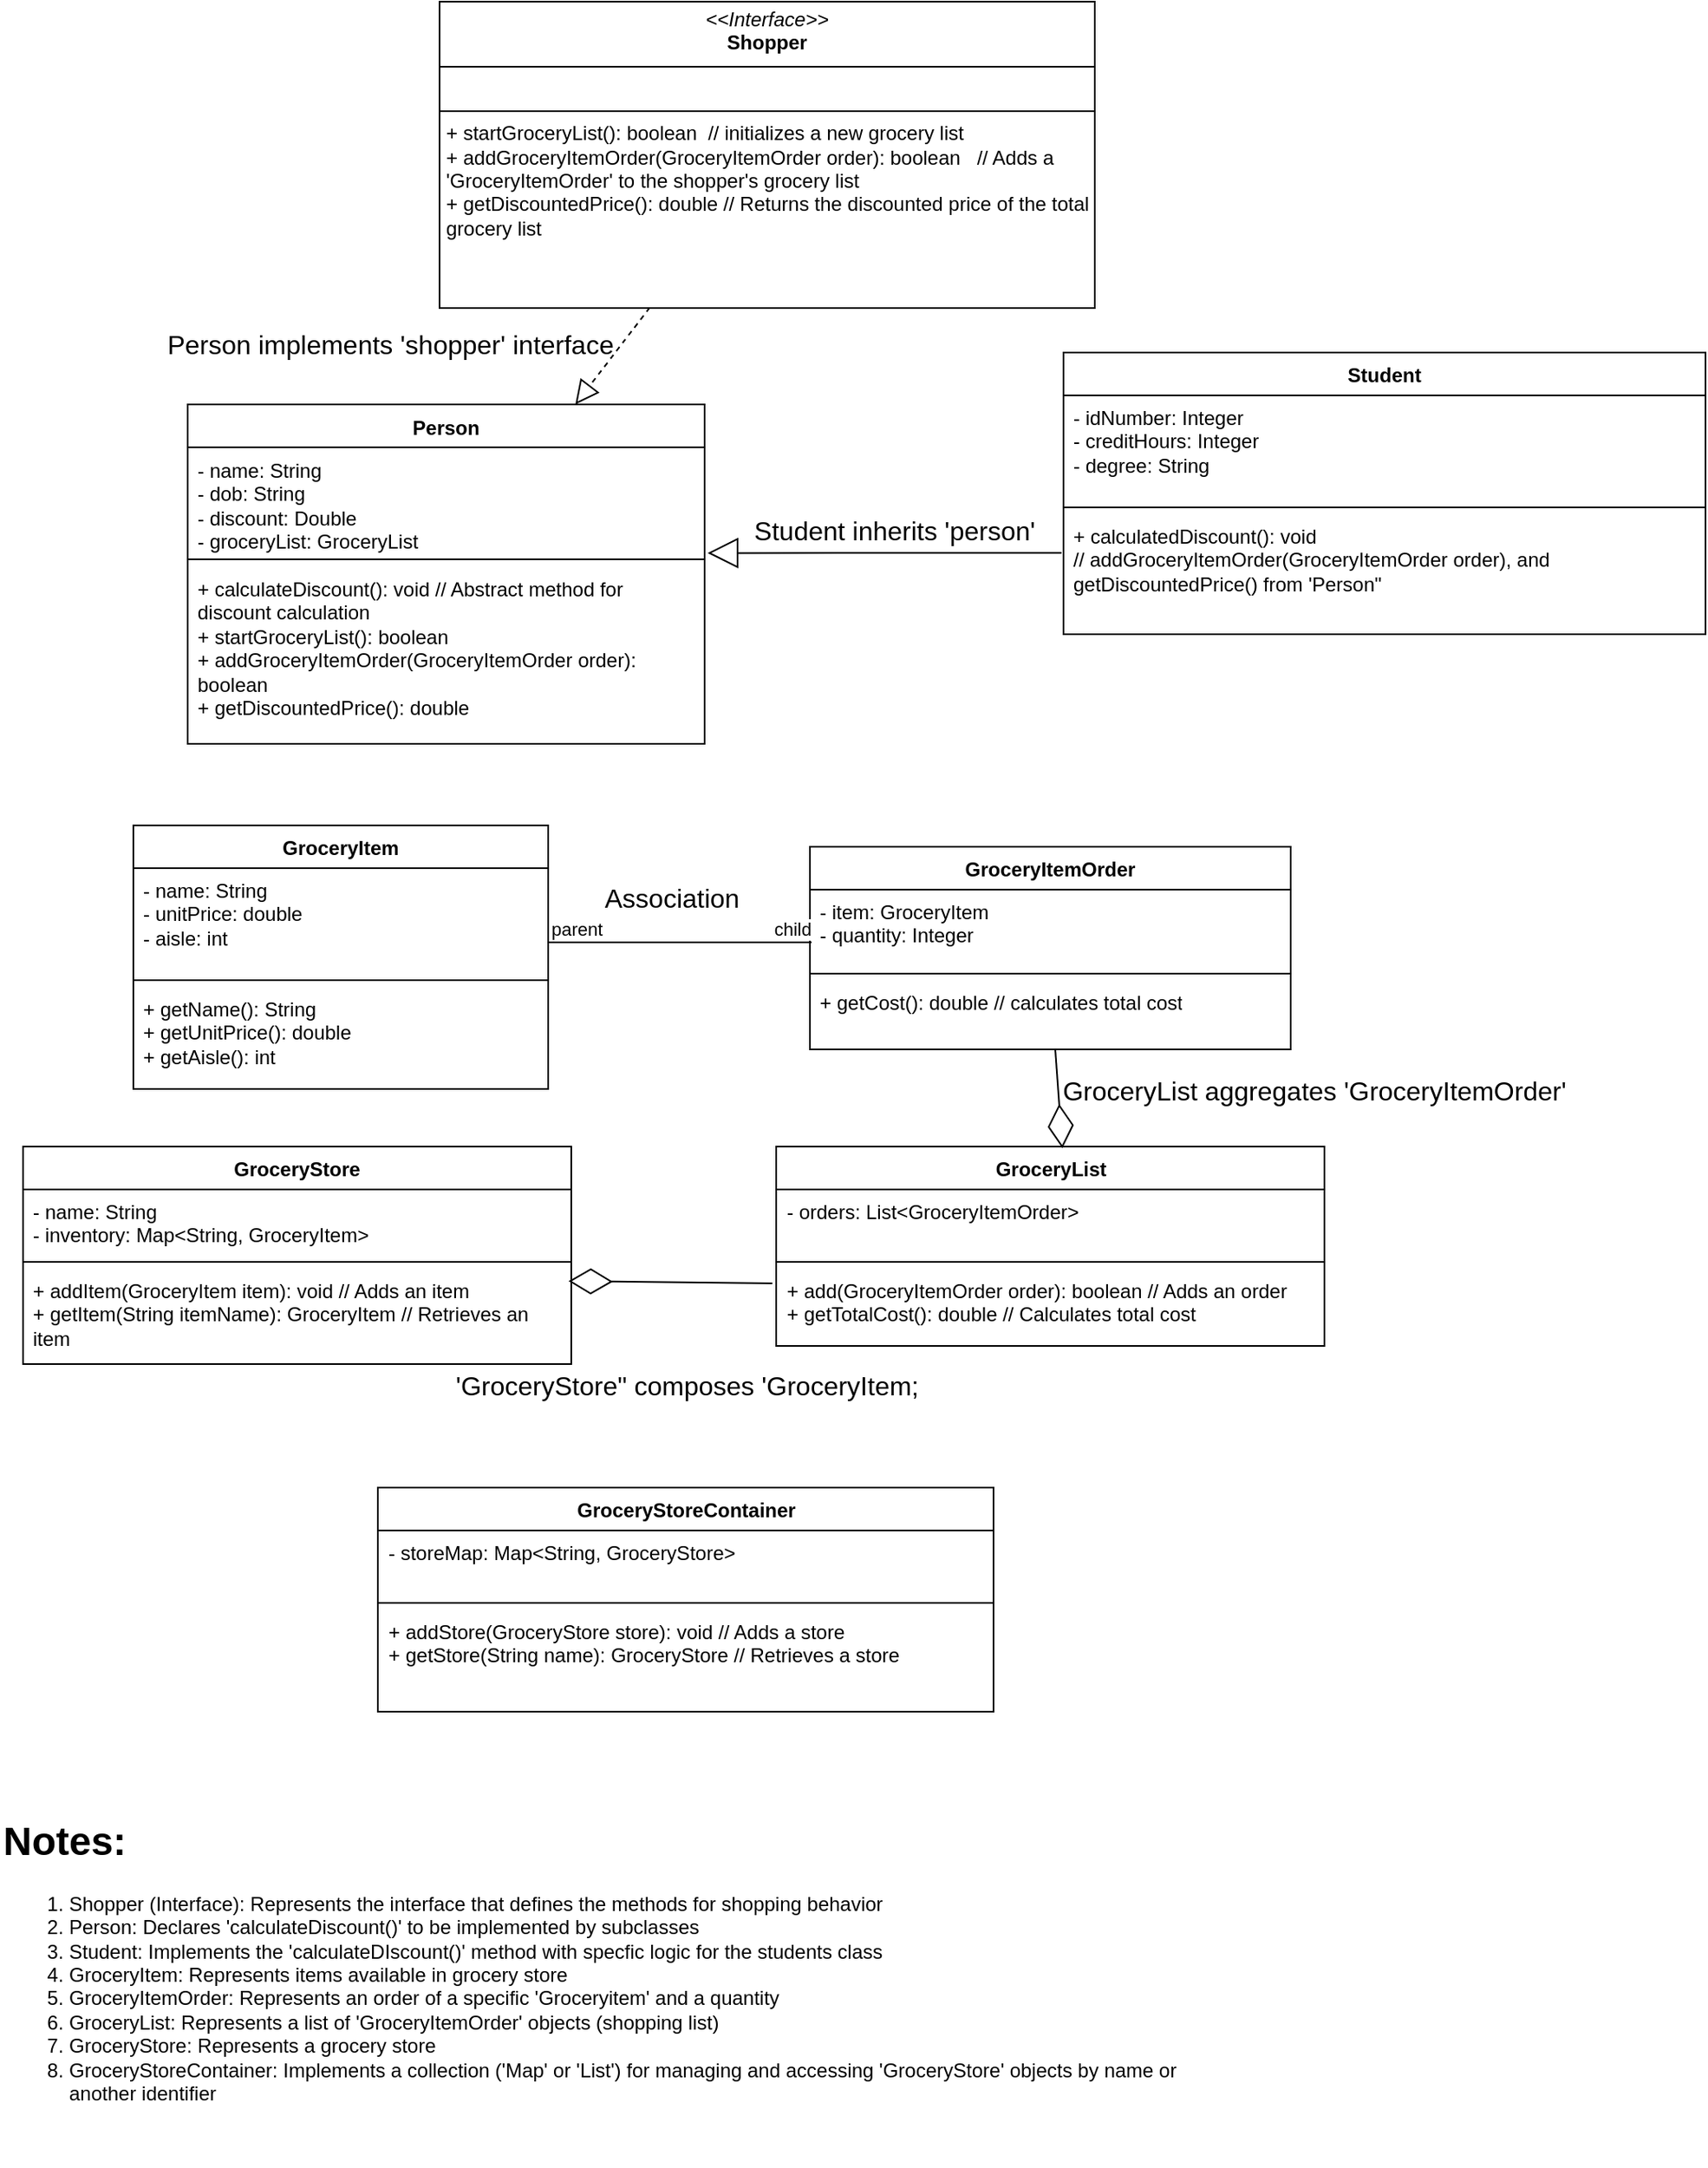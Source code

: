 <mxfile version="24.2.5" type="github" pages="3">
  <diagram id="prtHgNgQTEPvFCAcTncT" name="Page-1">
    <mxGraphModel dx="1853" dy="3030" grid="1" gridSize="10" guides="1" tooltips="1" connect="1" arrows="1" fold="1" page="1" pageScale="1" pageWidth="827" pageHeight="1169" math="0" shadow="0">
      <root>
        <mxCell id="0" />
        <mxCell id="1" parent="0" />
        <mxCell id="mABYvnKinr3YsKbWSZ4E-1" value="Person" style="swimlane;fontStyle=1;align=center;verticalAlign=top;childLayout=stackLayout;horizontal=1;startSize=26;horizontalStack=0;resizeParent=1;resizeParentMax=0;resizeLast=0;collapsible=1;marginBottom=0;whiteSpace=wrap;html=1;" parent="1" vertex="1">
          <mxGeometry x="-181" y="-938.5" width="314" height="206" as="geometry" />
        </mxCell>
        <mxCell id="mABYvnKinr3YsKbWSZ4E-2" value="- name: String&lt;div&gt;- dob: String&lt;/div&gt;&lt;div&gt;- discount: Double&lt;/div&gt;&lt;div&gt;- groceryList: GroceryList&lt;/div&gt;" style="text;strokeColor=none;fillColor=none;align=left;verticalAlign=top;spacingLeft=4;spacingRight=4;overflow=hidden;rotatable=0;points=[[0,0.5],[1,0.5]];portConstraint=eastwest;whiteSpace=wrap;html=1;" parent="mABYvnKinr3YsKbWSZ4E-1" vertex="1">
          <mxGeometry y="26" width="314" height="64" as="geometry" />
        </mxCell>
        <mxCell id="mABYvnKinr3YsKbWSZ4E-3" value="" style="line;strokeWidth=1;fillColor=none;align=left;verticalAlign=middle;spacingTop=-1;spacingLeft=3;spacingRight=3;rotatable=0;labelPosition=right;points=[];portConstraint=eastwest;strokeColor=inherit;" parent="mABYvnKinr3YsKbWSZ4E-1" vertex="1">
          <mxGeometry y="90" width="314" height="8" as="geometry" />
        </mxCell>
        <mxCell id="mABYvnKinr3YsKbWSZ4E-4" value="+ calculateDiscount(): void // Abstract method for discount calculation&amp;nbsp;&lt;div&gt;&lt;div&gt;+ startGroceryList(): boolean&lt;/div&gt;&lt;/div&gt;&lt;div&gt;+ addGroceryItemOrder(GroceryItemOrder order): boolean&lt;/div&gt;&lt;div&gt;+ getDiscountedPrice(): double&amp;nbsp;&lt;/div&gt;" style="text;strokeColor=none;fillColor=none;align=left;verticalAlign=top;spacingLeft=4;spacingRight=4;overflow=hidden;rotatable=0;points=[[0,0.5],[1,0.5]];portConstraint=eastwest;whiteSpace=wrap;html=1;" parent="mABYvnKinr3YsKbWSZ4E-1" vertex="1">
          <mxGeometry y="98" width="314" height="108" as="geometry" />
        </mxCell>
        <mxCell id="mABYvnKinr3YsKbWSZ4E-5" value="&lt;p style=&quot;margin:0px;margin-top:4px;text-align:center;&quot;&gt;&lt;i&gt;&amp;lt;&amp;lt;Interface&amp;gt;&amp;gt;&lt;/i&gt;&lt;br&gt;&lt;b&gt;Shopper&lt;/b&gt;&lt;/p&gt;&lt;hr size=&quot;1&quot; style=&quot;border-style:solid;&quot;&gt;&lt;p style=&quot;margin:0px;margin-left:4px;&quot;&gt;&lt;br&gt;&lt;/p&gt;&lt;hr size=&quot;1&quot; style=&quot;border-style:solid;&quot;&gt;&lt;p style=&quot;margin:0px;margin-left:4px;&quot;&gt;+ startGroceryList(): boolean&amp;nbsp; // initializes a new grocery list&lt;br&gt;+ addGroceryItemOrder(GroceryItemOrder order): boolean&amp;nbsp; &amp;nbsp;// Adds a &#39;GroceryItemOrder&#39; to the shopper&#39;s grocery list&lt;/p&gt;&lt;p style=&quot;margin:0px;margin-left:4px;&quot;&gt;+ getDiscountedPrice(): double // Returns the discounted price of the total grocery list&lt;/p&gt;" style="verticalAlign=top;align=left;overflow=fill;html=1;whiteSpace=wrap;" parent="1" vertex="1">
          <mxGeometry x="-28" y="-1183" width="398" height="186" as="geometry" />
        </mxCell>
        <mxCell id="mABYvnKinr3YsKbWSZ4E-6" value="GroceryItemOrder" style="swimlane;fontStyle=1;align=center;verticalAlign=top;childLayout=stackLayout;horizontal=1;startSize=26;horizontalStack=0;resizeParent=1;resizeParentMax=0;resizeLast=0;collapsible=1;marginBottom=0;whiteSpace=wrap;html=1;" parent="1" vertex="1">
          <mxGeometry x="197" y="-670" width="292" height="123" as="geometry" />
        </mxCell>
        <mxCell id="mABYvnKinr3YsKbWSZ4E-7" value="- item: GroceryItem&lt;div&gt;- quantity: Integer&lt;/div&gt;" style="text;strokeColor=none;fillColor=none;align=left;verticalAlign=top;spacingLeft=4;spacingRight=4;overflow=hidden;rotatable=0;points=[[0,0.5],[1,0.5]];portConstraint=eastwest;whiteSpace=wrap;html=1;" parent="mABYvnKinr3YsKbWSZ4E-6" vertex="1">
          <mxGeometry y="26" width="292" height="47" as="geometry" />
        </mxCell>
        <mxCell id="mABYvnKinr3YsKbWSZ4E-8" value="" style="line;strokeWidth=1;fillColor=none;align=left;verticalAlign=middle;spacingTop=-1;spacingLeft=3;spacingRight=3;rotatable=0;labelPosition=right;points=[];portConstraint=eastwest;strokeColor=inherit;" parent="mABYvnKinr3YsKbWSZ4E-6" vertex="1">
          <mxGeometry y="73" width="292" height="8" as="geometry" />
        </mxCell>
        <mxCell id="mABYvnKinr3YsKbWSZ4E-9" value="+ getCost(): double // calculates total cost" style="text;strokeColor=none;fillColor=none;align=left;verticalAlign=top;spacingLeft=4;spacingRight=4;overflow=hidden;rotatable=0;points=[[0,0.5],[1,0.5]];portConstraint=eastwest;whiteSpace=wrap;html=1;" parent="mABYvnKinr3YsKbWSZ4E-6" vertex="1">
          <mxGeometry y="81" width="292" height="42" as="geometry" />
        </mxCell>
        <mxCell id="mABYvnKinr3YsKbWSZ4E-10" value="GroceryList" style="swimlane;fontStyle=1;align=center;verticalAlign=top;childLayout=stackLayout;horizontal=1;startSize=26;horizontalStack=0;resizeParent=1;resizeParentMax=0;resizeLast=0;collapsible=1;marginBottom=0;whiteSpace=wrap;html=1;" parent="1" vertex="1">
          <mxGeometry x="176.5" y="-488" width="333" height="121" as="geometry" />
        </mxCell>
        <mxCell id="mABYvnKinr3YsKbWSZ4E-11" value="&lt;div&gt;- orders: List&amp;lt;GroceryItemOrder&amp;gt;&amp;nbsp;&lt;/div&gt;" style="text;strokeColor=none;fillColor=none;align=left;verticalAlign=top;spacingLeft=4;spacingRight=4;overflow=hidden;rotatable=0;points=[[0,0.5],[1,0.5]];portConstraint=eastwest;whiteSpace=wrap;html=1;" parent="mABYvnKinr3YsKbWSZ4E-10" vertex="1">
          <mxGeometry y="26" width="333" height="40" as="geometry" />
        </mxCell>
        <mxCell id="mABYvnKinr3YsKbWSZ4E-12" value="" style="line;strokeWidth=1;fillColor=none;align=left;verticalAlign=middle;spacingTop=-1;spacingLeft=3;spacingRight=3;rotatable=0;labelPosition=right;points=[];portConstraint=eastwest;strokeColor=inherit;" parent="mABYvnKinr3YsKbWSZ4E-10" vertex="1">
          <mxGeometry y="66" width="333" height="8" as="geometry" />
        </mxCell>
        <mxCell id="mABYvnKinr3YsKbWSZ4E-13" value="+ add(GroceryItemOrder order): boolean // Adds an order&lt;div&gt;+ getTotalCost(): double // Calculates total cost&lt;br&gt;&lt;div&gt;&lt;br&gt;&lt;/div&gt;&lt;/div&gt;" style="text;strokeColor=none;fillColor=none;align=left;verticalAlign=top;spacingLeft=4;spacingRight=4;overflow=hidden;rotatable=0;points=[[0,0.5],[1,0.5]];portConstraint=eastwest;whiteSpace=wrap;html=1;" parent="mABYvnKinr3YsKbWSZ4E-10" vertex="1">
          <mxGeometry y="74" width="333" height="47" as="geometry" />
        </mxCell>
        <mxCell id="mABYvnKinr3YsKbWSZ4E-14" value="GroceryStore" style="swimlane;fontStyle=1;align=center;verticalAlign=top;childLayout=stackLayout;horizontal=1;startSize=26;horizontalStack=0;resizeParent=1;resizeParentMax=0;resizeLast=0;collapsible=1;marginBottom=0;whiteSpace=wrap;html=1;" parent="1" vertex="1">
          <mxGeometry x="-281" y="-488" width="333" height="132" as="geometry" />
        </mxCell>
        <mxCell id="mABYvnKinr3YsKbWSZ4E-15" value="- name: String&lt;div&gt;- inventory: Map&amp;lt;String, GroceryItem&amp;gt;&amp;nbsp;&lt;/div&gt;" style="text;strokeColor=none;fillColor=none;align=left;verticalAlign=top;spacingLeft=4;spacingRight=4;overflow=hidden;rotatable=0;points=[[0,0.5],[1,0.5]];portConstraint=eastwest;whiteSpace=wrap;html=1;" parent="mABYvnKinr3YsKbWSZ4E-14" vertex="1">
          <mxGeometry y="26" width="333" height="40" as="geometry" />
        </mxCell>
        <mxCell id="mABYvnKinr3YsKbWSZ4E-16" value="" style="line;strokeWidth=1;fillColor=none;align=left;verticalAlign=middle;spacingTop=-1;spacingLeft=3;spacingRight=3;rotatable=0;labelPosition=right;points=[];portConstraint=eastwest;strokeColor=inherit;" parent="mABYvnKinr3YsKbWSZ4E-14" vertex="1">
          <mxGeometry y="66" width="333" height="8" as="geometry" />
        </mxCell>
        <mxCell id="mABYvnKinr3YsKbWSZ4E-17" value="+ addItem(GroceryItem item): void // Adds an item&lt;div&gt;+ getItem(String itemName): GroceryItem // Retrieves an item&lt;br&gt;&lt;div&gt;&lt;br&gt;&lt;/div&gt;&lt;/div&gt;" style="text;strokeColor=none;fillColor=none;align=left;verticalAlign=top;spacingLeft=4;spacingRight=4;overflow=hidden;rotatable=0;points=[[0,0.5],[1,0.5]];portConstraint=eastwest;whiteSpace=wrap;html=1;" parent="mABYvnKinr3YsKbWSZ4E-14" vertex="1">
          <mxGeometry y="74" width="333" height="58" as="geometry" />
        </mxCell>
        <mxCell id="mABYvnKinr3YsKbWSZ4E-18" value="GroceryStoreContainer" style="swimlane;fontStyle=1;align=center;verticalAlign=top;childLayout=stackLayout;horizontal=1;startSize=26;horizontalStack=0;resizeParent=1;resizeParentMax=0;resizeLast=0;collapsible=1;marginBottom=0;whiteSpace=wrap;html=1;" parent="1" vertex="1">
          <mxGeometry x="-65.5" y="-281" width="374" height="136" as="geometry" />
        </mxCell>
        <mxCell id="mABYvnKinr3YsKbWSZ4E-19" value="- storeMap: Map&amp;lt;String, GroceryStore&amp;gt;&amp;nbsp;&lt;div&gt;&lt;br&gt;&lt;/div&gt;" style="text;strokeColor=none;fillColor=none;align=left;verticalAlign=top;spacingLeft=4;spacingRight=4;overflow=hidden;rotatable=0;points=[[0,0.5],[1,0.5]];portConstraint=eastwest;whiteSpace=wrap;html=1;" parent="mABYvnKinr3YsKbWSZ4E-18" vertex="1">
          <mxGeometry y="26" width="374" height="40" as="geometry" />
        </mxCell>
        <mxCell id="mABYvnKinr3YsKbWSZ4E-20" value="" style="line;strokeWidth=1;fillColor=none;align=left;verticalAlign=middle;spacingTop=-1;spacingLeft=3;spacingRight=3;rotatable=0;labelPosition=right;points=[];portConstraint=eastwest;strokeColor=inherit;" parent="mABYvnKinr3YsKbWSZ4E-18" vertex="1">
          <mxGeometry y="66" width="374" height="8" as="geometry" />
        </mxCell>
        <mxCell id="mABYvnKinr3YsKbWSZ4E-21" value="+ addStore(GroceryStore store): void // Adds a store&lt;div&gt;+ getStore(String name): GroceryStore // Retrieves a store&lt;br&gt;&lt;div&gt;&lt;br&gt;&lt;/div&gt;&lt;/div&gt;" style="text;strokeColor=none;fillColor=none;align=left;verticalAlign=top;spacingLeft=4;spacingRight=4;overflow=hidden;rotatable=0;points=[[0,0.5],[1,0.5]];portConstraint=eastwest;whiteSpace=wrap;html=1;" parent="mABYvnKinr3YsKbWSZ4E-18" vertex="1">
          <mxGeometry y="74" width="374" height="62" as="geometry" />
        </mxCell>
        <mxCell id="mABYvnKinr3YsKbWSZ4E-22" value="Student" style="swimlane;fontStyle=1;align=center;verticalAlign=top;childLayout=stackLayout;horizontal=1;startSize=26;horizontalStack=0;resizeParent=1;resizeParentMax=0;resizeLast=0;collapsible=1;marginBottom=0;whiteSpace=wrap;html=1;" parent="1" vertex="1">
          <mxGeometry x="351" y="-970" width="390" height="171" as="geometry" />
        </mxCell>
        <mxCell id="mABYvnKinr3YsKbWSZ4E-23" value="- idNumber: Integer&lt;div&gt;- creditHours: Integer&lt;/div&gt;&lt;div&gt;- degree: String&lt;/div&gt;" style="text;strokeColor=none;fillColor=none;align=left;verticalAlign=top;spacingLeft=4;spacingRight=4;overflow=hidden;rotatable=0;points=[[0,0.5],[1,0.5]];portConstraint=eastwest;whiteSpace=wrap;html=1;" parent="mABYvnKinr3YsKbWSZ4E-22" vertex="1">
          <mxGeometry y="26" width="390" height="64" as="geometry" />
        </mxCell>
        <mxCell id="mABYvnKinr3YsKbWSZ4E-24" value="" style="line;strokeWidth=1;fillColor=none;align=left;verticalAlign=middle;spacingTop=-1;spacingLeft=3;spacingRight=3;rotatable=0;labelPosition=right;points=[];portConstraint=eastwest;strokeColor=inherit;" parent="mABYvnKinr3YsKbWSZ4E-22" vertex="1">
          <mxGeometry y="90" width="390" height="8" as="geometry" />
        </mxCell>
        <mxCell id="mABYvnKinr3YsKbWSZ4E-25" value="+ calculatedDiscount(): void&lt;div&gt;// addGroceryItemOrder(GroceryItemOrder order), and getDiscountedPrice() from &#39;Person&quot;&lt;/div&gt;" style="text;strokeColor=none;fillColor=none;align=left;verticalAlign=top;spacingLeft=4;spacingRight=4;overflow=hidden;rotatable=0;points=[[0,0.5],[1,0.5]];portConstraint=eastwest;whiteSpace=wrap;html=1;" parent="mABYvnKinr3YsKbWSZ4E-22" vertex="1">
          <mxGeometry y="98" width="390" height="73" as="geometry" />
        </mxCell>
        <mxCell id="mABYvnKinr3YsKbWSZ4E-26" value="GroceryItem" style="swimlane;fontStyle=1;align=center;verticalAlign=top;childLayout=stackLayout;horizontal=1;startSize=26;horizontalStack=0;resizeParent=1;resizeParentMax=0;resizeLast=0;collapsible=1;marginBottom=0;whiteSpace=wrap;html=1;" parent="1" vertex="1">
          <mxGeometry x="-214" y="-683" width="252" height="160" as="geometry" />
        </mxCell>
        <mxCell id="mABYvnKinr3YsKbWSZ4E-27" value="- name: String&lt;div&gt;- unitPrice: double&lt;/div&gt;&lt;div&gt;- aisle: int&lt;/div&gt;" style="text;strokeColor=none;fillColor=none;align=left;verticalAlign=top;spacingLeft=4;spacingRight=4;overflow=hidden;rotatable=0;points=[[0,0.5],[1,0.5]];portConstraint=eastwest;whiteSpace=wrap;html=1;" parent="mABYvnKinr3YsKbWSZ4E-26" vertex="1">
          <mxGeometry y="26" width="252" height="64" as="geometry" />
        </mxCell>
        <mxCell id="mABYvnKinr3YsKbWSZ4E-28" value="" style="line;strokeWidth=1;fillColor=none;align=left;verticalAlign=middle;spacingTop=-1;spacingLeft=3;spacingRight=3;rotatable=0;labelPosition=right;points=[];portConstraint=eastwest;strokeColor=inherit;" parent="mABYvnKinr3YsKbWSZ4E-26" vertex="1">
          <mxGeometry y="90" width="252" height="8" as="geometry" />
        </mxCell>
        <mxCell id="mABYvnKinr3YsKbWSZ4E-29" value="+ getName(): String&lt;div&gt;+ getUnitPrice(): double&lt;/div&gt;&lt;div&gt;+ getAisle(): int&lt;/div&gt;" style="text;strokeColor=none;fillColor=none;align=left;verticalAlign=top;spacingLeft=4;spacingRight=4;overflow=hidden;rotatable=0;points=[[0,0.5],[1,0.5]];portConstraint=eastwest;whiteSpace=wrap;html=1;" parent="mABYvnKinr3YsKbWSZ4E-26" vertex="1">
          <mxGeometry y="98" width="252" height="62" as="geometry" />
        </mxCell>
        <mxCell id="mABYvnKinr3YsKbWSZ4E-30" value="" style="endArrow=block;dashed=1;endFill=0;endSize=12;html=1;rounded=0;fontSize=12;curved=1;entryX=0.75;entryY=0;entryDx=0;entryDy=0;" parent="1" source="mABYvnKinr3YsKbWSZ4E-5" target="mABYvnKinr3YsKbWSZ4E-1" edge="1">
          <mxGeometry width="160" relative="1" as="geometry">
            <mxPoint x="80" y="-916" as="sourcePoint" />
            <mxPoint x="240" y="-916" as="targetPoint" />
          </mxGeometry>
        </mxCell>
        <mxCell id="mABYvnKinr3YsKbWSZ4E-31" value="Person implements &#39;shopper&#39; interface&amp;nbsp;" style="text;html=1;align=center;verticalAlign=middle;resizable=0;points=[];autosize=1;strokeColor=none;fillColor=none;fontSize=16;" parent="1" vertex="1">
          <mxGeometry x="-203" y="-991" width="294" height="31" as="geometry" />
        </mxCell>
        <mxCell id="mABYvnKinr3YsKbWSZ4E-32" value="" style="endArrow=block;endSize=16;endFill=0;html=1;rounded=0;fontSize=12;curved=1;exitX=-0.003;exitY=0.324;exitDx=0;exitDy=0;exitPerimeter=0;entryX=1.006;entryY=1.003;entryDx=0;entryDy=0;entryPerimeter=0;" parent="1" source="mABYvnKinr3YsKbWSZ4E-25" target="mABYvnKinr3YsKbWSZ4E-2" edge="1">
          <mxGeometry width="160" relative="1" as="geometry">
            <mxPoint x="140" y="-916" as="sourcePoint" />
            <mxPoint x="300" y="-916" as="targetPoint" />
          </mxGeometry>
        </mxCell>
        <mxCell id="mABYvnKinr3YsKbWSZ4E-33" value="Student inherits &#39;person&#39;" style="text;html=1;align=center;verticalAlign=middle;resizable=0;points=[];autosize=1;strokeColor=none;fillColor=none;fontSize=16;" parent="1" vertex="1">
          <mxGeometry x="153" y="-878" width="189" height="31" as="geometry" />
        </mxCell>
        <mxCell id="mABYvnKinr3YsKbWSZ4E-34" value="" style="endArrow=none;html=1;edgeStyle=orthogonalEdgeStyle;rounded=0;fontSize=12;startSize=8;endSize=8;curved=1;" parent="1" edge="1">
          <mxGeometry relative="1" as="geometry">
            <mxPoint x="38" y="-612" as="sourcePoint" />
            <mxPoint x="198" y="-612" as="targetPoint" />
          </mxGeometry>
        </mxCell>
        <mxCell id="mABYvnKinr3YsKbWSZ4E-35" value="parent" style="edgeLabel;resizable=0;html=1;align=left;verticalAlign=bottom;" parent="mABYvnKinr3YsKbWSZ4E-34" connectable="0" vertex="1">
          <mxGeometry x="-1" relative="1" as="geometry" />
        </mxCell>
        <mxCell id="mABYvnKinr3YsKbWSZ4E-36" value="child" style="edgeLabel;resizable=0;html=1;align=right;verticalAlign=bottom;" parent="mABYvnKinr3YsKbWSZ4E-34" connectable="0" vertex="1">
          <mxGeometry x="1" relative="1" as="geometry" />
        </mxCell>
        <mxCell id="mABYvnKinr3YsKbWSZ4E-37" value="Association&amp;nbsp;" style="text;html=1;align=center;verticalAlign=middle;resizable=0;points=[];autosize=1;strokeColor=none;fillColor=none;fontSize=16;" parent="1" vertex="1">
          <mxGeometry x="63" y="-655" width="104" height="31" as="geometry" />
        </mxCell>
        <mxCell id="mABYvnKinr3YsKbWSZ4E-38" value="" style="endArrow=diamondThin;endFill=0;endSize=24;html=1;rounded=0;fontSize=12;curved=1;entryX=0.522;entryY=0.008;entryDx=0;entryDy=0;entryPerimeter=0;" parent="1" target="mABYvnKinr3YsKbWSZ4E-10" edge="1">
          <mxGeometry width="160" relative="1" as="geometry">
            <mxPoint x="346" y="-547" as="sourcePoint" />
            <mxPoint x="506" y="-547" as="targetPoint" />
          </mxGeometry>
        </mxCell>
        <mxCell id="mABYvnKinr3YsKbWSZ4E-39" value="GroceryList aggregates &#39;GroceryItemOrder&#39;" style="text;html=1;align=center;verticalAlign=middle;resizable=0;points=[];autosize=1;strokeColor=none;fillColor=none;fontSize=16;" parent="1" vertex="1">
          <mxGeometry x="341" y="-538" width="324" height="31" as="geometry" />
        </mxCell>
        <mxCell id="mABYvnKinr3YsKbWSZ4E-40" value="" style="endArrow=diamondThin;endFill=0;endSize=24;html=1;rounded=0;fontSize=12;curved=1;exitX=-0.007;exitY=0.191;exitDx=0;exitDy=0;exitPerimeter=0;entryX=0.995;entryY=0.132;entryDx=0;entryDy=0;entryPerimeter=0;" parent="1" source="mABYvnKinr3YsKbWSZ4E-13" target="mABYvnKinr3YsKbWSZ4E-17" edge="1">
          <mxGeometry width="160" relative="1" as="geometry">
            <mxPoint x="29" y="-363" as="sourcePoint" />
            <mxPoint x="124" y="-448" as="targetPoint" />
          </mxGeometry>
        </mxCell>
        <mxCell id="mABYvnKinr3YsKbWSZ4E-41" value="&#39;GroceryStore&quot; composes &#39;GroceryItem;" style="text;html=1;align=center;verticalAlign=middle;resizable=0;points=[];autosize=1;strokeColor=none;fillColor=none;fontSize=16;" parent="1" vertex="1">
          <mxGeometry x="-28" y="-359" width="299" height="31" as="geometry" />
        </mxCell>
        <mxCell id="mABYvnKinr3YsKbWSZ4E-42" value="&lt;h1 style=&quot;margin-top: 0px;&quot;&gt;Notes:&lt;/h1&gt;&lt;p&gt;&lt;/p&gt;&lt;div&gt;&lt;ol&gt;&lt;li&gt;Shopper (Interface): Represents the interface that defines the methods for shopping behavior&lt;/li&gt;&lt;li&gt;Person: Declares &#39;calculateDiscount()&#39; to be implemented by subclasses&lt;/li&gt;&lt;li&gt;Student: Implements the &#39;calculateDIscount()&#39; method with specfic logic for the students class&amp;nbsp;&lt;/li&gt;&lt;li&gt;GroceryItem: Represents items available in grocery store&lt;/li&gt;&lt;li&gt;GroceryItemOrder: Represents an order of a specific &#39;Groceryitem&#39; and a quantity&lt;/li&gt;&lt;li&gt;GroceryList: Represents a list of &#39;GroceryItemOrder&#39; objects (shopping list)&lt;/li&gt;&lt;li&gt;GroceryStore: Represents a grocery store&lt;/li&gt;&lt;li&gt;GroceryStoreContainer: Implements a collection (&#39;Map&#39; or &#39;List&#39;) for managing and accessing &#39;GroceryStore&#39; objects by name or another identifier&lt;/li&gt;&lt;/ol&gt;&lt;/div&gt;&lt;p&gt;&lt;/p&gt;" style="text;html=1;whiteSpace=wrap;overflow=hidden;rounded=0;" parent="1" vertex="1">
          <mxGeometry x="-295" y="-87" width="729" height="215" as="geometry" />
        </mxCell>
      </root>
    </mxGraphModel>
  </diagram>
  <diagram id="-DarTc4kBelsFEL69phL" name="Overview UML">
    <mxGraphModel dx="1026" dy="692" grid="1" gridSize="10" guides="1" tooltips="1" connect="1" arrows="1" fold="1" page="1" pageScale="1" pageWidth="1100" pageHeight="850" math="0" shadow="0">
      <root>
        <mxCell id="0" />
        <mxCell id="1" parent="0" />
        <mxCell id="DiIY61pIhtWsRzjain3Q-1" value="&lt;p style=&quot;margin:0px;margin-top:4px;text-align:center;&quot;&gt;&lt;br&gt;&lt;b&gt;Person&lt;/b&gt;&lt;/p&gt;" style="verticalAlign=top;align=left;overflow=fill;html=1;whiteSpace=wrap;rounded=1;fillColor=#eeeeee;strokeColor=#36393d;sketch=1;curveFitting=1;jiggle=2;" vertex="1" parent="1">
          <mxGeometry x="440" y="372" width="140" height="60" as="geometry" />
        </mxCell>
        <mxCell id="DiIY61pIhtWsRzjain3Q-2" value="&lt;p style=&quot;margin:0px;margin-top:4px;text-align:center;&quot;&gt;&lt;br&gt;&lt;b&gt;UnderGradStudent&lt;/b&gt;&lt;/p&gt;" style="verticalAlign=top;align=left;overflow=fill;html=1;whiteSpace=wrap;fillColor=#f8cecc;strokeColor=#b85450;rounded=1;sketch=1;curveFitting=1;jiggle=2;" vertex="1" parent="1">
          <mxGeometry x="360" y="612" width="140" height="60" as="geometry" />
        </mxCell>
        <mxCell id="DiIY61pIhtWsRzjain3Q-3" value="&lt;p style=&quot;margin:0px;margin-top:4px;text-align:center;&quot;&gt;&lt;br&gt;&lt;b&gt;Professor&lt;/b&gt;&lt;/p&gt;" style="verticalAlign=top;align=left;overflow=fill;html=1;whiteSpace=wrap;fillColor=#f8cecc;strokeColor=#b85450;rounded=1;sketch=1;curveFitting=1;jiggle=2;" vertex="1" parent="1">
          <mxGeometry x="360" y="492" width="140" height="60" as="geometry" />
        </mxCell>
        <mxCell id="DiIY61pIhtWsRzjain3Q-4" value="&lt;p style=&quot;margin:0px;margin-top:4px;text-align:center;&quot;&gt;&lt;br&gt;&lt;b&gt;GraduateStudent&lt;/b&gt;&lt;/p&gt;" style="verticalAlign=top;align=left;overflow=fill;html=1;whiteSpace=wrap;fillColor=#f8cecc;strokeColor=#b85450;rounded=1;sketch=1;curveFitting=1;jiggle=2;" vertex="1" parent="1">
          <mxGeometry x="520" y="612" width="140" height="60" as="geometry" />
        </mxCell>
        <mxCell id="DiIY61pIhtWsRzjain3Q-5" value="&lt;p style=&quot;margin:0px;margin-top:4px;text-align:center;&quot;&gt;&lt;br&gt;&lt;b&gt;AtLarge&lt;/b&gt;&lt;/p&gt;" style="verticalAlign=top;align=left;overflow=fill;html=1;whiteSpace=wrap;fillColor=#f8cecc;strokeColor=#b85450;rounded=1;sketch=1;curveFitting=1;jiggle=2;" vertex="1" parent="1">
          <mxGeometry x="680" y="612" width="140" height="60" as="geometry" />
        </mxCell>
        <mxCell id="DiIY61pIhtWsRzjain3Q-6" value="&lt;p style=&quot;margin:0px;margin-top:4px;text-align:center;&quot;&gt;&lt;br&gt;&lt;b&gt;GroceryList&lt;/b&gt;&lt;/p&gt;" style="verticalAlign=top;align=left;overflow=fill;html=1;whiteSpace=wrap;fillColor=#d5e8d4;strokeColor=#82b366;rounded=1;sketch=1;curveFitting=1;jiggle=2;" vertex="1" parent="1">
          <mxGeometry x="60" y="770" width="140" height="60" as="geometry" />
        </mxCell>
        <mxCell id="DiIY61pIhtWsRzjain3Q-7" value="«interface»&lt;br&gt;&lt;b&gt;Shopper&lt;/b&gt;" style="html=1;whiteSpace=wrap;rounded=1;fillColor=#e1d5e7;strokeColor=#9673a6;sketch=1;curveFitting=1;jiggle=2;" vertex="1" parent="1">
          <mxGeometry x="330" y="190" width="110" height="50" as="geometry" />
        </mxCell>
        <mxCell id="DiIY61pIhtWsRzjain3Q-8" value="&lt;p style=&quot;margin:0px;margin-top:4px;text-align:center;&quot;&gt;&lt;br&gt;&lt;b&gt;Course&lt;/b&gt;&lt;/p&gt;" style="verticalAlign=top;align=left;overflow=fill;html=1;whiteSpace=wrap;fillColor=#f8cecc;strokeColor=#b85450;rounded=1;sketch=1;curveFitting=1;jiggle=2;" vertex="1" parent="1">
          <mxGeometry x="885" y="610" width="140" height="62" as="geometry" />
        </mxCell>
        <mxCell id="DiIY61pIhtWsRzjain3Q-9" value="&lt;p style=&quot;margin:0px;margin-top:4px;text-align:center;&quot;&gt;&lt;br&gt;&lt;b&gt;Registry&lt;/b&gt;&lt;/p&gt;&lt;p style=&quot;margin:0px;margin-top:4px;text-align:center;&quot;&gt;&lt;b&gt;(container)&lt;/b&gt;&lt;/p&gt;" style="verticalAlign=top;align=left;overflow=fill;html=1;whiteSpace=wrap;fillColor=#fff2cc;strokeColor=#d6b656;rounded=1;sketch=1;curveFitting=1;jiggle=2;" vertex="1" parent="1">
          <mxGeometry x="690" y="372" width="140" height="60" as="geometry" />
        </mxCell>
        <mxCell id="DiIY61pIhtWsRzjain3Q-10" value="&lt;p style=&quot;margin:0px;margin-top:4px;text-align:center;&quot;&gt;&lt;br&gt;&lt;b&gt;GroceryItemOrder&lt;/b&gt;&lt;/p&gt;" style="verticalAlign=top;align=left;overflow=fill;html=1;whiteSpace=wrap;fillColor=#d5e8d4;strokeColor=#82b366;rounded=1;sketch=1;curveFitting=1;jiggle=2;" vertex="1" parent="1">
          <mxGeometry x="60" y="620" width="140" height="60" as="geometry" />
        </mxCell>
        <mxCell id="DiIY61pIhtWsRzjain3Q-11" value="&lt;p style=&quot;margin:0px;margin-top:4px;text-align:center;&quot;&gt;&lt;br&gt;&lt;b&gt;GroceryItem&lt;/b&gt;&lt;/p&gt;" style="verticalAlign=top;align=left;overflow=fill;html=1;whiteSpace=wrap;fillColor=#d5e8d4;strokeColor=#82b366;rounded=1;sketch=1;curveFitting=1;jiggle=2;" vertex="1" parent="1">
          <mxGeometry x="60" y="470" width="140" height="60" as="geometry" />
        </mxCell>
        <mxCell id="DiIY61pIhtWsRzjain3Q-12" value="&lt;p style=&quot;margin:0px;margin-top:4px;text-align:center;&quot;&gt;&lt;br&gt;&lt;b&gt;GroceryStore&lt;/b&gt;&lt;/p&gt;" style="verticalAlign=top;align=left;overflow=fill;html=1;whiteSpace=wrap;fillColor=#d5e8d4;strokeColor=#82b366;rounded=1;sketch=1;curveFitting=1;jiggle=2;" vertex="1" parent="1">
          <mxGeometry x="60" y="320" width="140" height="60" as="geometry" />
        </mxCell>
        <mxCell id="DiIY61pIhtWsRzjain3Q-13" value="1" style="endArrow=open;html=1;endSize=12;startArrow=diamondThin;startSize=14;startFill=1;edgeStyle=orthogonalEdgeStyle;align=left;verticalAlign=bottom;rounded=1;entryX=0.5;entryY=0;entryDx=0;entryDy=0;sketch=1;curveFitting=1;jiggle=2;" edge="1" parent="1" target="DiIY61pIhtWsRzjain3Q-11">
          <mxGeometry x="-0.558" y="-20" relative="1" as="geometry">
            <mxPoint x="129.5" y="380" as="sourcePoint" />
            <mxPoint x="129.5" y="430" as="targetPoint" />
            <mxPoint as="offset" />
          </mxGeometry>
        </mxCell>
        <mxCell id="DiIY61pIhtWsRzjain3Q-14" value="Stocks" style="edgeLabel;html=1;align=center;verticalAlign=middle;resizable=0;points=[];rounded=1;sketch=1;curveFitting=1;jiggle=2;" vertex="1" connectable="0" parent="DiIY61pIhtWsRzjain3Q-13">
          <mxGeometry x="-0.067" y="1" relative="1" as="geometry">
            <mxPoint as="offset" />
          </mxGeometry>
        </mxCell>
        <mxCell id="DiIY61pIhtWsRzjain3Q-15" value="Orders" style="endArrow=open;html=1;endSize=12;startArrow=diamondThin;startSize=14;startFill=0;edgeStyle=orthogonalEdgeStyle;rounded=1;entryX=0.5;entryY=0;entryDx=0;entryDy=0;sketch=1;curveFitting=1;jiggle=2;" edge="1" parent="1" target="DiIY61pIhtWsRzjain3Q-10">
          <mxGeometry relative="1" as="geometry">
            <mxPoint x="129.5" y="530" as="sourcePoint" />
            <mxPoint x="129.5" y="610" as="targetPoint" />
          </mxGeometry>
        </mxCell>
        <mxCell id="DiIY61pIhtWsRzjain3Q-16" value="0...n" style="edgeLabel;resizable=0;html=1;align=left;verticalAlign=top;rounded=1;sketch=1;curveFitting=1;jiggle=2;" connectable="0" vertex="1" parent="DiIY61pIhtWsRzjain3Q-15">
          <mxGeometry x="-1" relative="1" as="geometry">
            <mxPoint x="-29" as="offset" />
          </mxGeometry>
        </mxCell>
        <mxCell id="DiIY61pIhtWsRzjain3Q-17" value="1" style="edgeLabel;resizable=0;html=1;align=right;verticalAlign=top;rounded=1;sketch=1;curveFitting=1;jiggle=2;" connectable="0" vertex="1" parent="DiIY61pIhtWsRzjain3Q-15">
          <mxGeometry x="1" relative="1" as="geometry">
            <mxPoint x="-10" y="-35" as="offset" />
          </mxGeometry>
        </mxCell>
        <mxCell id="DiIY61pIhtWsRzjain3Q-18" value="1" style="endArrow=open;html=1;endSize=12;startArrow=diamondThin;startSize=14;startFill=1;edgeStyle=orthogonalEdgeStyle;align=left;verticalAlign=bottom;rounded=1;sketch=1;curveFitting=1;jiggle=2;" edge="1" parent="1">
          <mxGeometry x="-1" y="3" relative="1" as="geometry">
            <mxPoint x="120" y="760" as="sourcePoint" />
            <mxPoint x="130" y="680" as="targetPoint" />
          </mxGeometry>
        </mxCell>
        <mxCell id="DiIY61pIhtWsRzjain3Q-19" value="has a&amp;nbsp;" style="edgeLabel;html=1;align=center;verticalAlign=middle;resizable=0;points=[];rounded=1;sketch=1;curveFitting=1;jiggle=2;" vertex="1" connectable="0" parent="DiIY61pIhtWsRzjain3Q-18">
          <mxGeometry x="0.152" y="-2" relative="1" as="geometry">
            <mxPoint as="offset" />
          </mxGeometry>
        </mxCell>
        <mxCell id="DiIY61pIhtWsRzjain3Q-20" value="0...n" style="text;html=1;align=center;verticalAlign=middle;resizable=0;points=[];autosize=1;strokeColor=none;fillColor=none;rounded=1;sketch=1;curveFitting=1;jiggle=2;" vertex="1" parent="1">
          <mxGeometry x="85" y="678" width="50" height="30" as="geometry" />
        </mxCell>
        <mxCell id="DiIY61pIhtWsRzjain3Q-21" value="3" style="text;html=1;align=center;verticalAlign=middle;resizable=0;points=[];autosize=1;strokeColor=none;fillColor=none;rounded=1;sketch=1;curveFitting=1;jiggle=2;" vertex="1" parent="1">
          <mxGeometry x="195" y="768" width="30" height="30" as="geometry" />
        </mxCell>
        <mxCell id="DiIY61pIhtWsRzjain3Q-22" value="Extends" style="endArrow=block;endSize=16;endFill=0;html=1;rounded=1;sketch=1;curveFitting=1;jiggle=2;" edge="1" parent="1">
          <mxGeometry width="160" relative="1" as="geometry">
            <mxPoint x="540" y="492" as="sourcePoint" />
            <mxPoint x="540" y="432" as="targetPoint" />
            <mxPoint as="offset" />
          </mxGeometry>
        </mxCell>
        <mxCell id="DiIY61pIhtWsRzjain3Q-23" value="Extends" style="endArrow=block;endSize=16;endFill=0;html=1;rounded=1;sketch=1;curveFitting=1;jiggle=2;" edge="1" parent="1">
          <mxGeometry width="160" relative="1" as="geometry">
            <mxPoint x="480" y="492" as="sourcePoint" />
            <mxPoint x="480" y="432" as="targetPoint" />
            <mxPoint as="offset" />
          </mxGeometry>
        </mxCell>
        <mxCell id="DiIY61pIhtWsRzjain3Q-24" value="Implements" style="endArrow=open;endSize=12;dashed=1;html=1;rounded=1;exitX=0.5;exitY=0;exitDx=0;exitDy=0;edgeStyle=orthogonalEdgeStyle;entryX=1;entryY=0.5;entryDx=0;entryDy=0;sketch=1;curveFitting=1;jiggle=2;" edge="1" parent="1" source="DiIY61pIhtWsRzjain3Q-1" target="DiIY61pIhtWsRzjain3Q-7">
          <mxGeometry width="160" relative="1" as="geometry">
            <mxPoint x="519.5" y="260" as="sourcePoint" />
            <mxPoint x="519.5" y="210" as="targetPoint" />
          </mxGeometry>
        </mxCell>
        <mxCell id="DiIY61pIhtWsRzjain3Q-25" value="Extends" style="endArrow=block;endSize=16;endFill=0;html=1;rounded=1;edgeStyle=orthogonalEdgeStyle;entryX=0.5;entryY=1;entryDx=0;entryDy=0;sketch=1;curveFitting=1;jiggle=2;" edge="1" parent="1" target="DiIY61pIhtWsRzjain3Q-42">
          <mxGeometry width="160" relative="1" as="geometry">
            <mxPoint x="430" y="612" as="sourcePoint" />
            <mxPoint x="430" y="562" as="targetPoint" />
            <Array as="points">
              <mxPoint x="430" y="582" />
              <mxPoint x="590" y="582" />
            </Array>
          </mxGeometry>
        </mxCell>
        <mxCell id="DiIY61pIhtWsRzjain3Q-26" value="" style="endArrow=none;html=1;edgeStyle=orthogonalEdgeStyle;rounded=1;sketch=1;curveFitting=1;jiggle=2;" edge="1" parent="1">
          <mxGeometry relative="1" as="geometry">
            <mxPoint x="589.5" y="582" as="sourcePoint" />
            <mxPoint x="589.5" y="612" as="targetPoint" />
          </mxGeometry>
        </mxCell>
        <mxCell id="DiIY61pIhtWsRzjain3Q-27" value="" style="endArrow=none;html=1;edgeStyle=orthogonalEdgeStyle;rounded=1;sketch=1;curveFitting=1;jiggle=2;" edge="1" parent="1">
          <mxGeometry relative="1" as="geometry">
            <mxPoint x="580" y="582" as="sourcePoint" />
            <mxPoint x="750" y="602" as="targetPoint" />
          </mxGeometry>
        </mxCell>
        <mxCell id="DiIY61pIhtWsRzjain3Q-28" value="Extends" style="edgeLabel;html=1;align=center;verticalAlign=middle;resizable=0;points=[];rounded=1;sketch=1;curveFitting=1;jiggle=2;" connectable="0" vertex="1" parent="DiIY61pIhtWsRzjain3Q-27">
          <mxGeometry x="0.053" y="-1" relative="1" as="geometry">
            <mxPoint x="-10" y="-1" as="offset" />
          </mxGeometry>
        </mxCell>
        <mxCell id="DiIY61pIhtWsRzjain3Q-29" value="0...n" style="text;html=1;align=center;verticalAlign=middle;resizable=0;points=[];autosize=1;strokeColor=none;fillColor=none;rounded=1;sketch=1;curveFitting=1;jiggle=2;" vertex="1" parent="1">
          <mxGeometry x="580" y="372" width="50" height="30" as="geometry" />
        </mxCell>
        <mxCell id="DiIY61pIhtWsRzjain3Q-30" value="has a" style="endArrow=block;endSize=16;endFill=0;html=1;rounded=1;sketch=1;curveFitting=1;jiggle=2;" edge="1" parent="1">
          <mxGeometry width="160" relative="1" as="geometry">
            <mxPoint x="954.5" y="550" as="sourcePoint" />
            <mxPoint x="955" y="610" as="targetPoint" />
          </mxGeometry>
        </mxCell>
        <mxCell id="DiIY61pIhtWsRzjain3Q-31" value="1" style="text;html=1;align=center;verticalAlign=middle;resizable=0;points=[];autosize=1;strokeColor=none;fillColor=none;rounded=1;sketch=1;curveFitting=1;jiggle=2;" vertex="1" parent="1">
          <mxGeometry x="960" y="550" width="30" height="30" as="geometry" />
        </mxCell>
        <mxCell id="DiIY61pIhtWsRzjain3Q-32" value="0...n" style="text;html=1;align=center;verticalAlign=middle;resizable=0;points=[];autosize=1;strokeColor=none;fillColor=none;rounded=1;sketch=1;curveFitting=1;jiggle=2;" vertex="1" parent="1">
          <mxGeometry x="960" y="588" width="50" height="30" as="geometry" />
        </mxCell>
        <mxCell id="DiIY61pIhtWsRzjain3Q-33" value="&lt;p style=&quot;margin:0px;margin-top:4px;text-align:center;&quot;&gt;&lt;br&gt;&lt;b&gt;Admin or Locus&lt;br&gt;&lt;/b&gt;&lt;/p&gt;&lt;p style=&quot;margin:0px;margin-top:4px;text-align:center;&quot;&gt;&lt;b&gt;(container)&lt;/b&gt;&lt;/p&gt;" style="verticalAlign=top;align=left;overflow=fill;html=1;whiteSpace=wrap;fillColor=#fff2cc;strokeColor=#d6b656;rounded=1;sketch=1;curveFitting=1;jiggle=2;" vertex="1" parent="1">
          <mxGeometry x="885" y="490" width="140" height="60" as="geometry" />
        </mxCell>
        <mxCell id="DiIY61pIhtWsRzjain3Q-34" value="Teaches" style="endArrow=block;endFill=1;html=1;edgeStyle=orthogonalEdgeStyle;align=left;verticalAlign=top;rounded=1;entryX=0.187;entryY=1.04;entryDx=0;entryDy=0;entryPerimeter=0;sketch=1;curveFitting=1;jiggle=2;" edge="1" parent="1" target="DiIY61pIhtWsRzjain3Q-8">
          <mxGeometry x="0.2" y="10" relative="1" as="geometry">
            <mxPoint x="360" y="522" as="sourcePoint" />
            <mxPoint x="990" y="682" as="targetPoint" />
            <Array as="points">
              <mxPoint x="260" y="522" />
              <mxPoint x="260" y="732" />
              <mxPoint x="910" y="732" />
              <mxPoint x="910" y="682" />
              <mxPoint x="911" y="682" />
            </Array>
            <mxPoint as="offset" />
          </mxGeometry>
        </mxCell>
        <mxCell id="DiIY61pIhtWsRzjain3Q-35" value="1" style="edgeLabel;resizable=0;html=1;align=left;verticalAlign=bottom;rounded=1;sketch=1;curveFitting=1;jiggle=2;" connectable="0" vertex="1" parent="DiIY61pIhtWsRzjain3Q-34">
          <mxGeometry x="-1" relative="1" as="geometry">
            <mxPoint x="-20" y="-2" as="offset" />
          </mxGeometry>
        </mxCell>
        <mxCell id="DiIY61pIhtWsRzjain3Q-36" value="0...n" style="text;html=1;align=center;verticalAlign=middle;resizable=0;points=[];autosize=1;strokeColor=none;fillColor=none;rounded=1;sketch=1;curveFitting=1;jiggle=2;" vertex="1" parent="1">
          <mxGeometry x="980" y="752" width="50" height="30" as="geometry" />
        </mxCell>
        <mxCell id="DiIY61pIhtWsRzjain3Q-37" value="0...n" style="text;html=1;align=center;verticalAlign=middle;resizable=0;points=[];autosize=1;strokeColor=none;fillColor=none;rounded=1;sketch=1;curveFitting=1;jiggle=2;" vertex="1" parent="1">
          <mxGeometry x="940" y="712" width="50" height="30" as="geometry" />
        </mxCell>
        <mxCell id="DiIY61pIhtWsRzjain3Q-38" value="" style="endArrow=block;endFill=1;html=1;edgeStyle=orthogonalEdgeStyle;align=left;verticalAlign=top;rounded=1;entryX=0.75;entryY=1;entryDx=0;entryDy=0;sketch=1;curveFitting=1;jiggle=2;" edge="1" parent="1" target="DiIY61pIhtWsRzjain3Q-8">
          <mxGeometry x="-1" relative="1" as="geometry">
            <mxPoint x="660" y="532" as="sourcePoint" />
            <mxPoint x="820" y="532" as="targetPoint" />
            <Array as="points">
              <mxPoint x="840" y="532" />
              <mxPoint x="840" y="812" />
              <mxPoint x="990" y="812" />
            </Array>
          </mxGeometry>
        </mxCell>
        <mxCell id="DiIY61pIhtWsRzjain3Q-39" value="1" style="edgeLabel;resizable=0;html=1;align=left;verticalAlign=bottom;rounded=1;sketch=1;curveFitting=1;jiggle=2;" connectable="0" vertex="1" parent="DiIY61pIhtWsRzjain3Q-38">
          <mxGeometry x="-1" relative="1" as="geometry" />
        </mxCell>
        <mxCell id="DiIY61pIhtWsRzjain3Q-40" value="Waitlisted" style="edgeLabel;html=1;align=center;verticalAlign=middle;resizable=0;points=[];rounded=1;sketch=1;curveFitting=1;jiggle=2;" connectable="0" vertex="1" parent="DiIY61pIhtWsRzjain3Q-38">
          <mxGeometry x="-0.785" y="3" relative="1" as="geometry">
            <mxPoint x="-1" as="offset" />
          </mxGeometry>
        </mxCell>
        <mxCell id="DiIY61pIhtWsRzjain3Q-41" value="0...n" style="text;html=1;align=center;verticalAlign=middle;resizable=0;points=[];autosize=1;strokeColor=none;fillColor=none;rounded=1;sketch=1;curveFitting=1;jiggle=2;" vertex="1" parent="1">
          <mxGeometry x="900" y="672" width="50" height="30" as="geometry" />
        </mxCell>
        <mxCell id="DiIY61pIhtWsRzjain3Q-42" value="&lt;p style=&quot;margin:0px;margin-top:4px;text-align:center;&quot;&gt;&lt;br&gt;&lt;b&gt;Student&lt;/b&gt;&lt;/p&gt;" style="verticalAlign=top;align=left;overflow=fill;html=1;whiteSpace=wrap;fillColor=#f8cecc;strokeColor=#b85450;rounded=1;sketch=1;curveFitting=1;jiggle=2;" vertex="1" parent="1">
          <mxGeometry x="520" y="492" width="140" height="60" as="geometry" />
        </mxCell>
        <mxCell id="DiIY61pIhtWsRzjain3Q-43" value="Overview UML" style="text;html=1;align=center;verticalAlign=middle;resizable=0;points=[];autosize=1;strokeColor=none;fillColor=none;fontSize=29;fontStyle=1;rounded=1;sketch=1;curveFitting=1;jiggle=2;fontFamily=Comic Sans MS;" vertex="1" parent="1">
          <mxGeometry x="420" y="50" width="220" height="50" as="geometry" />
        </mxCell>
        <mxCell id="DiIY61pIhtWsRzjain3Q-44" value="" style="endArrow=block;endFill=1;html=1;edgeStyle=orthogonalEdgeStyle;align=left;verticalAlign=top;rounded=1;entryX=0.75;entryY=0;entryDx=0;entryDy=0;sketch=1;curveFitting=1;jiggle=2;" edge="1" parent="1" target="DiIY61pIhtWsRzjain3Q-42">
          <mxGeometry x="-1" relative="1" as="geometry">
            <mxPoint x="910" y="610" as="sourcePoint" />
            <mxPoint x="910" y="572" as="targetPoint" />
            <Array as="points">
              <mxPoint x="910" y="582" />
              <mxPoint x="810" y="582" />
              <mxPoint x="810" y="462" />
              <mxPoint x="625" y="462" />
            </Array>
          </mxGeometry>
        </mxCell>
        <mxCell id="DiIY61pIhtWsRzjain3Q-45" value="1" style="edgeLabel;resizable=0;html=1;align=left;verticalAlign=bottom;rounded=1;sketch=1;curveFitting=1;jiggle=2;" connectable="0" vertex="1" parent="DiIY61pIhtWsRzjain3Q-44">
          <mxGeometry x="-1" relative="1" as="geometry" />
        </mxCell>
        <mxCell id="DiIY61pIhtWsRzjain3Q-46" value="Enrolls" style="edgeLabel;html=1;align=center;verticalAlign=middle;resizable=0;points=[];rounded=1;sketch=1;curveFitting=1;jiggle=2;" connectable="0" vertex="1" parent="DiIY61pIhtWsRzjain3Q-44">
          <mxGeometry x="0.506" y="1" relative="1" as="geometry">
            <mxPoint x="30" as="offset" />
          </mxGeometry>
        </mxCell>
        <mxCell id="DiIY61pIhtWsRzjain3Q-47" value="0...n" style="text;html=1;align=center;verticalAlign=middle;resizable=0;points=[];autosize=1;strokeColor=none;fillColor=none;rounded=1;sketch=1;curveFitting=1;jiggle=2;" vertex="1" parent="1">
          <mxGeometry x="580" y="460" width="50" height="30" as="geometry" />
        </mxCell>
        <mxCell id="DiIY61pIhtWsRzjain3Q-48" value="" style="endArrow=block;endFill=1;html=1;edgeStyle=orthogonalEdgeStyle;align=left;verticalAlign=top;rounded=1;hachureGap=4;fontFamily=Architects Daughter;fontSource=https%3A%2F%2Ffonts.googleapis.com%2Fcss%3Ffamily%3DArchitects%2BDaughter;entryX=0.94;entryY=-0.033;entryDx=0;entryDy=0;entryPerimeter=0;sketch=1;curveFitting=1;jiggle=2;" edge="1" parent="1" target="DiIY61pIhtWsRzjain3Q-41">
          <mxGeometry x="-1" relative="1" as="geometry">
            <mxPoint x="660" y="502" as="sourcePoint" />
            <mxPoint x="820" y="502" as="targetPoint" />
            <Array as="points">
              <mxPoint x="660" y="503" />
              <mxPoint x="870" y="503" />
              <mxPoint x="870" y="772" />
              <mxPoint x="947" y="772" />
            </Array>
          </mxGeometry>
        </mxCell>
        <mxCell id="DiIY61pIhtWsRzjain3Q-49" value="Takes" style="edgeLabel;html=1;align=center;verticalAlign=middle;resizable=0;points=[];rounded=1;hachureGap=4;fontFamily=Architects Daughter;fontSource=https%3A%2F%2Ffonts.googleapis.com%2Fcss%3Ffamily%3DArchitects%2BDaughter;sketch=1;curveFitting=1;jiggle=2;" connectable="0" vertex="1" parent="DiIY61pIhtWsRzjain3Q-48">
          <mxGeometry x="-0.745" y="-1" relative="1" as="geometry">
            <mxPoint x="-3" as="offset" />
          </mxGeometry>
        </mxCell>
        <mxCell id="DiIY61pIhtWsRzjain3Q-50" value="1" style="text;html=1;align=center;verticalAlign=middle;resizable=0;points=[];autosize=1;strokeColor=none;fillColor=none;rounded=1;sketch=1;curveFitting=1;jiggle=2;" vertex="1" parent="1">
          <mxGeometry x="520" y="350" width="30" height="30" as="geometry" />
        </mxCell>
        <mxCell id="DiIY61pIhtWsRzjain3Q-51" value="0...n" style="text;html=1;align=center;verticalAlign=middle;resizable=0;points=[];autosize=1;strokeColor=none;fillColor=none;rounded=1;sketch=1;curveFitting=1;jiggle=2;" vertex="1" parent="1">
          <mxGeometry x="75" y="440" width="50" height="30" as="geometry" />
        </mxCell>
        <mxCell id="DiIY61pIhtWsRzjain3Q-52" value="&lt;p style=&quot;margin:0px;margin-top:4px;text-align:center;&quot;&gt;&lt;br&gt;&lt;b&gt;GroceryStoreContainer&lt;/b&gt;&lt;br&gt;&lt;/p&gt;&lt;p style=&quot;margin:0px;margin-top:4px;text-align:center;&quot;&gt;&lt;b&gt;(container)&lt;/b&gt;&lt;/p&gt;" style="verticalAlign=top;align=left;overflow=fill;html=1;whiteSpace=wrap;rounded=1;fillColor=#fff2cc;strokeColor=#d6b656;sketch=1;curveFitting=1;jiggle=2;" vertex="1" parent="1">
          <mxGeometry x="60" y="188" width="140" height="60" as="geometry" />
        </mxCell>
        <mxCell id="DiIY61pIhtWsRzjain3Q-53" value="Registers" style="text;html=1;align=center;verticalAlign=middle;resizable=0;points=[];autosize=1;strokeColor=none;fillColor=none;rounded=1;sketch=1;curveFitting=1;jiggle=2;" vertex="1" parent="1">
          <mxGeometry x="600" y="395" width="70" height="30" as="geometry" />
        </mxCell>
        <mxCell id="DiIY61pIhtWsRzjain3Q-54" value="&lt;b&gt;&lt;br&gt;&lt;br&gt;&lt;span style=&quot;white-space: pre;&quot;&gt;&#x9;&lt;/span&gt;&amp;nbsp;&amp;nbsp;&amp;nbsp; Marriage&lt;/b&gt;" style="verticalAlign=top;align=left;overflow=fill;html=1;whiteSpace=wrap;rounded=1;hachureGap=4;fillColor=#eeeeee;strokeColor=#36393d;sketch=1;curveFitting=1;jiggle=2;" vertex="1" parent="1">
          <mxGeometry x="695" y="250" width="135" height="60" as="geometry" />
        </mxCell>
        <mxCell id="DiIY61pIhtWsRzjain3Q-55" value="&lt;b&gt;&lt;br&gt;&amp;nbsp;&amp;nbsp;&amp;nbsp;&amp;nbsp;&amp;nbsp;&amp;nbsp; &lt;br&gt;&amp;nbsp;&amp;nbsp;&amp;nbsp;&amp;nbsp;&amp;nbsp;&amp;nbsp;&amp;nbsp;&amp;nbsp;&amp;nbsp;&amp;nbsp;&amp;nbsp; Children&lt;/b&gt;" style="verticalAlign=top;align=left;overflow=fill;html=1;whiteSpace=wrap;rounded=1;hachureGap=4;fillColor=#eeeeee;strokeColor=#36393d;sketch=1;curveFitting=1;jiggle=2;" vertex="1" parent="1">
          <mxGeometry x="895" y="248" width="135" height="60" as="geometry" />
        </mxCell>
        <mxCell id="DiIY61pIhtWsRzjain3Q-56" value="" style="endArrow=none;html=1;edgeStyle=orthogonalEdgeStyle;rounded=1;hachureGap=4;fontFamily=Architects Daughter;fontSource=https%3A%2F%2Ffonts.googleapis.com%2Fcss%3Ffamily%3DArchitects%2BDaughter;exitX=0;exitY=0.5;exitDx=0;exitDy=0;sketch=1;curveFitting=1;jiggle=2;" edge="1" parent="1" source="DiIY61pIhtWsRzjain3Q-1">
          <mxGeometry relative="1" as="geometry">
            <mxPoint x="300" y="708" as="sourcePoint" />
            <mxPoint x="300" y="798" as="targetPoint" />
          </mxGeometry>
        </mxCell>
        <mxCell id="DiIY61pIhtWsRzjain3Q-57" value="" style="endArrow=open;endFill=1;endSize=12;html=1;rounded=1;hachureGap=4;fontFamily=Architects Daughter;fontSource=https%3A%2F%2Ffonts.googleapis.com%2Fcss%3Ffamily%3DArchitects%2BDaughter;sketch=1;curveFitting=1;jiggle=2;" edge="1" parent="1">
          <mxGeometry width="160" relative="1" as="geometry">
            <mxPoint x="300" y="800" as="sourcePoint" />
            <mxPoint x="200" y="799.5" as="targetPoint" />
          </mxGeometry>
        </mxCell>
        <mxCell id="DiIY61pIhtWsRzjain3Q-58" value="has a" style="text;html=1;align=center;verticalAlign=middle;resizable=0;points=[];autosize=1;strokeColor=none;fillColor=none;fontFamily=Architects Daughter;fontSource=https%3A%2F%2Ffonts.googleapis.com%2Fcss%3Ffamily%3DArchitects%2BDaughter;sketch=1;curveFitting=1;jiggle=2;rounded=1;" vertex="1" parent="1">
          <mxGeometry x="290" y="580" width="50" height="30" as="geometry" />
        </mxCell>
        <mxCell id="DiIY61pIhtWsRzjain3Q-59" value="1" style="endArrow=open;html=1;endSize=12;startArrow=diamondThin;startSize=14;startFill=1;edgeStyle=orthogonalEdgeStyle;align=left;verticalAlign=bottom;rounded=1;hachureGap=4;fontFamily=Architects Daughter;fontSource=https%3A%2F%2Ffonts.googleapis.com%2Fcss%3Ffamily%3DArchitects%2BDaughter;sketch=1;curveFitting=1;jiggle=2;" edge="1" parent="1">
          <mxGeometry x="-1" y="3" relative="1" as="geometry">
            <mxPoint x="690" y="402" as="sourcePoint" />
            <mxPoint x="580" y="402" as="targetPoint" />
          </mxGeometry>
        </mxCell>
        <mxCell id="DiIY61pIhtWsRzjain3Q-60" value="1" style="endArrow=open;html=1;endSize=12;startArrow=diamondThin;startSize=14;startFill=1;edgeStyle=orthogonalEdgeStyle;align=left;verticalAlign=bottom;rounded=1;hachureGap=4;fontFamily=Architects Daughter;fontSource=https%3A%2F%2Ffonts.googleapis.com%2Fcss%3Ffamily%3DArchitects%2BDaughter;sketch=1;curveFitting=1;jiggle=2;" edge="1" parent="1">
          <mxGeometry x="-1" y="3" relative="1" as="geometry">
            <mxPoint x="759.5" y="369.5" as="sourcePoint" />
            <mxPoint x="759.5" y="310" as="targetPoint" />
            <Array as="points">
              <mxPoint x="759.5" y="320" />
              <mxPoint x="759.5" y="320" />
            </Array>
          </mxGeometry>
        </mxCell>
        <mxCell id="DiIY61pIhtWsRzjain3Q-61" value="Registers" style="text;html=1;align=center;verticalAlign=middle;resizable=0;points=[];autosize=1;strokeColor=none;fillColor=none;fontFamily=Architects Daughter;fontSource=https%3A%2F%2Ffonts.googleapis.com%2Fcss%3Ffamily%3DArchitects%2BDaughter;sketch=1;curveFitting=1;jiggle=2;rounded=1;" vertex="1" parent="1">
          <mxGeometry x="750" y="328" width="80" height="30" as="geometry" />
        </mxCell>
        <mxCell id="DiIY61pIhtWsRzjain3Q-62" value="0...n" style="text;html=1;align=center;verticalAlign=middle;resizable=0;points=[];autosize=1;strokeColor=none;fillColor=none;fontFamily=Architects Daughter;fontSource=https%3A%2F%2Ffonts.googleapis.com%2Fcss%3Ffamily%3DArchitects%2BDaughter;sketch=1;curveFitting=1;jiggle=2;rounded=1;" vertex="1" parent="1">
          <mxGeometry x="720" y="308" width="40" height="30" as="geometry" />
        </mxCell>
        <mxCell id="DiIY61pIhtWsRzjain3Q-63" value="0...n" style="text;html=1;align=center;verticalAlign=middle;resizable=0;points=[];autosize=1;strokeColor=none;fillColor=none;fontFamily=Architects Daughter;fontSource=https%3A%2F%2Ffonts.googleapis.com%2Fcss%3Ffamily%3DArchitects%2BDaughter;sketch=1;curveFitting=1;jiggle=2;rounded=1;" vertex="1" parent="1">
          <mxGeometry x="965" y="220" width="40" height="30" as="geometry" />
        </mxCell>
        <mxCell id="DiIY61pIhtWsRzjain3Q-64" value="in a marriage" style="endArrow=block;endFill=1;html=1;edgeStyle=orthogonalEdgeStyle;align=left;verticalAlign=top;rounded=1;hachureGap=4;fontFamily=Architects Daughter;fontSource=https%3A%2F%2Ffonts.googleapis.com%2Fcss%3Ffamily%3DArchitects%2BDaughter;sketch=1;curveFitting=1;jiggle=2;" edge="1" parent="1">
          <mxGeometry x="-0.438" y="30" relative="1" as="geometry">
            <mxPoint x="535" y="280" as="sourcePoint" />
            <mxPoint x="695" y="280" as="targetPoint" />
            <mxPoint as="offset" />
          </mxGeometry>
        </mxCell>
        <mxCell id="DiIY61pIhtWsRzjain3Q-65" value="" style="endArrow=none;html=1;edgeStyle=orthogonalEdgeStyle;rounded=1;hachureGap=4;fontFamily=Architects Daughter;fontSource=https%3A%2F%2Ffonts.googleapis.com%2Fcss%3Ffamily%3DArchitects%2BDaughter;sketch=1;curveFitting=1;jiggle=2;" edge="1" parent="1">
          <mxGeometry relative="1" as="geometry">
            <mxPoint x="529.62" y="280" as="sourcePoint" />
            <mxPoint x="530" y="370" as="targetPoint" />
          </mxGeometry>
        </mxCell>
        <mxCell id="DiIY61pIhtWsRzjain3Q-66" value="&lt;div align=&quot;center&quot;&gt;&lt;b&gt;&amp;nbsp; Andrew Rowe&lt;/b&gt;&lt;/div&gt;&lt;div align=&quot;center&quot;&gt;&lt;b&gt;&amp;nbsp; Evan Polk&lt;/b&gt;&lt;/div&gt;&lt;div align=&quot;center&quot;&gt;&lt;b&gt;&amp;nbsp; Ricky Rivera&lt;br&gt;&lt;/b&gt;&lt;/div&gt;&lt;div align=&quot;center&quot;&gt;&lt;b&gt;&amp;nbsp; April 21st, 2024&lt;br&gt;&lt;/b&gt;&lt;/div&gt;&lt;div align=&quot;center&quot;&gt;&lt;b&gt;&amp;nbsp; COMP 271-002&lt;/b&gt;&lt;/div&gt;&lt;div align=&quot;center&quot;&gt;&lt;b&gt;&amp;nbsp; (M8A1) Captsone Team Completion&lt;br&gt;&lt;/b&gt;&lt;/div&gt;" style="verticalAlign=top;align=center;overflow=fill;html=1;whiteSpace=wrap;hachureGap=4;fontFamily=Architects Daughter;fontSource=https%3A%2F%2Ffonts.googleapis.com%2Fcss%3Ffamily%3DArchitects%2BDaughter;sketch=1;curveFitting=1;jiggle=2;rounded=1;fillColor=#dae8fc;strokeColor=#6c8ebf;" vertex="1" parent="1">
          <mxGeometry x="855" y="25" width="220" height="100" as="geometry" />
        </mxCell>
        <mxCell id="DiIY61pIhtWsRzjain3Q-67" value="1" style="text;html=1;align=center;verticalAlign=middle;resizable=0;points=[];autosize=1;strokeColor=none;fillColor=none;rounded=1;sketch=1;curveFitting=1;jiggle=2;" vertex="1" parent="1">
          <mxGeometry x="650" y="480" width="30" height="30" as="geometry" />
        </mxCell>
        <mxCell id="DiIY61pIhtWsRzjain3Q-68" value="1" style="text;html=1;align=center;verticalAlign=middle;resizable=0;points=[];autosize=1;strokeColor=none;fillColor=none;rounded=1;sketch=1;curveFitting=1;jiggle=2;" vertex="1" parent="1">
          <mxGeometry x="670" y="280" width="30" height="30" as="geometry" />
        </mxCell>
        <mxCell id="DiIY61pIhtWsRzjain3Q-69" value="1" style="text;html=1;align=center;verticalAlign=middle;resizable=0;points=[];autosize=1;strokeColor=none;fillColor=none;rounded=1;sketch=1;curveFitting=1;jiggle=2;" vertex="1" parent="1">
          <mxGeometry x="735" y="342" width="30" height="30" as="geometry" />
        </mxCell>
        <mxCell id="DiIY61pIhtWsRzjain3Q-70" value="1" style="text;html=1;align=center;verticalAlign=middle;resizable=0;points=[];autosize=1;strokeColor=none;fillColor=none;rounded=1;sketch=1;curveFitting=1;jiggle=2;" vertex="1" parent="1">
          <mxGeometry x="415" y="372" width="30" height="30" as="geometry" />
        </mxCell>
        <mxCell id="DiIY61pIhtWsRzjain3Q-71" value="1" style="text;html=1;align=center;verticalAlign=middle;resizable=0;points=[];autosize=1;strokeColor=none;fillColor=none;rounded=1;sketch=1;curveFitting=1;jiggle=2;" vertex="1" parent="1">
          <mxGeometry x="820" y="250" width="30" height="30" as="geometry" />
        </mxCell>
        <mxCell id="DiIY61pIhtWsRzjain3Q-72" value="" style="endArrow=diamondThin;endFill=1;endSize=24;html=1;rounded=1;sketch=1;hachureGap=4;jiggle=2;curveFitting=1;fontFamily=Architects Daughter;fontSource=https%3A%2F%2Ffonts.googleapis.com%2Fcss%3Ffamily%3DArchitects%2BDaughter;" edge="1" parent="1">
          <mxGeometry width="160" relative="1" as="geometry">
            <mxPoint x="550" y="220" as="sourcePoint" />
            <mxPoint x="550" y="373" as="targetPoint" />
          </mxGeometry>
        </mxCell>
        <mxCell id="DiIY61pIhtWsRzjain3Q-73" value="has a" style="endArrow=block;endSize=16;endFill=0;html=1;rounded=1;sketch=1;hachureGap=4;jiggle=2;curveFitting=1;fontFamily=Architects Daughter;fontSource=https%3A%2F%2Ffonts.googleapis.com%2Fcss%3Ffamily%3DArchitects%2BDaughter;edgeStyle=orthogonalEdgeStyle;entryX=0.5;entryY=0;entryDx=0;entryDy=0;" edge="1" parent="1" target="DiIY61pIhtWsRzjain3Q-55">
          <mxGeometry width="160" relative="1" as="geometry">
            <mxPoint x="550" y="220" as="sourcePoint" />
            <mxPoint x="960" y="220" as="targetPoint" />
          </mxGeometry>
        </mxCell>
        <mxCell id="DiIY61pIhtWsRzjain3Q-74" value="2" style="text;html=1;align=center;verticalAlign=middle;resizable=0;points=[];autosize=1;strokeColor=none;fillColor=none;rounded=1;sketch=1;curveFitting=1;jiggle=2;" vertex="1" parent="1">
          <mxGeometry x="550" y="328" width="30" height="30" as="geometry" />
        </mxCell>
        <mxCell id="DiIY61pIhtWsRzjain3Q-75" value="" style="endArrow=open;html=1;endSize=12;startArrow=diamondThin;startSize=14;startFill=1;edgeStyle=orthogonalEdgeStyle;align=left;verticalAlign=bottom;rounded=1;sketch=1;hachureGap=4;jiggle=2;curveFitting=1;fontFamily=Architects Daughter;fontSource=https%3A%2F%2Ffonts.googleapis.com%2Fcss%3Ffamily%3DArchitects%2BDaughter;" edge="1" parent="1">
          <mxGeometry x="0.143" y="145" relative="1" as="geometry">
            <mxPoint x="125" y="250" as="sourcePoint" />
            <mxPoint x="125" y="320" as="targetPoint" />
            <mxPoint as="offset" />
          </mxGeometry>
        </mxCell>
        <mxCell id="DiIY61pIhtWsRzjain3Q-76" value="1" style="text;html=1;align=center;verticalAlign=middle;resizable=0;points=[];autosize=1;strokeColor=none;fillColor=none;rounded=1;sketch=1;curveFitting=1;jiggle=2;" vertex="1" parent="1">
          <mxGeometry x="95" y="290" width="30" height="30" as="geometry" />
        </mxCell>
        <mxCell id="DiIY61pIhtWsRzjain3Q-77" value="0...n" style="text;html=1;align=center;verticalAlign=middle;resizable=0;points=[];autosize=1;strokeColor=none;fillColor=none;rounded=1;sketch=1;curveFitting=1;jiggle=2;" vertex="1" parent="1">
          <mxGeometry x="80" y="248" width="50" height="30" as="geometry" />
        </mxCell>
        <mxCell id="DiIY61pIhtWsRzjain3Q-78" value="has a" style="text;html=1;align=center;verticalAlign=middle;resizable=0;points=[];autosize=1;strokeColor=none;fillColor=none;fontFamily=Architects Daughter;fontSource=https%3A%2F%2Ffonts.googleapis.com%2Fcss%3Ffamily%3DArchitects%2BDaughter;" vertex="1" parent="1">
          <mxGeometry x="125" y="270" width="50" height="30" as="geometry" />
        </mxCell>
      </root>
    </mxGraphModel>
  </diagram>
  <diagram id="4UtLPx4w99BgABVdr0cQ" name="Detailed UML">
    <mxGraphModel dx="2565" dy="1730" grid="1" gridSize="10" guides="1" tooltips="1" connect="1" arrows="1" fold="1" page="1" pageScale="1" pageWidth="1100" pageHeight="850" math="0" shadow="0">
      <root>
        <mxCell id="0" />
        <mxCell id="1" parent="0" />
        <UserObject label="%3CmxGraphModel%3E%3Croot%3E%3CmxCell%20id%3D%220%22%2F%3E%3CmxCell%20id%3D%221%22%20parent%3D%220%22%2F%3E%3CmxCell%20id%3D%222%22%20value%3D%22Person%22%20style%3D%22swimlane%3BfontStyle%3D1%3Balign%3Dcenter%3BverticalAlign%3Dtop%3BchildLayout%3DstackLayout%3Bhorizontal%3D1%3BstartSize%3D26%3BhorizontalStack%3D0%3BresizeParent%3D1%3BresizeParentMax%3D0%3BresizeLast%3D0%3Bcollapsible%3D1%3BmarginBottom%3D0%3BwhiteSpace%3Dwrap%3Bhtml%3D1%3BfillColor%3D%23f5f5f5%3BfontColor%3D%23333333%3BstrokeColor%3D%23666666%3Bsketch%3D1%3BcurveFitting%3D1%3Bjiggle%3D2%3B%22%20vertex%3D%221%22%20parent%3D%221%22%3E%3CmxGeometry%20x%3D%22-1050%22%20y%3D%22610%22%20width%3D%22330%22%20height%3D%22206%22%20as%3D%22geometry%22%2F%3E%3C%2FmxCell%3E%3CmxCell%20id%3D%223%22%20value%3D%221%22%20style%3D%22endArrow%3Dopen%3Bhtml%3D1%3BendSize%3D12%3BstartArrow%3DdiamondThin%3BstartSize%3D14%3BstartFill%3D1%3BedgeStyle%3DorthogonalEdgeStyle%3Balign%3Dleft%3BverticalAlign%3Dbottom%3Brounded%3D0%3BentryX%3D1%3BentryY%3D0.5%3BentryDx%3D0%3BentryDy%3D0%3Bsketch%3D1%3BcurveFitting%3D1%3Bjiggle%3D2%3B%22%20edge%3D%221%22%20parent%3D%222%22%20target%3D%225%22%3E%3CmxGeometry%20x%3D%22-0.557%22%20y%3D%22-8%22%20relative%3D%221%22%20as%3D%22geometry%22%3E%3CmxPoint%20x%3D%22420%22%20y%3D%2257.6%22%20as%3D%22sourcePoint%22%2F%3E%3CmxPoint%20x%3D%22260%22%20y%3D%2257.6%22%20as%3D%22targetPoint%22%2F%3E%3CmxPoint%20as%3D%22offset%22%2F%3E%3C%2FmxGeometry%3E%3C%2FmxCell%3E%3CmxCell%20id%3D%224%22%20value%3D%22registers%22%20style%3D%22edgeLabel%3Bhtml%3D1%3Balign%3Dcenter%3BverticalAlign%3Dmiddle%3Bresizable%3D0%3Bpoints%3D%5B%5D%3Bsketch%3D1%3BcurveFitting%3D1%3Bjiggle%3D2%3B%22%20vertex%3D%221%22%20connectable%3D%220%22%20parent%3D%223%22%3E%3CmxGeometry%20x%3D%220.289%22%20y%3D%221%22%20relative%3D%221%22%20as%3D%22geometry%22%3E%3CmxPoint%20x%3D%228%22%20y%3D%22-1%22%20as%3D%22offset%22%2F%3E%3C%2FmxGeometry%3E%3C%2FmxCell%3E%3CmxCell%20id%3D%225%22%20value%3D%22-%20name%3A%20String%26lt%3Bdiv%26gt%3B-%20dob%3A%20String%26lt%3B%2Fdiv%26gt%3B%26lt%3Bdiv%26gt%3B-%20discount%3A%20Double%26lt%3B%2Fdiv%26gt%3B%26lt%3Bdiv%26gt%3B-%20groceryList%3A%20GroceryList%26lt%3B%2Fdiv%26gt%3B%22%20style%3D%22text%3BstrokeColor%3Dnone%3BfillColor%3Dnone%3Balign%3Dleft%3BverticalAlign%3Dtop%3BspacingLeft%3D4%3BspacingRight%3D4%3Boverflow%3Dhidden%3Brotatable%3D0%3Bpoints%3D%5B%5B0%2C0.5%5D%2C%5B1%2C0.5%5D%5D%3BportConstraint%3Deastwest%3BwhiteSpace%3Dwrap%3Bhtml%3D1%3Bsketch%3D1%3BcurveFitting%3D1%3Bjiggle%3D2%3B%22%20vertex%3D%221%22%20parent%3D%222%22%3E%3CmxGeometry%20y%3D%2226%22%20width%3D%22330%22%20height%3D%2264%22%20as%3D%22geometry%22%2F%3E%3C%2FmxCell%3E%3CmxCell%20id%3D%226%22%20value%3D%22%22%20style%3D%22line%3BstrokeWidth%3D1%3BfillColor%3Dnone%3Balign%3Dleft%3BverticalAlign%3Dmiddle%3BspacingTop%3D-1%3BspacingLeft%3D3%3BspacingRight%3D3%3Brotatable%3D0%3BlabelPosition%3Dright%3Bpoints%3D%5B%5D%3BportConstraint%3Deastwest%3BstrokeColor%3Dinherit%3Bsketch%3D1%3BcurveFitting%3D1%3Bjiggle%3D2%3B%22%20vertex%3D%221%22%20parent%3D%222%22%3E%3CmxGeometry%20y%3D%2290%22%20width%3D%22330%22%20height%3D%228%22%20as%3D%22geometry%22%2F%3E%3C%2FmxCell%3E%3CmxCell%20id%3D%227%22%20value%3D%22%26lt%3Bdiv%26gt%3B%2B%20calculateDiscount()%3A%20void%20%2F%2F%20Abstract%20method%20for%26amp%3Bnbsp%3B%26lt%3B%2Fdiv%26gt%3B%26lt%3Bdiv%26gt%3B%26lt%3Bspan%20style%3D%26quot%3Bwhite-space%3A%20pre%3B%26quot%3B%26gt%3B%26%239%3B%26lt%3B%2Fspan%26gt%3B%26lt%3Bspan%20style%3D%26quot%3Bwhite-space%3A%20pre%3B%26quot%3B%26gt%3B%26%239%3B%26lt%3B%2Fspan%26gt%3B%26lt%3Bspan%20style%3D%26quot%3Bwhite-space%3A%20pre%3B%26quot%3B%26gt%3B%26%239%3B%26lt%3B%2Fspan%26gt%3B%26lt%3Bspan%20style%3D%26quot%3Bwhite-space%3A%20pre%3B%26quot%3B%26gt%3B%26%239%3B%26lt%3B%2Fspan%26gt%3B%26lt%3Bspan%20style%3D%26quot%3Bwhite-space%3A%20pre%3B%26quot%3B%26gt%3B%26%239%3B%26lt%3B%2Fspan%26gt%3B%26amp%3Bnbsp%3B%26amp%3Bnbsp%3B%20%2F%2F%20discount%20calculation%26amp%3Bnbsp%3B%26lt%3B%2Fdiv%26gt%3B%26lt%3Bdiv%26gt%3B%26lt%3Bdiv%26gt%3B%2B%20startGroceryList()%3A%20boolean%26lt%3B%2Fdiv%26gt%3B%26lt%3B%2Fdiv%26gt%3B%26lt%3Bdiv%26gt%3B%2B%20addGroceryItemOrder(GroceryItemOrder%20order)%3A%20boolean%26lt%3B%2Fdiv%26gt%3B%26lt%3Bdiv%26gt%3B%2B%20getDiscountedPrice()%3A%20double%26amp%3Bnbsp%3B%26lt%3B%2Fdiv%26gt%3B%22%20style%3D%22text%3BstrokeColor%3Dnone%3BfillColor%3Dnone%3Balign%3Dleft%3BverticalAlign%3Dtop%3BspacingLeft%3D4%3BspacingRight%3D4%3Boverflow%3Dhidden%3Brotatable%3D0%3Bpoints%3D%5B%5B0%2C0.5%5D%2C%5B1%2C0.5%5D%5D%3BportConstraint%3Deastwest%3BwhiteSpace%3Dwrap%3Bhtml%3D1%3Bsketch%3D1%3BcurveFitting%3D1%3Bjiggle%3D2%3B%22%20vertex%3D%221%22%20parent%3D%222%22%3E%3CmxGeometry%20y%3D%2298%22%20width%3D%22330%22%20height%3D%22108%22%20as%3D%22geometry%22%2F%3E%3C%2FmxCell%3E%3CmxCell%20id%3D%228%22%20value%3D%22Student%22%20style%3D%22swimlane%3BfontStyle%3D1%3Balign%3Dcenter%3BverticalAlign%3Dtop%3BchildLayout%3DstackLayout%3Bhorizontal%3D1%3BstartSize%3D26%3BhorizontalStack%3D0%3BresizeParent%3D1%3BresizeParentMax%3D0%3BresizeLast%3D0%3Bcollapsible%3D1%3BmarginBottom%3D0%3BwhiteSpace%3Dwrap%3Bhtml%3D1%3BfillColor%3D%23f8cecc%3BstrokeColor%3D%23b85450%3Bsketch%3D1%3BcurveFitting%3D1%3Bjiggle%3D2%3B%22%20vertex%3D%221%22%20parent%3D%221%22%3E%3CmxGeometry%20x%3D%22-940%22%20y%3D%221050%22%20width%3D%22310%22%20height%3D%22171%22%20as%3D%22geometry%22%2F%3E%3C%2FmxCell%3E%3CmxCell%20id%3D%229%22%20value%3D%22-%20idNumber%3A%20Integer%26lt%3Bdiv%26gt%3B-%20creditHours%3A%20Integer%26lt%3B%2Fdiv%26gt%3B%26lt%3Bdiv%26gt%3B-%20degree%3A%20String%26lt%3B%2Fdiv%26gt%3B%22%20style%3D%22text%3BstrokeColor%3Dnone%3BfillColor%3Dnone%3Balign%3Dleft%3BverticalAlign%3Dtop%3BspacingLeft%3D4%3BspacingRight%3D4%3Boverflow%3Dhidden%3Brotatable%3D0%3Bpoints%3D%5B%5B0%2C0.5%5D%2C%5B1%2C0.5%5D%5D%3BportConstraint%3Deastwest%3BwhiteSpace%3Dwrap%3Bhtml%3D1%3Bsketch%3D1%3BcurveFitting%3D1%3Bjiggle%3D2%3B%22%20vertex%3D%221%22%20parent%3D%228%22%3E%3CmxGeometry%20y%3D%2226%22%20width%3D%22310%22%20height%3D%2264%22%20as%3D%22geometry%22%2F%3E%3C%2FmxCell%3E%3CmxCell%20id%3D%2210%22%20value%3D%22%22%20style%3D%22line%3BstrokeWidth%3D1%3BfillColor%3Dnone%3Balign%3Dleft%3BverticalAlign%3Dmiddle%3BspacingTop%3D-1%3BspacingLeft%3D3%3BspacingRight%3D3%3Brotatable%3D0%3BlabelPosition%3Dright%3Bpoints%3D%5B%5D%3BportConstraint%3Deastwest%3BstrokeColor%3Dinherit%3Bsketch%3D1%3BcurveFitting%3D1%3Bjiggle%3D2%3B%22%20vertex%3D%221%22%20parent%3D%228%22%3E%3CmxGeometry%20y%3D%2290%22%20width%3D%22310%22%20height%3D%228%22%20as%3D%22geometry%22%2F%3E%3C%2FmxCell%3E%3CmxCell%20id%3D%2211%22%20value%3D%22%2B%20calculatedDiscount()%3A%20void%26lt%3Bdiv%26gt%3B%2F%2F%20addGroceryItemOrder(GroceryItemOrder%20order)%2C%20and%20getDiscountedPrice()%20from%20&#39;Person%26quot%3B%26lt%3B%2Fdiv%26gt%3B%22%20style%3D%22text%3BstrokeColor%3Dnone%3BfillColor%3Dnone%3Balign%3Dleft%3BverticalAlign%3Dtop%3BspacingLeft%3D4%3BspacingRight%3D4%3Boverflow%3Dhidden%3Brotatable%3D0%3Bpoints%3D%5B%5B0%2C0.5%5D%2C%5B1%2C0.5%5D%5D%3BportConstraint%3Deastwest%3BwhiteSpace%3Dwrap%3Bhtml%3D1%3Bsketch%3D1%3BcurveFitting%3D1%3Bjiggle%3D2%3B%22%20vertex%3D%221%22%20parent%3D%228%22%3E%3CmxGeometry%20y%3D%2298%22%20width%3D%22310%22%20height%3D%2273%22%20as%3D%22geometry%22%2F%3E%3C%2FmxCell%3E%3CmxCell%20id%3D%2212%22%20value%3D%22Registry%20(container)%22%20style%3D%22swimlane%3BfontStyle%3D1%3Balign%3Dcenter%3BverticalAlign%3Dtop%3BchildLayout%3DstackLayout%3Bhorizontal%3D1%3BstartSize%3D26%3BhorizontalStack%3D0%3BresizeParent%3D1%3BresizeParentMax%3D0%3BresizeLast%3D0%3Bcollapsible%3D1%3BmarginBottom%3D0%3BwhiteSpace%3Dwrap%3Bhtml%3D1%3BfillColor%3D%23fff2cc%3BstrokeColor%3D%23d6b656%3Bsketch%3D1%3BcurveFitting%3D1%3Bjiggle%3D2%3B%22%20vertex%3D%221%22%20parent%3D%221%22%3E%3CmxGeometry%20x%3D%22-630%22%20y%3D%22610%22%20width%3D%22160%22%20height%3D%2286%22%20as%3D%22geometry%22%2F%3E%3C%2FmxCell%3E%3CmxCell%20id%3D%2213%22%20value%3D%22%22%20style%3D%22line%3BstrokeWidth%3D1%3BfillColor%3Dnone%3Balign%3Dleft%3BverticalAlign%3Dmiddle%3BspacingTop%3D-1%3BspacingLeft%3D3%3BspacingRight%3D3%3Brotatable%3D0%3BlabelPosition%3Dright%3Bpoints%3D%5B%5D%3BportConstraint%3Deastwest%3BstrokeColor%3Dinherit%3Bsketch%3D1%3BcurveFitting%3D1%3Bjiggle%3D2%3B%22%20vertex%3D%221%22%20parent%3D%2212%22%3E%3CmxGeometry%20y%3D%2226%22%20width%3D%22160%22%20height%3D%228%22%20as%3D%22geometry%22%2F%3E%3C%2FmxCell%3E%3CmxCell%20id%3D%2214%22%20value%3D%22%2B%20method(type)%3A%20type%22%20style%3D%22text%3BstrokeColor%3Dnone%3BfillColor%3Dnone%3Balign%3Dleft%3BverticalAlign%3Dtop%3BspacingLeft%3D4%3BspacingRight%3D4%3Boverflow%3Dhidden%3Brotatable%3D0%3Bpoints%3D%5B%5B0%2C0.5%5D%2C%5B1%2C0.5%5D%5D%3BportConstraint%3Deastwest%3BwhiteSpace%3Dwrap%3Bhtml%3D1%3Bsketch%3D1%3BcurveFitting%3D1%3Bjiggle%3D2%3B%22%20vertex%3D%221%22%20parent%3D%2212%22%3E%3CmxGeometry%20y%3D%2234%22%20width%3D%22160%22%20height%3D%2226%22%20as%3D%22geometry%22%2F%3E%3C%2FmxCell%3E%3CmxCell%20id%3D%2215%22%20value%3D%22%2B%20field%3A%20type%22%20style%3D%22text%3BstrokeColor%3Dnone%3BfillColor%3Dnone%3Balign%3Dleft%3BverticalAlign%3Dtop%3BspacingLeft%3D4%3BspacingRight%3D4%3Boverflow%3Dhidden%3Brotatable%3D0%3Bpoints%3D%5B%5B0%2C0.5%5D%2C%5B1%2C0.5%5D%5D%3BportConstraint%3Deastwest%3BwhiteSpace%3Dwrap%3Bhtml%3D1%3Bsketch%3D1%3BcurveFitting%3D1%3Bjiggle%3D2%3B%22%20vertex%3D%221%22%20parent%3D%2212%22%3E%3CmxGeometry%20y%3D%2260%22%20width%3D%22160%22%20height%3D%2226%22%20as%3D%22geometry%22%2F%3E%3C%2FmxCell%3E%3CmxCell%20id%3D%2216%22%20value%3D%22Marriage%22%20style%3D%22swimlane%3BfontStyle%3D1%3Balign%3Dcenter%3BverticalAlign%3Dtop%3BchildLayout%3DstackLayout%3Bhorizontal%3D1%3BstartSize%3D26%3BhorizontalStack%3D0%3BresizeParent%3D1%3BresizeParentMax%3D0%3BresizeLast%3D0%3Bcollapsible%3D1%3BmarginBottom%3D0%3BwhiteSpace%3Dwrap%3Bhtml%3D1%3BfillColor%3D%23f5f5f5%3BfontColor%3D%23333333%3BstrokeColor%3D%23666666%3Bsketch%3D1%3BcurveFitting%3D1%3Bjiggle%3D2%3B%22%20vertex%3D%221%22%20parent%3D%221%22%3E%3CmxGeometry%20x%3D%22-630%22%20y%3D%22412%22%20width%3D%22160%22%20height%3D%2286%22%20as%3D%22geometry%22%2F%3E%3C%2FmxCell%3E%3CmxCell%20id%3D%2217%22%20value%3D%22%2B%20field%3A%20type%22%20style%3D%22text%3BstrokeColor%3Dnone%3BfillColor%3Dnone%3Balign%3Dleft%3BverticalAlign%3Dtop%3BspacingLeft%3D4%3BspacingRight%3D4%3Boverflow%3Dhidden%3Brotatable%3D0%3Bpoints%3D%5B%5B0%2C0.5%5D%2C%5B1%2C0.5%5D%5D%3BportConstraint%3Deastwest%3BwhiteSpace%3Dwrap%3Bhtml%3D1%3Bsketch%3D1%3BcurveFitting%3D1%3Bjiggle%3D2%3B%22%20vertex%3D%221%22%20parent%3D%2216%22%3E%3CmxGeometry%20y%3D%2226%22%20width%3D%22160%22%20height%3D%2226%22%20as%3D%22geometry%22%2F%3E%3C%2FmxCell%3E%3CmxCell%20id%3D%2218%22%20value%3D%22%22%20style%3D%22line%3BstrokeWidth%3D1%3BfillColor%3Dnone%3Balign%3Dleft%3BverticalAlign%3Dmiddle%3BspacingTop%3D-1%3BspacingLeft%3D3%3BspacingRight%3D3%3Brotatable%3D0%3BlabelPosition%3Dright%3Bpoints%3D%5B%5D%3BportConstraint%3Deastwest%3BstrokeColor%3Dinherit%3Bsketch%3D1%3BcurveFitting%3D1%3Bjiggle%3D2%3B%22%20vertex%3D%221%22%20parent%3D%2216%22%3E%3CmxGeometry%20y%3D%2252%22%20width%3D%22160%22%20height%3D%228%22%20as%3D%22geometry%22%2F%3E%3C%2FmxCell%3E%3CmxCell%20id%3D%2219%22%20value%3D%22%2B%20method(type)%3A%20type%22%20style%3D%22text%3BstrokeColor%3Dnone%3BfillColor%3Dnone%3Balign%3Dleft%3BverticalAlign%3Dtop%3BspacingLeft%3D4%3BspacingRight%3D4%3Boverflow%3Dhidden%3Brotatable%3D0%3Bpoints%3D%5B%5B0%2C0.5%5D%2C%5B1%2C0.5%5D%5D%3BportConstraint%3Deastwest%3BwhiteSpace%3Dwrap%3Bhtml%3D1%3Bsketch%3D1%3BcurveFitting%3D1%3Bjiggle%3D2%3B%22%20vertex%3D%221%22%20parent%3D%2216%22%3E%3CmxGeometry%20y%3D%2260%22%20width%3D%22160%22%20height%3D%2226%22%20as%3D%22geometry%22%2F%3E%3C%2FmxCell%3E%3CmxCell%20id%3D%2220%22%20value%3D%22%26lt%3Bdiv%26gt%3BChildren%26lt%3B%2Fdiv%26gt%3B%22%20style%3D%22swimlane%3BfontStyle%3D1%3Balign%3Dcenter%3BverticalAlign%3Dtop%3BchildLayout%3DstackLayout%3Bhorizontal%3D1%3BstartSize%3D26%3BhorizontalStack%3D0%3BresizeParent%3D1%3BresizeParentMax%3D0%3BresizeLast%3D0%3Bcollapsible%3D1%3BmarginBottom%3D0%3BwhiteSpace%3Dwrap%3Bhtml%3D1%3BfillColor%3D%23f5f5f5%3BfontColor%3D%23333333%3BstrokeColor%3D%23666666%3Bsketch%3D1%3BcurveFitting%3D1%3Bjiggle%3D2%3B%22%20vertex%3D%221%22%20parent%3D%221%22%3E%3CmxGeometry%20x%3D%22-420%22%20y%3D%22412%22%20width%3D%22160%22%20height%3D%2286%22%20as%3D%22geometry%22%2F%3E%3C%2FmxCell%3E%3CmxCell%20id%3D%2221%22%20value%3D%22%2B%20field%3A%20type%22%20style%3D%22text%3BstrokeColor%3Dnone%3BfillColor%3Dnone%3Balign%3Dleft%3BverticalAlign%3Dtop%3BspacingLeft%3D4%3BspacingRight%3D4%3Boverflow%3Dhidden%3Brotatable%3D0%3Bpoints%3D%5B%5B0%2C0.5%5D%2C%5B1%2C0.5%5D%5D%3BportConstraint%3Deastwest%3BwhiteSpace%3Dwrap%3Bhtml%3D1%3Bsketch%3D1%3BcurveFitting%3D1%3Bjiggle%3D2%3B%22%20vertex%3D%221%22%20parent%3D%2220%22%3E%3CmxGeometry%20y%3D%2226%22%20width%3D%22160%22%20height%3D%2226%22%20as%3D%22geometry%22%2F%3E%3C%2FmxCell%3E%3CmxCell%20id%3D%2222%22%20value%3D%22%22%20style%3D%22line%3BstrokeWidth%3D1%3BfillColor%3Dnone%3Balign%3Dleft%3BverticalAlign%3Dmiddle%3BspacingTop%3D-1%3BspacingLeft%3D3%3BspacingRight%3D3%3Brotatable%3D0%3BlabelPosition%3Dright%3Bpoints%3D%5B%5D%3BportConstraint%3Deastwest%3BstrokeColor%3Dinherit%3Bsketch%3D1%3BcurveFitting%3D1%3Bjiggle%3D2%3B%22%20vertex%3D%221%22%20parent%3D%2220%22%3E%3CmxGeometry%20y%3D%2252%22%20width%3D%22160%22%20height%3D%228%22%20as%3D%22geometry%22%2F%3E%3C%2FmxCell%3E%3CmxCell%20id%3D%2223%22%20value%3D%22%2B%20method(type)%3A%20type%22%20style%3D%22text%3BstrokeColor%3Dnone%3BfillColor%3Dnone%3Balign%3Dleft%3BverticalAlign%3Dtop%3BspacingLeft%3D4%3BspacingRight%3D4%3Boverflow%3Dhidden%3Brotatable%3D0%3Bpoints%3D%5B%5B0%2C0.5%5D%2C%5B1%2C0.5%5D%5D%3BportConstraint%3Deastwest%3BwhiteSpace%3Dwrap%3Bhtml%3D1%3Bsketch%3D1%3BcurveFitting%3D1%3Bjiggle%3D2%3B%22%20vertex%3D%221%22%20parent%3D%2220%22%3E%3CmxGeometry%20y%3D%2260%22%20width%3D%22160%22%20height%3D%2226%22%20as%3D%22geometry%22%2F%3E%3C%2FmxCell%3E%3CmxCell%20id%3D%2224%22%20value%3D%22%26lt%3Bdiv%26gt%3B%26amp%3Blt%3B%26amp%3Blt%3BInterface%26amp%3Bgt%3B%26amp%3Bgt%3B%26lt%3B%2Fdiv%26gt%3B%26lt%3Bdiv%26gt%3BShopper%26lt%3Bbr%26gt%3B%26lt%3B%2Fdiv%26gt%3B%22%20style%3D%22swimlane%3BfontStyle%3D1%3Balign%3Dcenter%3BverticalAlign%3Dtop%3BchildLayout%3DstackLayout%3Bhorizontal%3D1%3BstartSize%3D40%3BhorizontalStack%3D0%3BresizeParent%3D1%3BresizeParentMax%3D0%3BresizeLast%3D0%3Bcollapsible%3D1%3BmarginBottom%3D0%3BwhiteSpace%3Dwrap%3Bhtml%3D1%3BfillColor%3D%23e1d5e7%3BstrokeColor%3D%239673a6%3Bsketch%3D1%3BcurveFitting%3D1%3Bjiggle%3D2%3B%22%20vertex%3D%221%22%20parent%3D%221%22%3E%3CmxGeometry%20x%3D%22-1330%22%20y%3D%22200%22%20width%3D%22490%22%20height%3D%22174%22%20as%3D%22geometry%22%2F%3E%3C%2FmxCell%3E%3CmxCell%20id%3D%2225%22%20value%3D%22%26amp%3Bnbsp%3B%2F%2F%20No%20State%22%20style%3D%22text%3BstrokeColor%3Dnone%3BfillColor%3Dnone%3Balign%3Dleft%3BverticalAlign%3Dtop%3BspacingLeft%3D4%3BspacingRight%3D4%3Boverflow%3Dhidden%3Brotatable%3D0%3Bpoints%3D%5B%5B0%2C0.5%5D%2C%5B1%2C0.5%5D%5D%3BportConstraint%3Deastwest%3BwhiteSpace%3Dwrap%3Bhtml%3D1%3Bsketch%3D1%3BcurveFitting%3D1%3Bjiggle%3D2%3B%22%20vertex%3D%221%22%20parent%3D%2224%22%3E%3CmxGeometry%20y%3D%2240%22%20width%3D%22490%22%20height%3D%2226%22%20as%3D%22geometry%22%2F%3E%3C%2FmxCell%3E%3CmxCell%20id%3D%2226%22%20value%3D%22%22%20style%3D%22line%3BstrokeWidth%3D1%3BfillColor%3Dnone%3Balign%3Dleft%3BverticalAlign%3Dmiddle%3BspacingTop%3D-1%3BspacingLeft%3D3%3BspacingRight%3D3%3Brotatable%3D0%3BlabelPosition%3Dright%3Bpoints%3D%5B%5D%3BportConstraint%3Deastwest%3BstrokeColor%3Dinherit%3Bsketch%3D1%3BcurveFitting%3D1%3Bjiggle%3D2%3B%22%20vertex%3D%221%22%20parent%3D%2224%22%3E%3CmxGeometry%20y%3D%2266%22%20width%3D%22490%22%20height%3D%228%22%20as%3D%22geometry%22%2F%3E%3C%2FmxCell%3E%3CmxCell%20id%3D%2227%22%20value%3D%22%26lt%3Bp%20style%3D%26quot%3Bmargin%3A0px%3Bmargin-left%3A4px%3B%26quot%3B%26gt%3B%2B%20startGroceryList()%3A%20boolean%26amp%3Bnbsp%3B%26amp%3Bnbsp%3B%26amp%3Bnbsp%3B%26amp%3Bnbsp%3B%20%2F%2F%20initializes%20a%20new%20grocery%20list%26lt%3Bbr%26gt%3B%2B%20addGroceryItemOrder(GroceryItemOrder%20order)%3A%20boolean%26amp%3Bnbsp%3B%26amp%3Bnbsp%3B%26amp%3Bnbsp%3B%20%26lt%3Bbr%26gt%3B%26lt%3B%2Fp%26gt%3B%26lt%3Bp%20style%3D%26quot%3Bmargin%3A0px%3Bmargin-left%3A4px%3B%26quot%3B%26gt%3B%26amp%3Bnbsp%3B%20%26amp%3Bnbsp%3B%20%26amp%3Bnbsp%3B%20%26amp%3Bnbsp%3B%20%26amp%3Bnbsp%3B%20%26amp%3Bnbsp%3B%20%26amp%3Bnbsp%3B%20%26amp%3Bnbsp%3B%20%26amp%3Bnbsp%3B%20%26amp%3Bnbsp%3B%20%26amp%3Bnbsp%3B%20%26amp%3Bnbsp%3B%20%26amp%3Bnbsp%3B%20%26amp%3Bnbsp%3B%20%26amp%3Bnbsp%3B%20%26amp%3Bnbsp%3B%20%26amp%3Bnbsp%3B%20%26amp%3Bnbsp%3B%20%26amp%3Bnbsp%3B%20%26amp%3Bnbsp%3B%20%26amp%3Bnbsp%3B%20%26amp%3Bnbsp%3B%20%26amp%3Bnbsp%3B%20%26amp%3Bnbsp%3B%20%26amp%3Bnbsp%3B%20%26amp%3Bnbsp%3B%2F%2F%20Adds%20a%20&#39;GroceryItemOrder&#39;%20to%20the%26amp%3Bnbsp%3B%26lt%3Bspan%20style%3D%26quot%3Bbackground-color%3A%20initial%3B%26quot%3B%26gt%3Bshopper&#39;s%20grocery%20list%26lt%3B%2Fspan%26gt%3B%26lt%3B%2Fp%26gt%3B%26lt%3Bp%20style%3D%26quot%3Bmargin%3A0px%3Bmargin-left%3A4px%3B%26quot%3B%26gt%3B%2B%20getDiscountedPrice()%3A%20double%20%2F%2F%20Returns%20the%20discounted%20price%20of%20the%20total%26amp%3Bnbsp%3B%26lt%3Bspan%20style%3D%26quot%3Bbackground-color%3A%20initial%3B%26quot%3B%26gt%3Bgrocery%20list%26lt%3B%2Fspan%26gt%3B%26lt%3B%2Fp%26gt%3B%22%20style%3D%22text%3BstrokeColor%3Dnone%3BfillColor%3Dnone%3Balign%3Dleft%3BverticalAlign%3Dtop%3BspacingLeft%3D4%3BspacingRight%3D4%3Boverflow%3Dhidden%3Brotatable%3D0%3Bpoints%3D%5B%5B0%2C0.5%5D%2C%5B1%2C0.5%5D%5D%3BportConstraint%3Deastwest%3BwhiteSpace%3Dwrap%3Bhtml%3D1%3Bsketch%3D1%3BcurveFitting%3D1%3Bjiggle%3D2%3B%22%20vertex%3D%221%22%20parent%3D%2224%22%3E%3CmxGeometry%20y%3D%2274%22%20width%3D%22490%22%20height%3D%22100%22%20as%3D%22geometry%22%2F%3E%3C%2FmxCell%3E%3CmxCell%20id%3D%2228%22%20value%3D%221%22%20style%3D%22endArrow%3Dopen%3Bhtml%3D1%3BendSize%3D12%3BstartArrow%3DdiamondThin%3BstartSize%3D14%3BstartFill%3D1%3BedgeStyle%3DorthogonalEdgeStyle%3Balign%3Dleft%3BverticalAlign%3Dbottom%3Brounded%3D0%3Bsketch%3D1%3BcurveFitting%3D1%3Bjiggle%3D2%3B%22%20edge%3D%221%22%20parent%3D%221%22%3E%3CmxGeometry%20x%3D%22-1%22%20y%3D%2220%22%20relative%3D%221%22%20as%3D%22geometry%22%3E%3CmxPoint%20x%3D%22-550.5%22%20y%3D%22610%22%20as%3D%22sourcePoint%22%2F%3E%3CmxPoint%20x%3D%22-550%22%20y%3D%22500%22%20as%3D%22targetPoint%22%2F%3E%3CmxPoint%20x%3D%221%22%20as%3D%22offset%22%2F%3E%3C%2FmxGeometry%3E%3C%2FmxCell%3E%3CmxCell%20id%3D%2229%22%20value%3D%22registers%22%20style%3D%22edgeLabel%3Bhtml%3D1%3Balign%3Dcenter%3BverticalAlign%3Dmiddle%3Bresizable%3D0%3Bpoints%3D%5B%5D%3Bsketch%3D1%3BcurveFitting%3D1%3Bjiggle%3D2%3B%22%20connectable%3D%220%22%20vertex%3D%221%22%20parent%3D%2228%22%3E%3CmxGeometry%20x%3D%220.046%22%20y%3D%22-1%22%20relative%3D%221%22%20as%3D%22geometry%22%3E%3CmxPoint%20as%3D%22offset%22%2F%3E%3C%2FmxGeometry%3E%3C%2FmxCell%3E%3CmxCell%20id%3D%2230%22%20value%3D%220...n%22%20style%3D%22text%3Bhtml%3D1%3Balign%3Dcenter%3BverticalAlign%3Dmiddle%3Bresizable%3D0%3Bpoints%3D%5B%5D%3Bautosize%3D1%3BstrokeColor%3Dnone%3BfillColor%3Dnone%3Bsketch%3D1%3BcurveFitting%3D1%3Bjiggle%3D2%3B%22%20vertex%3D%221%22%20parent%3D%221%22%3E%3CmxGeometry%20x%3D%22-600%22%20y%3D%22498%22%20width%3D%2250%22%20height%3D%2230%22%20as%3D%22geometry%22%2F%3E%3C%2FmxCell%3E%3CmxCell%20id%3D%2231%22%20value%3D%22%22%20style%3D%22endArrow%3Dblock%3BendFill%3D1%3Bhtml%3D1%3BedgeStyle%3DorthogonalEdgeStyle%3Balign%3Dleft%3BverticalAlign%3Dtop%3Brounded%3D0%3BentryX%3D-0.019%3BentryY%3D1.077%3BentryDx%3D0%3BentryDy%3D0%3BentryPerimeter%3D0%3Bsketch%3D1%3BcurveFitting%3D1%3Bjiggle%3D2%3B%22%20edge%3D%221%22%20target%3D%2217%22%20parent%3D%221%22%3E%3CmxGeometry%20x%3D%22-1%22%20relative%3D%221%22%20as%3D%22geometry%22%3E%3CmxPoint%20x%3D%22-830%22%20y%3D%22610%22%20as%3D%22sourcePoint%22%2F%3E%3CmxPoint%20x%3D%22-830%22%20y%3D%22470%22%20as%3D%22targetPoint%22%2F%3E%3C%2FmxGeometry%3E%3C%2FmxCell%3E%3CmxCell%20id%3D%2232%22%20value%3D%22in%20a%20marriage%22%20style%3D%22edgeLabel%3Bhtml%3D1%3Balign%3Dcenter%3BverticalAlign%3Dmiddle%3Bresizable%3D0%3Bpoints%3D%5B%5D%3Bsketch%3D1%3BcurveFitting%3D1%3Bjiggle%3D2%3B%22%20connectable%3D%220%22%20vertex%3D%221%22%20parent%3D%2231%22%3E%3CmxGeometry%20x%3D%220.319%22%20y%3D%22-2%22%20relative%3D%221%22%20as%3D%22geometry%22%3E%3CmxPoint%20x%3D%2220%22%20as%3D%22offset%22%2F%3E%3C%2FmxGeometry%3E%3C%2FmxCell%3E%3CmxCell%20id%3D%2233%22%20value%3D%221%22%20style%3D%22text%3Bhtml%3D1%3Balign%3Dcenter%3BverticalAlign%3Dmiddle%3Bresizable%3D0%3Bpoints%3D%5B%5D%3Bautosize%3D1%3BstrokeColor%3Dnone%3BfillColor%3Dnone%3Bsketch%3D1%3BcurveFitting%3D1%3Bjiggle%3D2%3B%22%20vertex%3D%221%22%20parent%3D%221%22%3E%3CmxGeometry%20x%3D%22-665%22%20y%3D%22438%22%20width%3D%2230%22%20height%3D%2230%22%20as%3D%22geometry%22%2F%3E%3C%2FmxCell%3E%3CmxCell%20id%3D%2234%22%20value%3D%22Detailed%20UML%22%20style%3D%22text%3Bhtml%3D1%3Balign%3Dcenter%3BverticalAlign%3Dmiddle%3Bresizable%3D0%3Bpoints%3D%5B%5D%3Bautosize%3D1%3BstrokeColor%3Dnone%3BfillColor%3Dnone%3BfontSize%3D29%3BfontStyle%3D1%3Brounded%3D1%3BfontFamily%3DComic%20Sans%20MS%3Bsketch%3D1%3BcurveFitting%3D1%3Bjiggle%3D2%3Bshadow%3D0%3B%22%20vertex%3D%221%22%20parent%3D%221%22%3E%3CmxGeometry%20x%3D%22-1190%22%20y%3D%2230%22%20width%3D%22210%22%20height%3D%2250%22%20as%3D%22geometry%22%2F%3E%3C%2FmxCell%3E%3CmxCell%20id%3D%2235%22%20value%3D%22%26lt%3Bdiv%20align%3D%26quot%3Bcenter%26quot%3B%26gt%3B%26lt%3Bb%26gt%3B%26amp%3Bnbsp%3B%26lt%3B%2Fb%26gt%3B%26lt%3B%2Fdiv%26gt%3B%26lt%3Bdiv%20align%3D%26quot%3Bcenter%26quot%3B%26gt%3B%26lt%3Bb%26gt%3B%26amp%3Bnbsp%3BAndrew%20Rowe%26lt%3B%2Fb%26gt%3B%26lt%3B%2Fdiv%26gt%3B%26lt%3Bdiv%20align%3D%26quot%3Bcenter%26quot%3B%26gt%3B%26lt%3Bb%26gt%3B%26amp%3Bnbsp%3B%20Evan%20Polk%26lt%3B%2Fb%26gt%3B%26lt%3B%2Fdiv%26gt%3B%26lt%3Bdiv%20align%3D%26quot%3Bcenter%26quot%3B%26gt%3B%26lt%3Bb%26gt%3B%26amp%3Bnbsp%3B%20Ricky%20Rivera%26lt%3Bbr%26gt%3B%26lt%3B%2Fb%26gt%3B%26lt%3B%2Fdiv%26gt%3B%26lt%3Bdiv%20align%3D%26quot%3Bcenter%26quot%3B%26gt%3B%26lt%3Bb%26gt%3B%26amp%3Bnbsp%3B%20April%2021st%2C%202024%26lt%3Bbr%26gt%3B%26lt%3B%2Fb%26gt%3B%26lt%3B%2Fdiv%26gt%3B%26lt%3Bdiv%20align%3D%26quot%3Bcenter%26quot%3B%26gt%3B%26lt%3Bb%26gt%3B%26amp%3Bnbsp%3B%20COMP%20271-002%26lt%3B%2Fb%26gt%3B%26lt%3B%2Fdiv%26gt%3B%26lt%3Bdiv%20align%3D%26quot%3Bcenter%26quot%3B%26gt%3B%26lt%3Bb%26gt%3B%26amp%3Bnbsp%3B%20(M8A1)%20Captsone%20Team%20Completion%26lt%3Bbr%26gt%3B%26lt%3B%2Fb%26gt%3B%26lt%3B%2Fdiv%26gt%3B%22%20style%3D%22verticalAlign%3Dtop%3Balign%3Dcenter%3Boverflow%3Dfill%3Bhtml%3D1%3BwhiteSpace%3Dwrap%3BhachureGap%3D4%3BfontFamily%3DArchitects%20Daughter%3BfontSource%3Dhttps%253A%252F%252Ffonts.googleapis.com%252Fcss%253Ffamily%253DArchitects%252BDaughter%3Bsketch%3D1%3BcurveFitting%3D1%3Bjiggle%3D2%3Brounded%3D1%3BfillColor%3D%23dae8fc%3BstrokeColor%3D%236c8ebf%3B%22%20vertex%3D%221%22%20parent%3D%221%22%3E%3CmxGeometry%20x%3D%22-250%22%20y%3D%2230%22%20width%3D%22220%22%20height%3D%22110%22%20as%3D%22geometry%22%2F%3E%3C%2FmxCell%3E%3CmxCell%20id%3D%2236%22%20value%3D%220...n%22%20style%3D%22text%3Bhtml%3D1%3Balign%3Dcenter%3BverticalAlign%3Dmiddle%3Bresizable%3D0%3Bpoints%3D%5B%5D%3Bautosize%3D1%3BstrokeColor%3Dnone%3BfillColor%3Dnone%3Bsketch%3D1%3BcurveFitting%3D1%3Bjiggle%3D2%3B%22%20vertex%3D%221%22%20parent%3D%221%22%3E%3CmxGeometry%20x%3D%22-390%22%20y%3D%22382%22%20width%3D%2250%22%20height%3D%2230%22%20as%3D%22geometry%22%2F%3E%3C%2FmxCell%3E%3CmxCell%20id%3D%2237%22%20value%3D%22Professor%22%20style%3D%22swimlane%3BfontStyle%3D1%3Balign%3Dcenter%3BverticalAlign%3Dtop%3BchildLayout%3DstackLayout%3Bhorizontal%3D1%3BstartSize%3D26%3BhorizontalStack%3D0%3BresizeParent%3D1%3BresizeParentMax%3D0%3BresizeLast%3D0%3Bcollapsible%3D1%3BmarginBottom%3D0%3BwhiteSpace%3Dwrap%3Bhtml%3D1%3BfillColor%3D%23f8cecc%3BstrokeColor%3D%23b85450%3Bsketch%3D1%3BcurveFitting%3D1%3Bjiggle%3D2%3B%22%20vertex%3D%221%22%20parent%3D%221%22%3E%3CmxGeometry%20x%3D%22-1220%22%20y%3D%221050%22%20width%3D%22160%22%20height%3D%2286%22%20as%3D%22geometry%22%2F%3E%3C%2FmxCell%3E%3CmxCell%20id%3D%2238%22%20value%3D%22%2B%20field%3A%20type%22%20style%3D%22text%3BstrokeColor%3Dnone%3BfillColor%3Dnone%3Balign%3Dleft%3BverticalAlign%3Dtop%3BspacingLeft%3D4%3BspacingRight%3D4%3Boverflow%3Dhidden%3Brotatable%3D0%3Bpoints%3D%5B%5B0%2C0.5%5D%2C%5B1%2C0.5%5D%5D%3BportConstraint%3Deastwest%3BwhiteSpace%3Dwrap%3Bhtml%3D1%3Bsketch%3D1%3BcurveFitting%3D1%3Bjiggle%3D2%3B%22%20vertex%3D%221%22%20parent%3D%2237%22%3E%3CmxGeometry%20y%3D%2226%22%20width%3D%22160%22%20height%3D%2226%22%20as%3D%22geometry%22%2F%3E%3C%2FmxCell%3E%3CmxCell%20id%3D%2239%22%20value%3D%22%22%20style%3D%22line%3BstrokeWidth%3D1%3BfillColor%3Dnone%3Balign%3Dleft%3BverticalAlign%3Dmiddle%3BspacingTop%3D-1%3BspacingLeft%3D3%3BspacingRight%3D3%3Brotatable%3D0%3BlabelPosition%3Dright%3Bpoints%3D%5B%5D%3BportConstraint%3Deastwest%3BstrokeColor%3Dinherit%3Bsketch%3D1%3BcurveFitting%3D1%3Bjiggle%3D2%3B%22%20vertex%3D%221%22%20parent%3D%2237%22%3E%3CmxGeometry%20y%3D%2252%22%20width%3D%22160%22%20height%3D%228%22%20as%3D%22geometry%22%2F%3E%3C%2FmxCell%3E%3CmxCell%20id%3D%2240%22%20value%3D%22%2B%20method(type)%3A%20type%22%20style%3D%22text%3BstrokeColor%3Dnone%3BfillColor%3Dnone%3Balign%3Dleft%3BverticalAlign%3Dtop%3BspacingLeft%3D4%3BspacingRight%3D4%3Boverflow%3Dhidden%3Brotatable%3D0%3Bpoints%3D%5B%5B0%2C0.5%5D%2C%5B1%2C0.5%5D%5D%3BportConstraint%3Deastwest%3BwhiteSpace%3Dwrap%3Bhtml%3D1%3Bsketch%3D1%3BcurveFitting%3D1%3Bjiggle%3D2%3B%22%20vertex%3D%221%22%20parent%3D%2237%22%3E%3CmxGeometry%20y%3D%2260%22%20width%3D%22160%22%20height%3D%2226%22%20as%3D%22geometry%22%2F%3E%3C%2FmxCell%3E%3CmxCell%20id%3D%2241%22%20value%3D%22UnderGrad%22%20style%3D%22swimlane%3BfontStyle%3D1%3Balign%3Dcenter%3BverticalAlign%3Dtop%3BchildLayout%3DstackLayout%3Bhorizontal%3D1%3BstartSize%3D26%3BhorizontalStack%3D0%3BresizeParent%3D1%3BresizeParentMax%3D0%3BresizeLast%3D0%3Bcollapsible%3D1%3BmarginBottom%3D0%3BwhiteSpace%3Dwrap%3Bhtml%3D1%3BfillColor%3D%23f8cecc%3BstrokeColor%3D%23b85450%3Bsketch%3D1%3BcurveFitting%3D1%3Bjiggle%3D2%3B%22%20vertex%3D%221%22%20parent%3D%221%22%3E%3CmxGeometry%20x%3D%22-1110%22%20y%3D%221330%22%20width%3D%22190%22%20height%3D%2286%22%20as%3D%22geometry%22%2F%3E%3C%2FmxCell%3E%3CmxCell%20id%3D%2242%22%20value%3D%22%2B%20field%3A%20type%22%20style%3D%22text%3BstrokeColor%3Dnone%3BfillColor%3Dnone%3Balign%3Dleft%3BverticalAlign%3Dtop%3BspacingLeft%3D4%3BspacingRight%3D4%3Boverflow%3Dhidden%3Brotatable%3D0%3Bpoints%3D%5B%5B0%2C0.5%5D%2C%5B1%2C0.5%5D%5D%3BportConstraint%3Deastwest%3BwhiteSpace%3Dwrap%3Bhtml%3D1%3Bsketch%3D1%3BcurveFitting%3D1%3Bjiggle%3D2%3B%22%20vertex%3D%221%22%20parent%3D%2241%22%3E%3CmxGeometry%20y%3D%2226%22%20width%3D%22190%22%20height%3D%2226%22%20as%3D%22geometry%22%2F%3E%3C%2FmxCell%3E%3CmxCell%20id%3D%2243%22%20value%3D%22%22%20style%3D%22line%3BstrokeWidth%3D1%3BfillColor%3Dnone%3Balign%3Dleft%3BverticalAlign%3Dmiddle%3BspacingTop%3D-1%3BspacingLeft%3D3%3BspacingRight%3D3%3Brotatable%3D0%3BlabelPosition%3Dright%3Bpoints%3D%5B%5D%3BportConstraint%3Deastwest%3BstrokeColor%3Dinherit%3Bsketch%3D1%3BcurveFitting%3D1%3Bjiggle%3D2%3B%22%20vertex%3D%221%22%20parent%3D%2241%22%3E%3CmxGeometry%20y%3D%2252%22%20width%3D%22190%22%20height%3D%228%22%20as%3D%22geometry%22%2F%3E%3C%2FmxCell%3E%3CmxCell%20id%3D%2244%22%20value%3D%22%2B%20UnderGradDiscount()%20%2F%2F%2010%25%20off%22%20style%3D%22text%3BstrokeColor%3Dnone%3BfillColor%3Dnone%3Balign%3Dleft%3BverticalAlign%3Dtop%3BspacingLeft%3D4%3BspacingRight%3D4%3Boverflow%3Dhidden%3Brotatable%3D0%3Bpoints%3D%5B%5B0%2C0.5%5D%2C%5B1%2C0.5%5D%5D%3BportConstraint%3Deastwest%3BwhiteSpace%3Dwrap%3Bhtml%3D1%3Bsketch%3D1%3BcurveFitting%3D1%3Bjiggle%3D2%3B%22%20vertex%3D%221%22%20parent%3D%2241%22%3E%3CmxGeometry%20y%3D%2260%22%20width%3D%22190%22%20height%3D%2226%22%20as%3D%22geometry%22%2F%3E%3C%2FmxCell%3E%3CmxCell%20id%3D%2245%22%20value%3D%22GraduateStudent%22%20style%3D%22swimlane%3BfontStyle%3D1%3Balign%3Dcenter%3BverticalAlign%3Dtop%3BchildLayout%3DstackLayout%3Bhorizontal%3D1%3BstartSize%3D26%3BhorizontalStack%3D0%3BresizeParent%3D1%3BresizeParentMax%3D0%3BresizeLast%3D0%3Bcollapsible%3D1%3BmarginBottom%3D0%3BwhiteSpace%3Dwrap%3Bhtml%3D1%3BfillColor%3D%23f8cecc%3BstrokeColor%3D%23b85450%3Bsketch%3D1%3BcurveFitting%3D1%3Bjiggle%3D2%3B%22%20vertex%3D%221%22%20parent%3D%221%22%3E%3CmxGeometry%20x%3D%22-900%22%20y%3D%221330%22%20width%3D%22220%22%20height%3D%2286%22%20as%3D%22geometry%22%2F%3E%3C%2FmxCell%3E%3CmxCell%20id%3D%2246%22%20value%3D%22%2B%20field%3A%20type%22%20style%3D%22text%3BstrokeColor%3Dnone%3BfillColor%3Dnone%3Balign%3Dleft%3BverticalAlign%3Dtop%3BspacingLeft%3D4%3BspacingRight%3D4%3Boverflow%3Dhidden%3Brotatable%3D0%3Bpoints%3D%5B%5B0%2C0.5%5D%2C%5B1%2C0.5%5D%5D%3BportConstraint%3Deastwest%3BwhiteSpace%3Dwrap%3Bhtml%3D1%3Bsketch%3D1%3BcurveFitting%3D1%3Bjiggle%3D2%3B%22%20vertex%3D%221%22%20parent%3D%2245%22%3E%3CmxGeometry%20y%3D%2226%22%20width%3D%22220%22%20height%3D%2226%22%20as%3D%22geometry%22%2F%3E%3C%2FmxCell%3E%3CmxCell%20id%3D%2247%22%20value%3D%22%22%20style%3D%22line%3BstrokeWidth%3D1%3BfillColor%3Dnone%3Balign%3Dleft%3BverticalAlign%3Dmiddle%3BspacingTop%3D-1%3BspacingLeft%3D3%3BspacingRight%3D3%3Brotatable%3D0%3BlabelPosition%3Dright%3Bpoints%3D%5B%5D%3BportConstraint%3Deastwest%3BstrokeColor%3Dinherit%3Bsketch%3D1%3BcurveFitting%3D1%3Bjiggle%3D2%3B%22%20vertex%3D%221%22%20parent%3D%2245%22%3E%3CmxGeometry%20y%3D%2252%22%20width%3D%22220%22%20height%3D%228%22%20as%3D%22geometry%22%2F%3E%3C%2FmxCell%3E%3CmxCell%20id%3D%2248%22%20value%3D%22%2B%20GraduateStudentDiscount()%20%2F%2F15%25%20off%22%20style%3D%22text%3BstrokeColor%3Dnone%3BfillColor%3Dnone%3Balign%3Dleft%3BverticalAlign%3Dtop%3BspacingLeft%3D4%3BspacingRight%3D4%3Boverflow%3Dhidden%3Brotatable%3D0%3Bpoints%3D%5B%5B0%2C0.5%5D%2C%5B1%2C0.5%5D%5D%3BportConstraint%3Deastwest%3BwhiteSpace%3Dwrap%3Bhtml%3D1%3Bsketch%3D1%3BcurveFitting%3D1%3Bjiggle%3D2%3B%22%20vertex%3D%221%22%20parent%3D%2245%22%3E%3CmxGeometry%20y%3D%2260%22%20width%3D%22220%22%20height%3D%2226%22%20as%3D%22geometry%22%2F%3E%3C%2FmxCell%3E%3CmxCell%20id%3D%2249%22%20value%3D%22AtLarge%22%20style%3D%22swimlane%3BfontStyle%3D1%3Balign%3Dcenter%3BverticalAlign%3Dtop%3BchildLayout%3DstackLayout%3Bhorizontal%3D1%3BstartSize%3D26%3BhorizontalStack%3D0%3BresizeParent%3D1%3BresizeParentMax%3D0%3BresizeLast%3D0%3Bcollapsible%3D1%3BmarginBottom%3D0%3BwhiteSpace%3Dwrap%3Bhtml%3D1%3BfillColor%3D%23f8cecc%3BstrokeColor%3D%23b85450%3Bsketch%3D1%3BcurveFitting%3D1%3Bjiggle%3D2%3B%22%20vertex%3D%221%22%20parent%3D%221%22%3E%3CmxGeometry%20x%3D%22-660%22%20y%3D%221330%22%20width%3D%22160%22%20height%3D%2286%22%20as%3D%22geometry%22%2F%3E%3C%2FmxCell%3E%3CmxCell%20id%3D%2250%22%20value%3D%22%2B%20field%3A%20type%22%20style%3D%22text%3BstrokeColor%3Dnone%3BfillColor%3Dnone%3Balign%3Dleft%3BverticalAlign%3Dtop%3BspacingLeft%3D4%3BspacingRight%3D4%3Boverflow%3Dhidden%3Brotatable%3D0%3Bpoints%3D%5B%5B0%2C0.5%5D%2C%5B1%2C0.5%5D%5D%3BportConstraint%3Deastwest%3BwhiteSpace%3Dwrap%3Bhtml%3D1%3Bsketch%3D1%3BcurveFitting%3D1%3Bjiggle%3D2%3B%22%20vertex%3D%221%22%20parent%3D%2249%22%3E%3CmxGeometry%20y%3D%2226%22%20width%3D%22160%22%20height%3D%2226%22%20as%3D%22geometry%22%2F%3E%3C%2FmxCell%3E%3CmxCell%20id%3D%2251%22%20value%3D%22%22%20style%3D%22line%3BstrokeWidth%3D1%3BfillColor%3Dnone%3Balign%3Dleft%3BverticalAlign%3Dmiddle%3BspacingTop%3D-1%3BspacingLeft%3D3%3BspacingRight%3D3%3Brotatable%3D0%3BlabelPosition%3Dright%3Bpoints%3D%5B%5D%3BportConstraint%3Deastwest%3BstrokeColor%3Dinherit%3Bsketch%3D1%3BcurveFitting%3D1%3Bjiggle%3D2%3B%22%20vertex%3D%221%22%20parent%3D%2249%22%3E%3CmxGeometry%20y%3D%2252%22%20width%3D%22160%22%20height%3D%228%22%20as%3D%22geometry%22%2F%3E%3C%2FmxCell%3E%3CmxCell%20id%3D%2252%22%20value%3D%22%2B%20method(type)%3A%20type%22%20style%3D%22text%3BstrokeColor%3Dnone%3BfillColor%3Dnone%3Balign%3Dleft%3BverticalAlign%3Dtop%3BspacingLeft%3D4%3BspacingRight%3D4%3Boverflow%3Dhidden%3Brotatable%3D0%3Bpoints%3D%5B%5B0%2C0.5%5D%2C%5B1%2C0.5%5D%5D%3BportConstraint%3Deastwest%3BwhiteSpace%3Dwrap%3Bhtml%3D1%3Bsketch%3D1%3BcurveFitting%3D1%3Bjiggle%3D2%3B%22%20vertex%3D%221%22%20parent%3D%2249%22%3E%3CmxGeometry%20y%3D%2260%22%20width%3D%22160%22%20height%3D%2226%22%20as%3D%22geometry%22%2F%3E%3C%2FmxCell%3E%3CmxCell%20id%3D%2253%22%20value%3D%22Course%22%20style%3D%22swimlane%3BfontStyle%3D1%3Balign%3Dcenter%3BverticalAlign%3Dtop%3BchildLayout%3DstackLayout%3Bhorizontal%3D1%3BstartSize%3D26%3BhorizontalStack%3D0%3BresizeParent%3D1%3BresizeParentMax%3D0%3BresizeLast%3D0%3Bcollapsible%3D1%3BmarginBottom%3D0%3BwhiteSpace%3Dwrap%3Bhtml%3D1%3BfillColor%3D%23f8cecc%3BstrokeColor%3D%23b85450%3Bsketch%3D1%3BcurveFitting%3D1%3Bjiggle%3D2%3B%22%20vertex%3D%221%22%20parent%3D%221%22%3E%3CmxGeometry%20x%3D%22-420%22%20y%3D%221330%22%20width%3D%22160%22%20height%3D%2286%22%20as%3D%22geometry%22%2F%3E%3C%2FmxCell%3E%3CmxCell%20id%3D%2254%22%20value%3D%22%2B%20field%3A%20type%22%20style%3D%22text%3BstrokeColor%3Dnone%3BfillColor%3Dnone%3Balign%3Dleft%3BverticalAlign%3Dtop%3BspacingLeft%3D4%3BspacingRight%3D4%3Boverflow%3Dhidden%3Brotatable%3D0%3Bpoints%3D%5B%5B0%2C0.5%5D%2C%5B1%2C0.5%5D%5D%3BportConstraint%3Deastwest%3BwhiteSpace%3Dwrap%3Bhtml%3D1%3Bsketch%3D1%3BcurveFitting%3D1%3Bjiggle%3D2%3B%22%20vertex%3D%221%22%20parent%3D%2253%22%3E%3CmxGeometry%20y%3D%2226%22%20width%3D%22160%22%20height%3D%2226%22%20as%3D%22geometry%22%2F%3E%3C%2FmxCell%3E%3CmxCell%20id%3D%2255%22%20value%3D%22%22%20style%3D%22line%3BstrokeWidth%3D1%3BfillColor%3Dnone%3Balign%3Dleft%3BverticalAlign%3Dmiddle%3BspacingTop%3D-1%3BspacingLeft%3D3%3BspacingRight%3D3%3Brotatable%3D0%3BlabelPosition%3Dright%3Bpoints%3D%5B%5D%3BportConstraint%3Deastwest%3BstrokeColor%3Dinherit%3Bsketch%3D1%3BcurveFitting%3D1%3Bjiggle%3D2%3B%22%20vertex%3D%221%22%20parent%3D%2253%22%3E%3CmxGeometry%20y%3D%2252%22%20width%3D%22160%22%20height%3D%228%22%20as%3D%22geometry%22%2F%3E%3C%2FmxCell%3E%3CmxCell%20id%3D%2256%22%20value%3D%22%2B%20method(type)%3A%20type%22%20style%3D%22text%3BstrokeColor%3Dnone%3BfillColor%3Dnone%3Balign%3Dleft%3BverticalAlign%3Dtop%3BspacingLeft%3D4%3BspacingRight%3D4%3Boverflow%3Dhidden%3Brotatable%3D0%3Bpoints%3D%5B%5B0%2C0.5%5D%2C%5B1%2C0.5%5D%5D%3BportConstraint%3Deastwest%3BwhiteSpace%3Dwrap%3Bhtml%3D1%3Bsketch%3D1%3BcurveFitting%3D1%3Bjiggle%3D2%3B%22%20vertex%3D%221%22%20parent%3D%2253%22%3E%3CmxGeometry%20y%3D%2260%22%20width%3D%22160%22%20height%3D%2226%22%20as%3D%22geometry%22%2F%3E%3C%2FmxCell%3E%3CmxCell%20id%3D%2257%22%20value%3D%22Admin%20(container)%22%20style%3D%22swimlane%3BfontStyle%3D1%3Balign%3Dcenter%3BverticalAlign%3Dtop%3BchildLayout%3DstackLayout%3Bhorizontal%3D1%3BstartSize%3D26%3BhorizontalStack%3D0%3BresizeParent%3D1%3BresizeParentMax%3D0%3BresizeLast%3D0%3Bcollapsible%3D1%3BmarginBottom%3D0%3BwhiteSpace%3Dwrap%3Bhtml%3D1%3BfillColor%3D%23fff2cc%3BstrokeColor%3D%23d6b656%3Bsketch%3D1%3BcurveFitting%3D1%3Bjiggle%3D2%3B%22%20vertex%3D%221%22%20parent%3D%221%22%3E%3CmxGeometry%20x%3D%22-420%22%20y%3D%221130%22%20width%3D%22160%22%20height%3D%2286%22%20as%3D%22geometry%22%2F%3E%3C%2FmxCell%3E%3CmxCell%20id%3D%2258%22%20value%3D%22%2B%20field%3A%20type%22%20style%3D%22text%3BstrokeColor%3Dnone%3BfillColor%3Dnone%3Balign%3Dleft%3BverticalAlign%3Dtop%3BspacingLeft%3D4%3BspacingRight%3D4%3Boverflow%3Dhidden%3Brotatable%3D0%3Bpoints%3D%5B%5B0%2C0.5%5D%2C%5B1%2C0.5%5D%5D%3BportConstraint%3Deastwest%3BwhiteSpace%3Dwrap%3Bhtml%3D1%3Bsketch%3D1%3BcurveFitting%3D1%3Bjiggle%3D2%3B%22%20vertex%3D%221%22%20parent%3D%2257%22%3E%3CmxGeometry%20y%3D%2226%22%20width%3D%22160%22%20height%3D%2226%22%20as%3D%22geometry%22%2F%3E%3C%2FmxCell%3E%3CmxCell%20id%3D%2259%22%20value%3D%22%22%20style%3D%22line%3BstrokeWidth%3D1%3BfillColor%3Dnone%3Balign%3Dleft%3BverticalAlign%3Dmiddle%3BspacingTop%3D-1%3BspacingLeft%3D3%3BspacingRight%3D3%3Brotatable%3D0%3BlabelPosition%3Dright%3Bpoints%3D%5B%5D%3BportConstraint%3Deastwest%3BstrokeColor%3Dinherit%3Bsketch%3D1%3BcurveFitting%3D1%3Bjiggle%3D2%3B%22%20vertex%3D%221%22%20parent%3D%2257%22%3E%3CmxGeometry%20y%3D%2252%22%20width%3D%22160%22%20height%3D%228%22%20as%3D%22geometry%22%2F%3E%3C%2FmxCell%3E%3CmxCell%20id%3D%2260%22%20value%3D%22%2B%20method(type)%3A%20type%22%20style%3D%22text%3BstrokeColor%3Dnone%3BfillColor%3Dnone%3Balign%3Dleft%3BverticalAlign%3Dtop%3BspacingLeft%3D4%3BspacingRight%3D4%3Boverflow%3Dhidden%3Brotatable%3D0%3Bpoints%3D%5B%5B0%2C0.5%5D%2C%5B1%2C0.5%5D%5D%3BportConstraint%3Deastwest%3BwhiteSpace%3Dwrap%3Bhtml%3D1%3Bsketch%3D1%3BcurveFitting%3D1%3Bjiggle%3D2%3B%22%20vertex%3D%221%22%20parent%3D%2257%22%3E%3CmxGeometry%20y%3D%2260%22%20width%3D%22160%22%20height%3D%2226%22%20as%3D%22geometry%22%2F%3E%3C%2FmxCell%3E%3CmxCell%20id%3D%2261%22%20value%3D%22%26lt%3Bh1%20style%3D%26quot%3Bmargin-top%3A%200px%3B%26quot%3B%26gt%3BNotes%3A%26lt%3B%2Fh1%26gt%3B%26lt%3Bp%26gt%3B%26lt%3B%2Fp%26gt%3B%26lt%3Bdiv%26gt%3B%26lt%3Bol%26gt%3B%26lt%3Bli%26gt%3BShopper%20(Interface)%3A%20Represents%20the%20interface%20that%20defines%20the%20methods%20for%20shopping%20behavior%26lt%3B%2Fli%26gt%3B%26lt%3Bli%26gt%3BPerson%3A%20Declares%20&#39;calculateDiscount()&#39;%20to%20be%20implemented%20by%20subclasses%26lt%3B%2Fli%26gt%3B%26lt%3Bli%26gt%3BStudent%3A%20Implements%20the%20&#39;calculateDIscount()&#39;%20method%20with%20specfic%20logic%20for%20the%20students%20class%26amp%3Bnbsp%3B%26lt%3B%2Fli%26gt%3B%26lt%3Bli%26gt%3BGroceryItem%3A%20Represents%20items%20available%20in%20grocery%20store%26lt%3B%2Fli%26gt%3B%26lt%3Bli%26gt%3BGroceryItemOrder%3A%20Represents%20an%20order%20of%20a%20specific%20&#39;Groceryitem&#39;%20and%20a%20quantity%26lt%3B%2Fli%26gt%3B%26lt%3Bli%26gt%3BGroceryList%3A%20Represents%20a%20list%20of%20&#39;GroceryItemOrder&#39;%20objects%20(shopping%20list)%26lt%3B%2Fli%26gt%3B%26lt%3Bli%26gt%3BGroceryStore%3A%20Represents%20a%20grocery%20store%26lt%3B%2Fli%26gt%3B%26lt%3Bli%26gt%3BGroceryStoreContainer%3A%20Implements%20a%20collection%20(&#39;Map&#39;%20or%20&#39;List&#39;)%20for%20managing%20and%20accessing%20&#39;GroceryStore&#39;%20objects%20by%20name%20or%20another%20identifier%26lt%3B%2Fli%26gt%3B%26lt%3B%2Fol%26gt%3B%26lt%3B%2Fdiv%26gt%3B%26lt%3Bp%26gt%3B%26lt%3B%2Fp%26gt%3B%22%20style%3D%22text%3Bhtml%3D1%3BwhiteSpace%3Dwrap%3Boverflow%3Dhidden%3Brounded%3D0%3Bsketch%3D1%3BcurveFitting%3D1%3Bjiggle%3D2%3B%22%20vertex%3D%221%22%20parent%3D%221%22%3E%3CmxGeometry%20x%3D%22-2173.5%22%20y%3D%221480%22%20width%3D%22760%22%20height%3D%22200%22%20as%3D%22geometry%22%2F%3E%3C%2FmxCell%3E%3CmxCell%20id%3D%2262%22%20value%3D%220...n%22%20style%3D%22text%3Bhtml%3D1%3Balign%3Dcenter%3BverticalAlign%3Dmiddle%3Bresizable%3D0%3Bpoints%3D%5B%5D%3Bautosize%3D1%3BstrokeColor%3Dnone%3BfillColor%3Dnone%3Bsketch%3D1%3BcurveFitting%3D1%3Bjiggle%3D2%3B%22%20vertex%3D%221%22%20parent%3D%221%22%3E%3CmxGeometry%20x%3D%22-425%22%20y%3D%221458%22%20width%3D%2250%22%20height%3D%2230%22%20as%3D%22geometry%22%2F%3E%3C%2FmxCell%3E%3CmxCell%20id%3D%2263%22%20value%3D%221%22%20style%3D%22text%3Bhtml%3D1%3Balign%3Dcenter%3BverticalAlign%3Dmiddle%3Bresizable%3D0%3Bpoints%3D%5B%5D%3Bautosize%3D1%3BstrokeColor%3Dnone%3BfillColor%3Dnone%3Bsketch%3D1%3BcurveFitting%3D1%3Bjiggle%3D2%3B%22%20vertex%3D%221%22%20parent%3D%221%22%3E%3CmxGeometry%20x%3D%22-1170%22%20y%3D%221138%22%20width%3D%2230%22%20height%3D%2230%22%20as%3D%22geometry%22%2F%3E%3C%2FmxCell%3E%3CmxCell%20id%3D%2264%22%20value%3D%22extends%22%20style%3D%22endArrow%3Dblock%3BendSize%3D16%3BendFill%3D0%3Bhtml%3D1%3Brounded%3D0%3BentryX%3D0.801%3BentryY%3D1.056%3BentryDx%3D0%3BentryDy%3D0%3BentryPerimeter%3D0%3Bsketch%3D1%3BcurveFitting%3D1%3Bjiggle%3D2%3B%22%20edge%3D%221%22%20target%3D%227%22%20parent%3D%221%22%3E%3CmxGeometry%20x%3D%22-0.21%22%20width%3D%22160%22%20relative%3D%221%22%20as%3D%22geometry%22%3E%3CmxPoint%20x%3D%22-785.59%22%20y%3D%221050%22%20as%3D%22sourcePoint%22%2F%3E%3CmxPoint%20x%3D%22-785.59%22%20y%3D%22950%22%20as%3D%22targetPoint%22%2F%3E%3CmxPoint%20y%3D%22-1%22%20as%3D%22offset%22%2F%3E%3C%2FmxGeometry%3E%3C%2FmxCell%3E%3CmxCell%20id%3D%2265%22%20value%3D%22extends%22%20style%3D%22endArrow%3Dblock%3BendSize%3D16%3BendFill%3D0%3Bhtml%3D1%3Brounded%3D0%3BedgeStyle%3DorthogonalEdgeStyle%3BentryX%3D0.212%3BentryY%3D1.037%3BentryDx%3D0%3BentryDy%3D0%3BentryPerimeter%3D0%3Bsketch%3D1%3BcurveFitting%3D1%3Bjiggle%3D2%3B%22%20edge%3D%221%22%20target%3D%227%22%20parent%3D%221%22%3E%3CmxGeometry%20x%3D%22-0.591%22%20y%3D%22-1%22%20width%3D%22160%22%20relative%3D%221%22%20as%3D%22geometry%22%3E%3CmxPoint%20x%3D%22-1140.59%22%20y%3D%221050%22%20as%3D%22sourcePoint%22%2F%3E%3CmxPoint%20x%3D%22-1140.59%22%20y%3D%22910%22%20as%3D%22targetPoint%22%2F%3E%3CArray%20as%3D%22points%22%3E%3CmxPoint%20x%3D%22-1141%22%20y%3D%22930%22%2F%3E%3CmxPoint%20x%3D%22-980%22%20y%3D%22930%22%2F%3E%3C%2FArray%3E%3CmxPoint%20as%3D%22offset%22%2F%3E%3C%2FmxGeometry%3E%3C%2FmxCell%3E%3CmxCell%20id%3D%2266%22%20value%3D%22extends%22%20style%3D%22endArrow%3Dblock%3BendSize%3D16%3BendFill%3D0%3Bhtml%3D1%3Brounded%3D0%3BedgeStyle%3DorthogonalEdgeStyle%3BentryX%3D0.52%3BentryY%3D1.037%3BentryDx%3D0%3BentryDy%3D0%3BentryPerimeter%3D0%3Bsketch%3D1%3BcurveFitting%3D1%3Bjiggle%3D2%3B%22%20edge%3D%221%22%20target%3D%2211%22%20parent%3D%221%22%3E%3CmxGeometry%20x%3D%22-0.313%22%20width%3D%22160%22%20relative%3D%221%22%20as%3D%22geometry%22%3E%3CmxPoint%20x%3D%22-980%22%20y%3D%221290%22%20as%3D%22sourcePoint%22%2F%3E%3CmxPoint%20x%3D%22-780%22%20y%3D%221230%22%20as%3D%22targetPoint%22%2F%3E%3CArray%20as%3D%22points%22%3E%3CmxPoint%20x%3D%22-779%22%20y%3D%221290%22%2F%3E%3C%2FArray%3E%3CmxPoint%20x%3D%221%22%20as%3D%22offset%22%2F%3E%3C%2FmxGeometry%3E%3C%2FmxCell%3E%3CmxCell%20id%3D%2267%22%20value%3D%22%22%20style%3D%22endArrow%3Dnone%3Bhtml%3D1%3BedgeStyle%3DorthogonalEdgeStyle%3Brounded%3D0%3BentryX%3D0.5%3BentryY%3D0%3BentryDx%3D0%3BentryDy%3D0%3Bsketch%3D1%3BcurveFitting%3D1%3Bjiggle%3D2%3B%22%20edge%3D%221%22%20target%3D%2249%22%20parent%3D%221%22%3E%3CmxGeometry%20relative%3D%221%22%20as%3D%22geometry%22%3E%3CmxPoint%20x%3D%22-780%22%20y%3D%221290%22%20as%3D%22sourcePoint%22%2F%3E%3CmxPoint%20x%3D%22-580%22%20y%3D%221290%22%20as%3D%22targetPoint%22%2F%3E%3C%2FmxGeometry%3E%3C%2FmxCell%3E%3CmxCell%20id%3D%2268%22%20value%3D%22extends%22%20style%3D%22edgeLabel%3Bhtml%3D1%3Balign%3Dcenter%3BverticalAlign%3Dmiddle%3Bresizable%3D0%3Bpoints%3D%5B%5D%3Bsketch%3D1%3BcurveFitting%3D1%3Bjiggle%3D2%3B%22%20connectable%3D%220%22%20vertex%3D%221%22%20parent%3D%2267%22%3E%3CmxGeometry%20x%3D%22-0.211%22%20y%3D%22-3%22%20relative%3D%221%22%20as%3D%22geometry%22%3E%3CmxPoint%20y%3D%22-3%22%20as%3D%22offset%22%2F%3E%3C%2FmxGeometry%3E%3C%2FmxCell%3E%3CmxCell%20id%3D%2269%22%20value%3D%22%22%20style%3D%22endArrow%3Dnone%3Bhtml%3D1%3BedgeStyle%3DorthogonalEdgeStyle%3Brounded%3D0%3Bsketch%3D1%3BcurveFitting%3D1%3Bjiggle%3D2%3B%22%20edge%3D%221%22%20parent%3D%221%22%3E%3CmxGeometry%20relative%3D%221%22%20as%3D%22geometry%22%3E%3CmxPoint%20x%3D%22-980%22%20y%3D%221290%22%20as%3D%22sourcePoint%22%2F%3E%3CmxPoint%20x%3D%22-980%22%20y%3D%221330%22%20as%3D%22targetPoint%22%2F%3E%3C%2FmxGeometry%3E%3C%2FmxCell%3E%3CmxCell%20id%3D%2270%22%20value%3D%22%22%20style%3D%22endArrow%3Dnone%3Bhtml%3D1%3BedgeStyle%3DorthogonalEdgeStyle%3Brounded%3D0%3Bsketch%3D1%3BcurveFitting%3D1%3Bjiggle%3D2%3B%22%20edge%3D%221%22%20parent%3D%221%22%3E%3CmxGeometry%20relative%3D%221%22%20as%3D%22geometry%22%3E%3CmxPoint%20x%3D%22-780%22%20y%3D%221290%22%20as%3D%22sourcePoint%22%2F%3E%3CmxPoint%20x%3D%22-780%22%20y%3D%221330%22%20as%3D%22targetPoint%22%2F%3E%3CArray%20as%3D%22points%22%3E%3CmxPoint%20x%3D%22-780%22%20y%3D%221315%22%2F%3E%3CmxPoint%20x%3D%22-780%22%20y%3D%221315%22%2F%3E%3C%2FArray%3E%3C%2FmxGeometry%3E%3C%2FmxCell%3E%3CmxCell%20id%3D%2271%22%20value%3D%220...3%22%20style%3D%22text%3Bhtml%3D1%3Balign%3Dcenter%3BverticalAlign%3Dmiddle%3Bresizable%3D0%3Bpoints%3D%5B%5D%3Bautosize%3D1%3BstrokeColor%3Dnone%3BfillColor%3Dnone%3Bsketch%3D1%3BcurveFitting%3D1%3Bjiggle%3D2%3B%22%20vertex%3D%221%22%20parent%3D%221%22%3E%3CmxGeometry%20x%3D%22-1595%22%20y%3D%221320%22%20width%3D%2250%22%20height%3D%2230%22%20as%3D%22geometry%22%2F%3E%3C%2FmxCell%3E%3CmxCell%20id%3D%2272%22%20value%3D%22GroceryStoreContainer%22%20style%3D%22swimlane%3BfontStyle%3D1%3Balign%3Dcenter%3BverticalAlign%3Dtop%3BchildLayout%3DstackLayout%3Bhorizontal%3D1%3BstartSize%3D26%3BhorizontalStack%3D0%3BresizeParent%3D1%3BresizeParentMax%3D0%3BresizeLast%3D0%3Bcollapsible%3D1%3BmarginBottom%3D0%3BwhiteSpace%3Dwrap%3Bhtml%3D1%3BfillColor%3D%23fff2cc%3BstrokeColor%3D%23d6b656%3Bsketch%3D1%3BcurveFitting%3D1%3Bjiggle%3D2%3B%22%20vertex%3D%221%22%20parent%3D%221%22%3E%3CmxGeometry%20x%3D%22-1925%22%20y%3D%22412%22%20width%3D%22330%22%20height%3D%22136%22%20as%3D%22geometry%22%2F%3E%3C%2FmxCell%3E%3CmxCell%20id%3D%2273%22%20value%3D%22-%20storeMap%3A%20Map%26amp%3Blt%3BString%2C%20GroceryStore%26amp%3Bgt%3B%26amp%3Bnbsp%3B%26lt%3Bdiv%26gt%3B%26lt%3Bbr%26gt%3B%26lt%3B%2Fdiv%26gt%3B%22%20style%3D%22text%3BstrokeColor%3Dnone%3BfillColor%3Dnone%3Balign%3Dleft%3BverticalAlign%3Dtop%3BspacingLeft%3D4%3BspacingRight%3D4%3Boverflow%3Dhidden%3Brotatable%3D0%3Bpoints%3D%5B%5B0%2C0.5%5D%2C%5B1%2C0.5%5D%5D%3BportConstraint%3Deastwest%3BwhiteSpace%3Dwrap%3Bhtml%3D1%3Bsketch%3D1%3BcurveFitting%3D1%3Bjiggle%3D2%3B%22%20vertex%3D%221%22%20parent%3D%2272%22%3E%3CmxGeometry%20y%3D%2226%22%20width%3D%22330%22%20height%3D%2240%22%20as%3D%22geometry%22%2F%3E%3C%2FmxCell%3E%3CmxCell%20id%3D%2274%22%20value%3D%22%22%20style%3D%22line%3BstrokeWidth%3D1%3BfillColor%3Dnone%3Balign%3Dleft%3BverticalAlign%3Dmiddle%3BspacingTop%3D-1%3BspacingLeft%3D3%3BspacingRight%3D3%3Brotatable%3D0%3BlabelPosition%3Dright%3Bpoints%3D%5B%5D%3BportConstraint%3Deastwest%3BstrokeColor%3Dinherit%3Bsketch%3D1%3BcurveFitting%3D1%3Bjiggle%3D2%3B%22%20vertex%3D%221%22%20parent%3D%2272%22%3E%3CmxGeometry%20y%3D%2266%22%20width%3D%22330%22%20height%3D%228%22%20as%3D%22geometry%22%2F%3E%3C%2FmxCell%3E%3CmxCell%20id%3D%2275%22%20value%3D%22%2B%20addStore(GroceryStore%20store)%3A%20void%20%2F%2F%20Adds%20a%20store%26lt%3Bdiv%26gt%3B%2B%20getStore(String%20name)%3A%20GroceryStore%20%2F%2F%20Retrieves%20a%20store%26lt%3Bbr%26gt%3B%26lt%3Bdiv%26gt%3B%26lt%3Bbr%26gt%3B%26lt%3B%2Fdiv%26gt%3B%26lt%3B%2Fdiv%26gt%3B%22%20style%3D%22text%3BstrokeColor%3Dnone%3BfillColor%3Dnone%3Balign%3Dleft%3BverticalAlign%3Dtop%3BspacingLeft%3D4%3BspacingRight%3D4%3Boverflow%3Dhidden%3Brotatable%3D0%3Bpoints%3D%5B%5B0%2C0.5%5D%2C%5B1%2C0.5%5D%5D%3BportConstraint%3Deastwest%3BwhiteSpace%3Dwrap%3Bhtml%3D1%3Bsketch%3D1%3BcurveFitting%3D1%3Bjiggle%3D2%3B%22%20vertex%3D%221%22%20parent%3D%2272%22%3E%3CmxGeometry%20y%3D%2274%22%20width%3D%22330%22%20height%3D%2262%22%20as%3D%22geometry%22%2F%3E%3C%2FmxCell%3E%3CmxCell%20id%3D%2276%22%20value%3D%22GroceryItemOrder%22%20style%3D%22swimlane%3BfontStyle%3D1%3Balign%3Dcenter%3BverticalAlign%3Dtop%3BchildLayout%3DstackLayout%3Bhorizontal%3D1%3BstartSize%3D26%3BhorizontalStack%3D0%3BresizeParent%3D1%3BresizeParentMax%3D0%3BresizeLast%3D0%3Bcollapsible%3D1%3BmarginBottom%3D0%3BwhiteSpace%3Dwrap%3Bhtml%3D1%3BfillColor%3D%23d5e8d4%3BstrokeColor%3D%2382b366%3Bsketch%3D1%3BcurveFitting%3D1%3Bjiggle%3D2%3B%22%20vertex%3D%221%22%20parent%3D%221%22%3E%3CmxGeometry%20x%3D%22-1881.5%22%20y%3D%221082%22%20width%3D%22240%22%20height%3D%22120%22%20as%3D%22geometry%22%2F%3E%3C%2FmxCell%3E%3CmxCell%20id%3D%2277%22%20value%3D%22-%20item%3A%20GroceryItem%26lt%3Bdiv%26gt%3B-%20quantity%3A%20Integer%26lt%3B%2Fdiv%26gt%3B%22%20style%3D%22text%3BstrokeColor%3Dnone%3BfillColor%3Dnone%3Balign%3Dleft%3BverticalAlign%3Dtop%3BspacingLeft%3D4%3BspacingRight%3D4%3Boverflow%3Dhidden%3Brotatable%3D0%3Bpoints%3D%5B%5B0%2C0.5%5D%2C%5B1%2C0.5%5D%5D%3BportConstraint%3Deastwest%3BwhiteSpace%3Dwrap%3Bhtml%3D1%3Bsketch%3D1%3BcurveFitting%3D1%3Bjiggle%3D2%3B%22%20vertex%3D%221%22%20parent%3D%2276%22%3E%3CmxGeometry%20y%3D%2226%22%20width%3D%22240%22%20height%3D%2247%22%20as%3D%22geometry%22%2F%3E%3C%2FmxCell%3E%3CmxCell%20id%3D%2278%22%20value%3D%22%22%20style%3D%22line%3BstrokeWidth%3D1%3BfillColor%3Dnone%3Balign%3Dleft%3BverticalAlign%3Dmiddle%3BspacingTop%3D-1%3BspacingLeft%3D3%3BspacingRight%3D3%3Brotatable%3D0%3BlabelPosition%3Dright%3Bpoints%3D%5B%5D%3BportConstraint%3Deastwest%3BstrokeColor%3Dinherit%3Bsketch%3D1%3BcurveFitting%3D1%3Bjiggle%3D2%3B%22%20vertex%3D%221%22%20parent%3D%2276%22%3E%3CmxGeometry%20y%3D%2273%22%20width%3D%22240%22%20height%3D%228%22%20as%3D%22geometry%22%2F%3E%3C%2FmxCell%3E%3CmxCell%20id%3D%2279%22%20value%3D%22%2B%20getCost()%3A%20double%20%2F%2F%20calculates%20total%20cost%22%20style%3D%22text%3BstrokeColor%3Dnone%3BfillColor%3Dnone%3Balign%3Dleft%3BverticalAlign%3Dtop%3BspacingLeft%3D4%3BspacingRight%3D4%3Boverflow%3Dhidden%3Brotatable%3D0%3Bpoints%3D%5B%5B0%2C0.5%5D%2C%5B1%2C0.5%5D%5D%3BportConstraint%3Deastwest%3BwhiteSpace%3Dwrap%3Bhtml%3D1%3Bsketch%3D1%3BcurveFitting%3D1%3Bjiggle%3D2%3B%22%20vertex%3D%221%22%20parent%3D%2276%22%3E%3CmxGeometry%20y%3D%2281%22%20width%3D%22240%22%20height%3D%2239%22%20as%3D%22geometry%22%2F%3E%3C%2FmxCell%3E%3CmxCell%20id%3D%2280%22%20value%3D%22GroceryList%22%20style%3D%22swimlane%3BfontStyle%3D1%3Balign%3Dcenter%3BverticalAlign%3Dtop%3BchildLayout%3DstackLayout%3Bhorizontal%3D1%3BstartSize%3D26%3BhorizontalStack%3D0%3BresizeParent%3D1%3BresizeParentMax%3D0%3BresizeLast%3D0%3Bcollapsible%3D1%3BmarginBottom%3D0%3BwhiteSpace%3Dwrap%3Bhtml%3D1%3BfillColor%3D%23d5e8d4%3BstrokeColor%3D%2382b366%3Bsketch%3D1%3BcurveFitting%3D1%3Bjiggle%3D2%3B%22%20vertex%3D%221%22%20parent%3D%221%22%3E%3CmxGeometry%20x%3D%22-1925%22%20y%3D%221282%22%20width%3D%22330%22%20height%3D%22121%22%20as%3D%22geometry%22%2F%3E%3C%2FmxCell%3E%3CmxCell%20id%3D%2281%22%20value%3D%22%26lt%3Bdiv%26gt%3B-%20orders%3A%20List%26amp%3Blt%3BGroceryItemOrder%26amp%3Bgt%3B%26amp%3Bnbsp%3B%26lt%3B%2Fdiv%26gt%3B%22%20style%3D%22text%3BstrokeColor%3Dnone%3BfillColor%3Dnone%3Balign%3Dleft%3BverticalAlign%3Dtop%3BspacingLeft%3D4%3BspacingRight%3D4%3Boverflow%3Dhidden%3Brotatable%3D0%3Bpoints%3D%5B%5B0%2C0.5%5D%2C%5B1%2C0.5%5D%5D%3BportConstraint%3Deastwest%3BwhiteSpace%3Dwrap%3Bhtml%3D1%3Bsketch%3D1%3BcurveFitting%3D1%3Bjiggle%3D2%3B%22%20vertex%3D%221%22%20parent%3D%2280%22%3E%3CmxGeometry%20y%3D%2226%22%20width%3D%22330%22%20height%3D%2240%22%20as%3D%22geometry%22%2F%3E%3C%2FmxCell%3E%3CmxCell%20id%3D%2282%22%20value%3D%22%22%20style%3D%22line%3BstrokeWidth%3D1%3BfillColor%3Dnone%3Balign%3Dleft%3BverticalAlign%3Dmiddle%3BspacingTop%3D-1%3BspacingLeft%3D3%3BspacingRight%3D3%3Brotatable%3D0%3BlabelPosition%3Dright%3Bpoints%3D%5B%5D%3BportConstraint%3Deastwest%3BstrokeColor%3Dinherit%3Bsketch%3D1%3BcurveFitting%3D1%3Bjiggle%3D2%3B%22%20vertex%3D%221%22%20parent%3D%2280%22%3E%3CmxGeometry%20y%3D%2266%22%20width%3D%22330%22%20height%3D%228%22%20as%3D%22geometry%22%2F%3E%3C%2FmxCell%3E%3CmxCell%20id%3D%2283%22%20value%3D%22%2B%20add(GroceryItemOrder%20order)%3A%20boolean%20%2F%2F%20Adds%20an%20order%26lt%3Bdiv%26gt%3B%2B%20getTotalCost()%3A%20double%20%2F%2F%20Calculates%20total%20cost%26lt%3Bbr%26gt%3B%26lt%3Bdiv%26gt%3B%26lt%3Bbr%26gt%3B%26lt%3B%2Fdiv%26gt%3B%26lt%3B%2Fdiv%26gt%3B%22%20style%3D%22text%3BstrokeColor%3Dnone%3BfillColor%3Dnone%3Balign%3Dleft%3BverticalAlign%3Dtop%3BspacingLeft%3D4%3BspacingRight%3D4%3Boverflow%3Dhidden%3Brotatable%3D0%3Bpoints%3D%5B%5B0%2C0.5%5D%2C%5B1%2C0.5%5D%5D%3BportConstraint%3Deastwest%3BwhiteSpace%3Dwrap%3Bhtml%3D1%3Bsketch%3D1%3BcurveFitting%3D1%3Bjiggle%3D2%3B%22%20vertex%3D%221%22%20parent%3D%2280%22%3E%3CmxGeometry%20y%3D%2274%22%20width%3D%22330%22%20height%3D%2247%22%20as%3D%22geometry%22%2F%3E%3C%2FmxCell%3E%3CmxCell%20id%3D%2284%22%20value%3D%22GroceryStore%22%20style%3D%22swimlane%3BfontStyle%3D1%3Balign%3Dcenter%3BverticalAlign%3Dtop%3BchildLayout%3DstackLayout%3Bhorizontal%3D1%3BstartSize%3D26%3BhorizontalStack%3D0%3BresizeParent%3D1%3BresizeParentMax%3D0%3BresizeLast%3D0%3Bcollapsible%3D1%3BmarginBottom%3D0%3BwhiteSpace%3Dwrap%3Bhtml%3D1%3BfillColor%3D%23d5e8d4%3BstrokeColor%3D%2382b366%3Bsketch%3D1%3BcurveFitting%3D1%3Bjiggle%3D2%3B%22%20vertex%3D%221%22%20parent%3D%221%22%3E%3CmxGeometry%20x%3D%22-1928%22%20y%3D%22632%22%20width%3D%22333%22%20height%3D%22132%22%20as%3D%22geometry%22%2F%3E%3C%2FmxCell%3E%3CmxCell%20id%3D%2285%22%20value%3D%22-%20name%3A%20String%26lt%3Bdiv%26gt%3B-%20inventory%3A%20Map%26amp%3Blt%3BString%2C%20GroceryItem%26amp%3Bgt%3B%26amp%3Bnbsp%3B%26lt%3B%2Fdiv%26gt%3B%22%20style%3D%22text%3BstrokeColor%3Dnone%3BfillColor%3Dnone%3Balign%3Dleft%3BverticalAlign%3Dtop%3BspacingLeft%3D4%3BspacingRight%3D4%3Boverflow%3Dhidden%3Brotatable%3D0%3Bpoints%3D%5B%5B0%2C0.5%5D%2C%5B1%2C0.5%5D%5D%3BportConstraint%3Deastwest%3BwhiteSpace%3Dwrap%3Bhtml%3D1%3Bsketch%3D1%3BcurveFitting%3D1%3Bjiggle%3D2%3B%22%20vertex%3D%221%22%20parent%3D%2284%22%3E%3CmxGeometry%20y%3D%2226%22%20width%3D%22333%22%20height%3D%2240%22%20as%3D%22geometry%22%2F%3E%3C%2FmxCell%3E%3CmxCell%20id%3D%2286%22%20value%3D%22%22%20style%3D%22line%3BstrokeWidth%3D1%3BfillColor%3Dnone%3Balign%3Dleft%3BverticalAlign%3Dmiddle%3BspacingTop%3D-1%3BspacingLeft%3D3%3BspacingRight%3D3%3Brotatable%3D0%3BlabelPosition%3Dright%3Bpoints%3D%5B%5D%3BportConstraint%3Deastwest%3BstrokeColor%3Dinherit%3Bsketch%3D1%3BcurveFitting%3D1%3Bjiggle%3D2%3B%22%20vertex%3D%221%22%20parent%3D%2284%22%3E%3CmxGeometry%20y%3D%2266%22%20width%3D%22333%22%20height%3D%228%22%20as%3D%22geometry%22%2F%3E%3C%2FmxCell%3E%3CmxCell%20id%3D%2287%22%20value%3D%22%2B%20addItem(GroceryItem%20item)%3A%20void%20%2F%2F%20Adds%20an%20item%26lt%3Bdiv%26gt%3B%2B%20getItem(String%20itemName)%3A%20GroceryItem%20%2F%2F%20Retrieves%20an%26amp%3Bnbsp%3B%26amp%3Bnbsp%3B%26amp%3Bnbsp%3B%26amp%3Bnbsp%3B%26lt%3B%2Fdiv%26gt%3B%26lt%3Bdiv%26gt%3B%26amp%3Bnbsp%3B%26amp%3Bnbsp%3B%26amp%3Bnbsp%3B%26amp%3Bnbsp%3B%26amp%3Bnbsp%3B%26amp%3Bnbsp%3B%26amp%3Bnbsp%3B%26amp%3Bnbsp%3B%26amp%3Bnbsp%3B%26amp%3Bnbsp%3B%26amp%3Bnbsp%3B%26amp%3Bnbsp%3B%26amp%3Bnbsp%3B%26amp%3Bnbsp%3B%26amp%3Bnbsp%3B%26amp%3Bnbsp%3B%26amp%3Bnbsp%3B%26amp%3Bnbsp%3B%26amp%3Bnbsp%3B%26amp%3Bnbsp%3B%26amp%3Bnbsp%3B%26amp%3Bnbsp%3B%26amp%3Bnbsp%3B%26amp%3Bnbsp%3B%26amp%3Bnbsp%3B%26amp%3Bnbsp%3B%26amp%3Bnbsp%3B%26amp%3Bnbsp%3B%26amp%3Bnbsp%3B%26amp%3Bnbsp%3B%26amp%3Bnbsp%3B%26amp%3Bnbsp%3B%26amp%3Bnbsp%3B%26amp%3Bnbsp%3B%26amp%3Bnbsp%3B%26amp%3Bnbsp%3B%26amp%3Bnbsp%3B%26amp%3Bnbsp%3B%26amp%3Bnbsp%3B%26amp%3Bnbsp%3B%26amp%3Bnbsp%3B%26amp%3Bnbsp%3B%26amp%3Bnbsp%3B%26amp%3Bnbsp%3B%26amp%3Bnbsp%3B%26amp%3Bnbsp%3B%26amp%3Bnbsp%3B%26amp%3Bnbsp%3B%26amp%3Bnbsp%3B%26amp%3Bnbsp%3B%26amp%3Bnbsp%3B%26amp%3Bnbsp%3B%26amp%3Bnbsp%3B%26amp%3Bnbsp%3B%26amp%3Bnbsp%3B%26amp%3Bnbsp%3B%26amp%3Bnbsp%3B%26amp%3Bnbsp%3B%26amp%3Bnbsp%3B%26amp%3Bnbsp%3B%26amp%3Bnbsp%3B%26amp%3Bnbsp%3B%26amp%3Bnbsp%3B%26amp%3Bnbsp%3B%26amp%3Bnbsp%3B%26amp%3Bnbsp%3B%26amp%3Bnbsp%3B%26amp%3Bnbsp%3B%26amp%3Bnbsp%3B%20item%26lt%3Bbr%26gt%3B%26lt%3Bdiv%26gt%3B%26lt%3Bbr%26gt%3B%26lt%3B%2Fdiv%26gt%3B%26lt%3B%2Fdiv%26gt%3B%22%20style%3D%22text%3BstrokeColor%3Dnone%3BfillColor%3Dnone%3Balign%3Dleft%3BverticalAlign%3Dtop%3BspacingLeft%3D4%3BspacingRight%3D4%3Boverflow%3Dhidden%3Brotatable%3D0%3Bpoints%3D%5B%5B0%2C0.5%5D%2C%5B1%2C0.5%5D%5D%3BportConstraint%3Deastwest%3BwhiteSpace%3Dwrap%3Bhtml%3D1%3Bsketch%3D1%3BcurveFitting%3D1%3Bjiggle%3D2%3B%22%20vertex%3D%221%22%20parent%3D%2284%22%3E%3CmxGeometry%20y%3D%2274%22%20width%3D%22333%22%20height%3D%2258%22%20as%3D%22geometry%22%2F%3E%3C%2FmxCell%3E%3CmxCell%20id%3D%2288%22%20value%3D%22GroceryItem%22%20style%3D%22swimlane%3BfontStyle%3D1%3Balign%3Dcenter%3BverticalAlign%3Dtop%3BchildLayout%3DstackLayout%3Bhorizontal%3D1%3BstartSize%3D26%3BhorizontalStack%3D0%3BresizeParent%3D1%3BresizeParentMax%3D0%3BresizeLast%3D0%3Bcollapsible%3D1%3BmarginBottom%3D0%3BwhiteSpace%3Dwrap%3Bhtml%3D1%3BfillColor%3D%23d5e8d4%3BstrokeColor%3D%2382b366%3Bsketch%3D1%3BcurveFitting%3D1%3Bjiggle%3D2%3B%22%20vertex%3D%221%22%20parent%3D%221%22%3E%3CmxGeometry%20x%3D%22-1855%22%20y%3D%22842%22%20width%3D%22180%22%20height%3D%22160%22%20as%3D%22geometry%22%2F%3E%3C%2FmxCell%3E%3CmxCell%20id%3D%2289%22%20value%3D%22-%20name%3A%20String%26lt%3Bdiv%26gt%3B-%20unitPrice%3A%20double%26lt%3B%2Fdiv%26gt%3B%26lt%3Bdiv%26gt%3B-%20aisle%3A%20int%26lt%3B%2Fdiv%26gt%3B%22%20style%3D%22text%3BstrokeColor%3Dnone%3BfillColor%3Dnone%3Balign%3Dleft%3BverticalAlign%3Dtop%3BspacingLeft%3D4%3BspacingRight%3D4%3Boverflow%3Dhidden%3Brotatable%3D0%3Bpoints%3D%5B%5B0%2C0.5%5D%2C%5B1%2C0.5%5D%5D%3BportConstraint%3Deastwest%3BwhiteSpace%3Dwrap%3Bhtml%3D1%3Bsketch%3D1%3BcurveFitting%3D1%3Bjiggle%3D2%3B%22%20vertex%3D%221%22%20parent%3D%2288%22%3E%3CmxGeometry%20y%3D%2226%22%20width%3D%22180%22%20height%3D%2264%22%20as%3D%22geometry%22%2F%3E%3C%2FmxCell%3E%3CmxCell%20id%3D%2290%22%20value%3D%22%22%20style%3D%22line%3BstrokeWidth%3D1%3BfillColor%3Dnone%3Balign%3Dleft%3BverticalAlign%3Dmiddle%3BspacingTop%3D-1%3BspacingLeft%3D3%3BspacingRight%3D3%3Brotatable%3D0%3BlabelPosition%3Dright%3Bpoints%3D%5B%5D%3BportConstraint%3Deastwest%3BstrokeColor%3Dinherit%3Bsketch%3D1%3BcurveFitting%3D1%3Bjiggle%3D2%3B%22%20vertex%3D%221%22%20parent%3D%2288%22%3E%3CmxGeometry%20y%3D%2290%22%20width%3D%22180%22%20height%3D%228%22%20as%3D%22geometry%22%2F%3E%3C%2FmxCell%3E%3CmxCell%20id%3D%2291%22%20value%3D%22%2B%20getName()%3A%20String%26lt%3Bdiv%26gt%3B%2B%20getUnitPrice()%3A%20double%26lt%3B%2Fdiv%26gt%3B%26lt%3Bdiv%26gt%3B%2B%20getAisle()%3A%20int%26lt%3B%2Fdiv%26gt%3B%22%20style%3D%22text%3BstrokeColor%3Dnone%3BfillColor%3Dnone%3Balign%3Dleft%3BverticalAlign%3Dtop%3BspacingLeft%3D4%3BspacingRight%3D4%3Boverflow%3Dhidden%3Brotatable%3D0%3Bpoints%3D%5B%5B0%2C0.5%5D%2C%5B1%2C0.5%5D%5D%3BportConstraint%3Deastwest%3BwhiteSpace%3Dwrap%3Bhtml%3D1%3Bsketch%3D1%3BcurveFitting%3D1%3Bjiggle%3D2%3B%22%20vertex%3D%221%22%20parent%3D%2288%22%3E%3CmxGeometry%20y%3D%2298%22%20width%3D%22180%22%20height%3D%2262%22%20as%3D%22geometry%22%2F%3E%3C%2FmxCell%3E%3CmxCell%20id%3D%2292%22%20value%3D%221%22%20style%3D%22endArrow%3Dopen%3Bhtml%3D1%3BendSize%3D12%3BstartArrow%3DdiamondThin%3BstartSize%3D14%3BstartFill%3D1%3BedgeStyle%3DorthogonalEdgeStyle%3Balign%3Dleft%3BverticalAlign%3Dbottom%3Brounded%3D0%3Bsketch%3D1%3BcurveFitting%3D1%3Bjiggle%3D2%3B%22%20edge%3D%221%22%20parent%3D%221%22%3E%3CmxGeometry%20x%3D%22-0.463%22%20y%3D%22-23%22%20relative%3D%221%22%20as%3D%22geometry%22%3E%3CmxPoint%20x%3D%22-1765%22%20y%3D%22550%22%20as%3D%22sourcePoint%22%2F%3E%3CmxPoint%20x%3D%22-1765%22%20y%3D%22632%22%20as%3D%22targetPoint%22%2F%3E%3CmxPoint%20as%3D%22offset%22%2F%3E%3C%2FmxGeometry%3E%3C%2FmxCell%3E%3CmxCell%20id%3D%2293%22%20value%3D%22consists%20of%22%20style%3D%22edgeLabel%3Bhtml%3D1%3Balign%3Dcenter%3BverticalAlign%3Dmiddle%3Bresizable%3D0%3Bpoints%3D%5B%5D%3Bsketch%3D1%3BcurveFitting%3D1%3Bjiggle%3D2%3B%22%20vertex%3D%221%22%20connectable%3D%220%22%20parent%3D%2292%22%3E%3CmxGeometry%20x%3D%22-0.039%22%20y%3D%22-2%22%20relative%3D%221%22%20as%3D%22geometry%22%3E%3CmxPoint%20as%3D%22offset%22%2F%3E%3C%2FmxGeometry%3E%3C%2FmxCell%3E%3CmxCell%20id%3D%2294%22%20value%3D%220...n%22%20style%3D%22text%3Bhtml%3D1%3Balign%3Dcenter%3BverticalAlign%3Dmiddle%3Bresizable%3D0%3Bpoints%3D%5B%5D%3Bautosize%3D1%3BstrokeColor%3Dnone%3BfillColor%3Dnone%3Bsketch%3D1%3BcurveFitting%3D1%3Bjiggle%3D2%3B%22%20vertex%3D%221%22%20parent%3D%221%22%3E%3CmxGeometry%20x%3D%22-1815%22%20y%3D%22602%22%20width%3D%2250%22%20height%3D%2230%22%20as%3D%22geometry%22%2F%3E%3C%2FmxCell%3E%3CmxCell%20id%3D%2295%22%20value%3D%220...n%22%20style%3D%22text%3Bhtml%3D1%3Balign%3Dcenter%3BverticalAlign%3Dmiddle%3Bresizable%3D0%3Bpoints%3D%5B%5D%3Bautosize%3D1%3BstrokeColor%3Dnone%3BfillColor%3Dnone%3Bsketch%3D1%3BcurveFitting%3D1%3Bjiggle%3D2%3B%22%20vertex%3D%221%22%20parent%3D%221%22%3E%3CmxGeometry%20x%3D%22-1815%22%20y%3D%22812%22%20width%3D%2250%22%20height%3D%2230%22%20as%3D%22geometry%22%2F%3E%3C%2FmxCell%3E%3CmxCell%20id%3D%2296%22%20value%3D%221%22%20style%3D%22endArrow%3Dopen%3Bhtml%3D1%3BendSize%3D12%3BstartArrow%3DdiamondThin%3BstartSize%3D14%3BstartFill%3D1%3BedgeStyle%3DorthogonalEdgeStyle%3Balign%3Dleft%3BverticalAlign%3Dbottom%3Brounded%3D0%3Bsketch%3D1%3BcurveFitting%3D1%3Bjiggle%3D2%3B%22%20edge%3D%221%22%20parent%3D%221%22%3E%3CmxGeometry%20x%3D%22-0.3%22%20y%3D%22-19%22%20relative%3D%221%22%20as%3D%22geometry%22%3E%3CmxPoint%20x%3D%22-1766.18%22%20y%3D%22764%22%20as%3D%22sourcePoint%22%2F%3E%3CmxPoint%20x%3D%22-1766.18%22%20y%3D%22844%22%20as%3D%22targetPoint%22%2F%3E%3CmxPoint%20as%3D%22offset%22%2F%3E%3C%2FmxGeometry%3E%3C%2FmxCell%3E%3CmxCell%20id%3D%2297%22%20value%3D%22consists%20of%22%20style%3D%22edgeLabel%3Bhtml%3D1%3Balign%3Dcenter%3BverticalAlign%3Dmiddle%3Bresizable%3D0%3Bpoints%3D%5B%5D%3Bsketch%3D1%3BcurveFitting%3D1%3Bjiggle%3D2%3B%22%20vertex%3D%221%22%20connectable%3D%220%22%20parent%3D%2296%22%3E%3CmxGeometry%20x%3D%220.035%22%20relative%3D%221%22%20as%3D%22geometry%22%3E%3CmxPoint%20as%3D%22offset%22%2F%3E%3C%2FmxGeometry%3E%3C%2FmxCell%3E%3CmxCell%20id%3D%2298%22%20value%3D%221%22%20style%3D%22endArrow%3Dopen%3Bhtml%3D1%3BendSize%3D12%3BstartArrow%3DdiamondThin%3BstartSize%3D14%3BstartFill%3D1%3BedgeStyle%3DorthogonalEdgeStyle%3Balign%3Dleft%3BverticalAlign%3Dbottom%3Brounded%3D0%3Bsketch%3D1%3BcurveFitting%3D1%3Bjiggle%3D2%3B%22%20edge%3D%221%22%20parent%3D%221%22%3E%3CmxGeometry%20x%3D%22-1%22%20y%3D%2220%22%20relative%3D%221%22%20as%3D%22geometry%22%3E%3CmxPoint%20x%3D%22-1766%22%20y%3D%221082%22%20as%3D%22sourcePoint%22%2F%3E%3CmxPoint%20x%3D%22-1766%22%20y%3D%221002%22%20as%3D%22targetPoint%22%2F%3E%3CArray%20as%3D%22points%22%3E%3CmxPoint%20x%3D%22-1766%22%20y%3D%221042%22%2F%3E%3CmxPoint%20x%3D%22-1766%22%20y%3D%221042%22%2F%3E%3C%2FArray%3E%3CmxPoint%20as%3D%22offset%22%2F%3E%3C%2FmxGeometry%3E%3C%2FmxCell%3E%3CmxCell%20id%3D%2299%22%20value%3D%22consists%20of%22%20style%3D%22edgeLabel%3Bhtml%3D1%3Balign%3Dcenter%3BverticalAlign%3Dmiddle%3Bresizable%3D0%3Bpoints%3D%5B%5D%3Bsketch%3D1%3BcurveFitting%3D1%3Bjiggle%3D2%3B%22%20vertex%3D%221%22%20connectable%3D%220%22%20parent%3D%2298%22%3E%3CmxGeometry%20x%3D%22-0.105%22%20y%3D%22-1%22%20relative%3D%221%22%20as%3D%22geometry%22%3E%3CmxPoint%20as%3D%22offset%22%2F%3E%3C%2FmxGeometry%3E%3C%2FmxCell%3E%3CmxCell%20id%3D%22100%22%20value%3D%220...n%22%20style%3D%22text%3Bhtml%3D1%3Balign%3Dcenter%3BverticalAlign%3Dmiddle%3Bresizable%3D0%3Bpoints%3D%5B%5D%3Bautosize%3D1%3BstrokeColor%3Dnone%3BfillColor%3Dnone%3Bsketch%3D1%3BcurveFitting%3D1%3Bjiggle%3D2%3B%22%20vertex%3D%221%22%20parent%3D%221%22%3E%3CmxGeometry%20x%3D%22-1818%22%20y%3D%221010%22%20width%3D%2250%22%20height%3D%2230%22%20as%3D%22geometry%22%2F%3E%3C%2FmxCell%3E%3CmxCell%20id%3D%22101%22%20value%3D%221%22%20style%3D%22endArrow%3Dopen%3Bhtml%3D1%3BendSize%3D12%3BstartArrow%3DdiamondThin%3BstartSize%3D14%3BstartFill%3D0%3BedgeStyle%3DorthogonalEdgeStyle%3Balign%3Dleft%3BverticalAlign%3Dbottom%3Brounded%3D0%3Bsketch%3D1%3BcurveFitting%3D1%3Bjiggle%3D2%3B%22%20edge%3D%221%22%20parent%3D%221%22%3E%3CmxGeometry%20x%3D%22-0.75%22%20y%3D%2219%22%20relative%3D%221%22%20as%3D%22geometry%22%3E%3CmxPoint%20x%3D%22-1769%22%20y%3D%221282%22%20as%3D%22sourcePoint%22%2F%3E%3CmxPoint%20x%3D%22-1769%22%20y%3D%221202%22%20as%3D%22targetPoint%22%2F%3E%3CmxPoint%20as%3D%22offset%22%2F%3E%3C%2FmxGeometry%3E%3C%2FmxCell%3E%3CmxCell%20id%3D%22102%22%20value%3D%22has%20a%22%20style%3D%22edgeLabel%3Bhtml%3D1%3Balign%3Dcenter%3BverticalAlign%3Dmiddle%3Bresizable%3D0%3Bpoints%3D%5B%5D%3Bsketch%3D1%3BcurveFitting%3D1%3Bjiggle%3D2%3B%22%20vertex%3D%221%22%20connectable%3D%220%22%20parent%3D%22101%22%3E%3CmxGeometry%20x%3D%220.035%22%20y%3D%221%22%20relative%3D%221%22%20as%3D%22geometry%22%3E%3CmxPoint%20as%3D%22offset%22%2F%3E%3C%2FmxGeometry%3E%3C%2FmxCell%3E%3CmxCell%20id%3D%22103%22%20value%3D%221%22%20style%3D%22text%3Bhtml%3D1%3Balign%3Dcenter%3BverticalAlign%3Dmiddle%3Bresizable%3D0%3Bpoints%3D%5B%5D%3Bautosize%3D1%3BstrokeColor%3Dnone%3BfillColor%3Dnone%3Bsketch%3D1%3BcurveFitting%3D1%3Bjiggle%3D2%3B%22%20vertex%3D%221%22%20parent%3D%221%22%3E%3CmxGeometry%20x%3D%22-1798%22%20y%3D%221205%22%20width%3D%2230%22%20height%3D%2230%22%20as%3D%22geometry%22%2F%3E%3C%2FmxCell%3E%3CmxCell%20id%3D%22104%22%20value%3D%22%22%20style%3D%22endArrow%3Dblock%3BendFill%3D1%3Bhtml%3D1%3BedgeStyle%3DorthogonalEdgeStyle%3Balign%3Dleft%3BverticalAlign%3Dtop%3Brounded%3D0%3BentryX%3D0.778%3BentryY%3D-0.006%3BentryDx%3D0%3BentryDy%3D0%3BentryPerimeter%3D0%3Bsketch%3D1%3BcurveFitting%3D1%3Bjiggle%3D2%3B%22%20edge%3D%221%22%20parent%3D%221%22%3E%3CmxGeometry%20x%3D%22-1%22%20relative%3D%221%22%20as%3D%22geometry%22%3E%3CmxPoint%20x%3D%22-386.18%22%20y%3D%221330%22%20as%3D%22sourcePoint%22%2F%3E%3CmxPoint%20x%3D%22-705.0%22%20y%3D%221048.974%22%20as%3D%22targetPoint%22%2F%3E%3CArray%20as%3D%22points%22%3E%3CmxPoint%20x%3D%22-386%22%20y%3D%221270%22%2F%3E%3CmxPoint%20x%3D%22-511%22%20y%3D%221270%22%2F%3E%3CmxPoint%20x%3D%22-511%22%20y%3D%221010%22%2F%3E%3CmxPoint%20x%3D%22-705%22%20y%3D%221010%22%2F%3E%3C%2FArray%3E%3C%2FmxGeometry%3E%3C%2FmxCell%3E%3CmxCell%20id%3D%22105%22%20value%3D%22enrolls%22%20style%3D%22edgeLabel%3Bhtml%3D1%3Balign%3Dcenter%3BverticalAlign%3Dmiddle%3Bresizable%3D0%3Bpoints%3D%5B%5D%3Bsketch%3D1%3BcurveFitting%3D1%3Bjiggle%3D2%3B%22%20connectable%3D%220%22%20vertex%3D%221%22%20parent%3D%22104%22%3E%3CmxGeometry%20x%3D%220.559%22%20relative%3D%221%22%20as%3D%22geometry%22%3E%3CmxPoint%20x%3D%2214%22%20as%3D%22offset%22%2F%3E%3C%2FmxGeometry%3E%3C%2FmxCell%3E%3CmxCell%20id%3D%22106%22%20value%3D%22enrolls%22%20style%3D%22edgeLabel%3Bhtml%3D1%3Balign%3Dcenter%3BverticalAlign%3Dmiddle%3Bresizable%3D0%3Bpoints%3D%5B%5D%3Bsketch%3D1%3BhachureGap%3D4%3Bjiggle%3D2%3BcurveFitting%3D1%3BfontFamily%3DArchitects%20Daughter%3BfontSource%3Dhttps%253A%252F%252Ffonts.googleapis.com%252Fcss%253Ffamily%253DArchitects%252BDaughter%3B%22%20connectable%3D%220%22%20vertex%3D%221%22%20parent%3D%22104%22%3E%3CmxGeometry%20x%3D%22-0.72%22%20y%3D%222%22%20relative%3D%221%22%20as%3D%22geometry%22%3E%3CmxPoint%20x%3D%2211%22%20y%3D%223%22%20as%3D%22offset%22%2F%3E%3C%2FmxGeometry%3E%3C%2FmxCell%3E%3CmxCell%20id%3D%22107%22%20value%3D%221%22%20style%3D%22text%3Bhtml%3D1%3Balign%3Dcenter%3BverticalAlign%3Dmiddle%3Bresizable%3D0%3Bpoints%3D%5B%5D%3Bautosize%3D1%3BstrokeColor%3Dnone%3BfillColor%3Dnone%3Bsketch%3D1%3BcurveFitting%3D1%3Bjiggle%3D2%3B%22%20vertex%3D%221%22%20parent%3D%221%22%3E%3CmxGeometry%20x%3D%22-415%22%20y%3D%221300%22%20width%3D%2230%22%20height%3D%2230%22%20as%3D%22geometry%22%2F%3E%3C%2FmxCell%3E%3CmxCell%20id%3D%22108%22%20value%3D%220...n%22%20style%3D%22text%3Bhtml%3D1%3Balign%3Dcenter%3BverticalAlign%3Dmiddle%3Bresizable%3D0%3Bpoints%3D%5B%5D%3Bautosize%3D1%3BstrokeColor%3Dnone%3BfillColor%3Dnone%3Bsketch%3D1%3BcurveFitting%3D1%3Bjiggle%3D2%3B%22%20vertex%3D%221%22%20parent%3D%221%22%3E%3CmxGeometry%20x%3D%22-755%22%20y%3D%221020%22%20width%3D%2250%22%20height%3D%2230%22%20as%3D%22geometry%22%2F%3E%3C%2FmxCell%3E%3CmxCell%20id%3D%22109%22%20value%3D%22%22%20style%3D%22endArrow%3Dblock%3BendFill%3D1%3Bhtml%3D1%3BedgeStyle%3DorthogonalEdgeStyle%3Balign%3Dleft%3BverticalAlign%3Dtop%3Brounded%3D0%3BentryX%3D0.483%3BentryY%3D1.103%3BentryDx%3D0%3BentryDy%3D0%3BentryPerimeter%3D0%3Bsketch%3D1%3BcurveFitting%3D1%3Bjiggle%3D2%3B%22%20edge%3D%221%22%20target%3D%2256%22%20parent%3D%221%22%3E%3CmxGeometry%20x%3D%22-1%22%20relative%3D%221%22%20as%3D%22geometry%22%3E%3CmxPoint%20x%3D%22-630%22%20y%3D%221100%22%20as%3D%22sourcePoint%22%2F%3E%3CmxPoint%20x%3D%22-343%22%20y%3D%221440%22%20as%3D%22targetPoint%22%2F%3E%3CArray%20as%3D%22points%22%3E%3CmxPoint%20x%3D%22-630%22%20y%3D%221098%22%2F%3E%3CmxPoint%20x%3D%22-440%22%20y%3D%221098%22%2F%3E%3CmxPoint%20x%3D%22-440%22%20y%3D%221570%22%2F%3E%3CmxPoint%20x%3D%22-343%22%20y%3D%221570%22%2F%3E%3C%2FArray%3E%3C%2FmxGeometry%3E%3C%2FmxCell%3E%3CmxCell%20id%3D%22110%22%20value%3D%22takes%20a%22%20style%3D%22edgeLabel%3Bhtml%3D1%3Balign%3Dcenter%3BverticalAlign%3Dmiddle%3Bresizable%3D0%3Bpoints%3D%5B%5D%3Bsketch%3D1%3BcurveFitting%3D1%3Bjiggle%3D2%3B%22%20connectable%3D%220%22%20vertex%3D%221%22%20parent%3D%22109%22%3E%3CmxGeometry%20x%3D%22-0.851%22%20relative%3D%221%22%20as%3D%22geometry%22%3E%3CmxPoint%20x%3D%22-13%22%20as%3D%22offset%22%2F%3E%3C%2FmxGeometry%3E%3C%2FmxCell%3E%3CmxCell%20id%3D%22111%22%20value%3D%22takes%20a%22%20style%3D%22edgeLabel%3Bhtml%3D1%3Balign%3Dcenter%3BverticalAlign%3Dmiddle%3Bresizable%3D0%3Bpoints%3D%5B%5D%3Bsketch%3D1%3BhachureGap%3D4%3Bjiggle%3D2%3BcurveFitting%3D1%3BfontFamily%3DArchitects%20Daughter%3BfontSource%3Dhttps%253A%252F%252Ffonts.googleapis.com%252Fcss%253Ffamily%253DArchitects%252BDaughter%3B%22%20connectable%3D%220%22%20vertex%3D%221%22%20parent%3D%22109%22%3E%3CmxGeometry%20x%3D%220.547%22%20relative%3D%221%22%20as%3D%22geometry%22%3E%3CmxPoint%20as%3D%22offset%22%2F%3E%3C%2FmxGeometry%3E%3C%2FmxCell%3E%3CmxCell%20id%3D%22112%22%20value%3D%221%22%20style%3D%22text%3Bhtml%3D1%3Balign%3Dcenter%3BverticalAlign%3Dmiddle%3Bresizable%3D0%3Bpoints%3D%5B%5D%3Bautosize%3D1%3BstrokeColor%3Dnone%3BfillColor%3Dnone%3Bsketch%3D1%3BcurveFitting%3D1%3Bjiggle%3D2%3B%22%20vertex%3D%221%22%20parent%3D%221%22%3E%3CmxGeometry%20x%3D%22-635%22%20y%3D%221068%22%20width%3D%2230%22%20height%3D%2230%22%20as%3D%22geometry%22%2F%3E%3C%2FmxCell%3E%3CmxCell%20id%3D%22113%22%20value%3D%220...n%22%20style%3D%22text%3Bhtml%3D1%3Balign%3Dcenter%3BverticalAlign%3Dmiddle%3Bresizable%3D0%3Bpoints%3D%5B%5D%3Bautosize%3D1%3BstrokeColor%3Dnone%3BfillColor%3Dnone%3Bsketch%3D1%3BcurveFitting%3D1%3Bjiggle%3D2%3B%22%20vertex%3D%221%22%20parent%3D%221%22%3E%3CmxGeometry%20x%3D%22-385%22%20y%3D%221488%22%20width%3D%2250%22%20height%3D%2230%22%20as%3D%22geometry%22%2F%3E%3C%2FmxCell%3E%3CmxCell%20id%3D%22114%22%20value%3D%22%22%20style%3D%22endArrow%3Dblock%3BendFill%3D1%3Bhtml%3D1%3BedgeStyle%3DorthogonalEdgeStyle%3Balign%3Dleft%3BverticalAlign%3Dtop%3Brounded%3D0%3BentryX%3D0.75%3BentryY%3D1.154%3BentryDx%3D0%3BentryDy%3D0%3BentryPerimeter%3D0%3Bsketch%3D1%3BcurveFitting%3D1%3Bjiggle%3D2%3B%22%20edge%3D%221%22%20target%3D%2256%22%20parent%3D%221%22%3E%3CmxGeometry%20x%3D%22-0.916%22%20y%3D%22-4%22%20relative%3D%221%22%20as%3D%22geometry%22%3E%3CmxPoint%20x%3D%22-630%22%20y%3D%221136%22%20as%3D%22sourcePoint%22%2F%3E%3CmxPoint%20x%3D%22-300%22%20y%3D%221456%22%20as%3D%22targetPoint%22%2F%3E%3CArray%20as%3D%22points%22%3E%3CmxPoint%20x%3D%22-480%22%20y%3D%221136%22%2F%3E%3CmxPoint%20x%3D%22-480%22%20y%3D%221610%22%2F%3E%3CmxPoint%20x%3D%22-300%22%20y%3D%221610%22%2F%3E%3C%2FArray%3E%3CmxPoint%20as%3D%22offset%22%2F%3E%3C%2FmxGeometry%3E%3C%2FmxCell%3E%3CmxCell%20id%3D%22115%22%20value%3D%22waitlisted%22%20style%3D%22edgeLabel%3Bhtml%3D1%3Balign%3Dcenter%3BverticalAlign%3Dmiddle%3Bresizable%3D0%3Bpoints%3D%5B%5D%3Bsketch%3D1%3BcurveFitting%3D1%3Bjiggle%3D2%3B%22%20connectable%3D%220%22%20vertex%3D%221%22%20parent%3D%22114%22%3E%3CmxGeometry%20x%3D%22-0.893%22%20y%3D%22-1%22%20relative%3D%221%22%20as%3D%22geometry%22%3E%3CmxPoint%20x%3D%22-1%22%20as%3D%22offset%22%2F%3E%3C%2FmxGeometry%3E%3C%2FmxCell%3E%3CmxCell%20id%3D%22116%22%20value%3D%22waitlisted%22%20style%3D%22edgeLabel%3Bhtml%3D1%3Balign%3Dcenter%3BverticalAlign%3Dmiddle%3Bresizable%3D0%3Bpoints%3D%5B%5D%3Bsketch%3D1%3BhachureGap%3D4%3Bjiggle%3D2%3BcurveFitting%3D1%3BfontFamily%3DArchitects%20Daughter%3BfontSource%3Dhttps%253A%252F%252Ffonts.googleapis.com%252Fcss%253Ffamily%253DArchitects%252BDaughter%3B%22%20connectable%3D%220%22%20vertex%3D%221%22%20parent%3D%22114%22%3E%3CmxGeometry%20x%3D%220.418%22%20y%3D%22-4%22%20relative%3D%221%22%20as%3D%22geometry%22%3E%3CmxPoint%20as%3D%22offset%22%2F%3E%3C%2FmxGeometry%3E%3C%2FmxCell%3E%3CmxCell%20id%3D%22117%22%20value%3D%220...n%22%20style%3D%22text%3Bhtml%3D1%3Balign%3Dcenter%3BverticalAlign%3Dmiddle%3Bresizable%3D0%3Bpoints%3D%5B%5D%3Bautosize%3D1%3BstrokeColor%3Dnone%3BfillColor%3Dnone%3Bsketch%3D1%3BcurveFitting%3D1%3Bjiggle%3D2%3B%22%20vertex%3D%221%22%20parent%3D%221%22%3E%3CmxGeometry%20x%3D%22-345%22%20y%3D%221528%22%20width%3D%2250%22%20height%3D%2230%22%20as%3D%22geometry%22%2F%3E%3C%2FmxCell%3E%3CmxCell%20id%3D%22118%22%20value%3D%221%22%20style%3D%22text%3Bhtml%3D1%3Balign%3Dcenter%3BverticalAlign%3Dmiddle%3Bresizable%3D0%3Bpoints%3D%5B%5D%3Bautosize%3D1%3BstrokeColor%3Dnone%3BfillColor%3Dnone%3Bsketch%3D1%3BcurveFitting%3D1%3Bjiggle%3D2%3B%22%20vertex%3D%221%22%20parent%3D%221%22%3E%3CmxGeometry%20x%3D%22-635%22%20y%3D%221108%22%20width%3D%2230%22%20height%3D%2230%22%20as%3D%22geometry%22%2F%3E%3C%2FmxCell%3E%3CmxCell%20id%3D%22119%22%20value%3D%22%22%20style%3D%22endArrow%3Dopen%3Bhtml%3D1%3BendSize%3D12%3BstartArrow%3DdiamondThin%3BstartSize%3D14%3BstartFill%3D0%3BedgeStyle%3DorthogonalEdgeStyle%3Balign%3Dleft%3BverticalAlign%3Dbottom%3Brounded%3D0%3BentryX%3D0.5%3BentryY%3D0%3BentryDx%3D0%3BentryDy%3D0%3Bsketch%3D1%3BcurveFitting%3D1%3Bjiggle%3D2%3B%22%20edge%3D%221%22%20target%3D%2253%22%20parent%3D%221%22%3E%3CmxGeometry%20x%3D%22-1%22%20y%3D%223%22%20relative%3D%221%22%20as%3D%22geometry%22%3E%3CmxPoint%20x%3D%22-340%22%20y%3D%221221%22%20as%3D%22sourcePoint%22%2F%3E%3CmxPoint%20x%3D%22-340%22%20y%3D%221321%22%20as%3D%22targetPoint%22%2F%3E%3C%2FmxGeometry%3E%3C%2FmxCell%3E%3CmxCell%20id%3D%22120%22%20value%3D%22has%20a%22%20style%3D%22edgeLabel%3Bhtml%3D1%3Balign%3Dcenter%3BverticalAlign%3Dmiddle%3Bresizable%3D0%3Bpoints%3D%5B%5D%3Bsketch%3D1%3BcurveFitting%3D1%3Bjiggle%3D2%3B%22%20connectable%3D%220%22%20vertex%3D%221%22%20parent%3D%22119%22%3E%3CmxGeometry%20x%3D%22-0.057%22%20y%3D%221%22%20relative%3D%221%22%20as%3D%22geometry%22%3E%3CmxPoint%20as%3D%22offset%22%2F%3E%3C%2FmxGeometry%3E%3C%2FmxCell%3E%3CmxCell%20id%3D%22121%22%20value%3D%221%22%20style%3D%22text%3Bhtml%3D1%3Balign%3Dcenter%3BverticalAlign%3Dmiddle%3Bresizable%3D0%3Bpoints%3D%5B%5D%3Bautosize%3D1%3BstrokeColor%3Dnone%3BfillColor%3Dnone%3Bsketch%3D1%3BcurveFitting%3D1%3Bjiggle%3D2%3B%22%20vertex%3D%221%22%20parent%3D%221%22%3E%3CmxGeometry%20x%3D%22-375%22%20y%3D%221218%22%20width%3D%2230%22%20height%3D%2230%22%20as%3D%22geometry%22%2F%3E%3C%2FmxCell%3E%3CmxCell%20id%3D%22122%22%20value%3D%220...n%22%20style%3D%22text%3Bhtml%3D1%3Balign%3Dcenter%3BverticalAlign%3Dmiddle%3Bresizable%3D0%3Bpoints%3D%5B%5D%3Bautosize%3D1%3BstrokeColor%3Dnone%3BfillColor%3Dnone%3Bsketch%3D1%3BcurveFitting%3D1%3Bjiggle%3D2%3B%22%20vertex%3D%221%22%20parent%3D%221%22%3E%3CmxGeometry%20x%3D%22-385%22%20y%3D%221300%22%20width%3D%2250%22%20height%3D%2230%22%20as%3D%22geometry%22%2F%3E%3C%2FmxCell%3E%3CmxCell%20id%3D%22123%22%20value%3D%221%22%20style%3D%22endArrow%3Dopen%3Bhtml%3D1%3BendSize%3D12%3BstartArrow%3DdiamondThin%3BstartSize%3D14%3BstartFill%3D0%3BedgeStyle%3DorthogonalEdgeStyle%3Balign%3Dleft%3BverticalAlign%3Dbottom%3Brounded%3D0%3BentryX%3D1.005%3BentryY%3D-0.037%3BentryDx%3D0%3BentryDy%3D0%3BentryPerimeter%3D0%3Bsketch%3D1%3BcurveFitting%3D1%3Bjiggle%3D2%3B%22%20edge%3D%221%22%20parent%3D%221%22%3E%3CmxGeometry%20x%3D%22-0.955%22%20y%3D%22-10%22%20relative%3D%221%22%20as%3D%22geometry%22%3E%3CmxPoint%20x%3D%22-1050%22%20y%3D%22721.72%22%20as%3D%22sourcePoint%22%2F%3E%3CmxPoint%20x%3D%22-1593.35%22%20y%3D%221355.981%22%20as%3D%22targetPoint%22%2F%3E%3CArray%20as%3D%22points%22%3E%3CmxPoint%20x%3D%22-1440%22%20y%3D%22721.72%22%2F%3E%3CmxPoint%20x%3D%22-1440%22%20y%3D%221355.72%22%2F%3E%3C%2FArray%3E%3CmxPoint%20as%3D%22offset%22%2F%3E%3C%2FmxGeometry%3E%3C%2FmxCell%3E%3CmxCell%20id%3D%22124%22%20value%3D%22has%20a%22%20style%3D%22edgeLabel%3Bhtml%3D1%3Balign%3Dcenter%3BverticalAlign%3Dmiddle%3Bresizable%3D0%3Bpoints%3D%5B%5D%3Bsketch%3D1%3BcurveFitting%3D1%3Bjiggle%3D2%3B%22%20connectable%3D%220%22%20vertex%3D%221%22%20parent%3D%22123%22%3E%3CmxGeometry%20x%3D%22-0.057%22%20y%3D%223%22%20relative%3D%221%22%20as%3D%22geometry%22%3E%3CmxPoint%20x%3D%22-3%22%20y%3D%22166%22%20as%3D%22offset%22%2F%3E%3C%2FmxGeometry%3E%3C%2FmxCell%3E%3CmxCell%20id%3D%22125%22%20value%3D%22%22%20style%3D%22endArrow%3Dblock%3Bdashed%3D1%3BendFill%3D0%3BendSize%3D12%3Bhtml%3D1%3Brounded%3D0%3BedgeStyle%3DorthogonalEdgeStyle%3Bsketch%3D1%3BcurveFitting%3D1%3Bjiggle%3D2%3B%22%20edge%3D%221%22%20parent%3D%221%22%3E%3CmxGeometry%20width%3D%22160%22%20relative%3D%221%22%20as%3D%22geometry%22%3E%3CmxPoint%20x%3D%22-1000.4%22%20y%3D%22609%22%20as%3D%22sourcePoint%22%2F%3E%3CmxPoint%20x%3D%22-1140%22%20y%3D%22379%22%20as%3D%22targetPoint%22%2F%3E%3CArray%20as%3D%22points%22%3E%3CmxPoint%20x%3D%22-1000%22%20y%3D%22490%22%2F%3E%3CmxPoint%20x%3D%22-1140%22%20y%3D%22490%22%2F%3E%3C%2FArray%3E%3C%2FmxGeometry%3E%3C%2FmxCell%3E%3CmxCell%20id%3D%22126%22%20value%3D%22Implements%22%20style%3D%22text%3Bhtml%3D1%3Balign%3Dcenter%3BverticalAlign%3Dmiddle%3Bresizable%3D0%3Bpoints%3D%5B%5D%3Bautosize%3D1%3BstrokeColor%3Dnone%3BfillColor%3Dnone%3Bsketch%3D1%3BcurveFitting%3D1%3Bjiggle%3D2%3B%22%20vertex%3D%221%22%20parent%3D%221%22%3E%3CmxGeometry%20x%3D%22-1120%22%20y%3D%22465%22%20width%3D%2290%22%20height%3D%2230%22%20as%3D%22geometry%22%2F%3E%3C%2FmxCell%3E%3CmxCell%20id%3D%22127%22%20value%3D%22%22%20style%3D%22endArrow%3Dblock%3BendFill%3D1%3Bhtml%3D1%3BedgeStyle%3DorthogonalEdgeStyle%3Balign%3Dleft%3BverticalAlign%3Dtop%3Brounded%3D0%3Bsketch%3D1%3BcurveFitting%3D1%3Bjiggle%3D2%3B%22%20edge%3D%221%22%20parent%3D%221%22%3E%3CmxGeometry%20x%3D%22-1%22%20relative%3D%221%22%20as%3D%22geometry%22%3E%3CmxPoint%20x%3D%22-1140.4%22%20y%3D%221136%22%20as%3D%22sourcePoint%22%2F%3E%3CmxPoint%20x%3D%22-380%22%20y%3D%221420%22%20as%3D%22targetPoint%22%2F%3E%3CArray%20as%3D%22points%22%3E%3CmxPoint%20x%3D%22-1140%22%20y%3D%221530%22%2F%3E%3CmxPoint%20x%3D%22-380%22%20y%3D%221530%22%2F%3E%3C%2FArray%3E%3C%2FmxGeometry%3E%3C%2FmxCell%3E%3CmxCell%20id%3D%22128%22%20value%3D%22teaches%20a%26amp%3Bnbsp%3B%22%20style%3D%22edgeLabel%3Bhtml%3D1%3Balign%3Dcenter%3BverticalAlign%3Dmiddle%3Bresizable%3D0%3Bpoints%3D%5B%5D%3Bsketch%3D1%3BhachureGap%3D4%3Bjiggle%3D2%3BcurveFitting%3D1%3BfontFamily%3DArchitects%20Daughter%3BfontSource%3Dhttps%253A%252F%252Ffonts.googleapis.com%252Fcss%253Ffamily%253DArchitects%252BDaughter%3B%22%20connectable%3D%220%22%20vertex%3D%221%22%20parent%3D%22127%22%3E%3CmxGeometry%20x%3D%220.2%22%20y%3D%22-5%22%20relative%3D%221%22%20as%3D%22geometry%22%3E%3CmxPoint%20as%3D%22offset%22%2F%3E%3C%2FmxGeometry%3E%3C%2FmxCell%3E%3CmxCell%20id%3D%22129%22%20value%3D%220...n%22%20style%3D%22text%3Bhtml%3D1%3Balign%3Dcenter%3BverticalAlign%3Dmiddle%3Bresizable%3D0%3Bpoints%3D%5B%5D%3Bautosize%3D1%3BstrokeColor%3Dnone%3BfillColor%3Dnone%3Bsketch%3D1%3BcurveFitting%3D1%3Bjiggle%3D2%3B%22%20vertex%3D%221%22%20parent%3D%221%22%3E%3CmxGeometry%20x%3D%22-730%22%20y%3D%22638%22%20width%3D%2250%22%20height%3D%2230%22%20as%3D%22geometry%22%2F%3E%3C%2FmxCell%3E%3CmxCell%20id%3D%22130%22%20value%3D%22%22%20style%3D%22endArrow%3Dopen%3Bhtml%3D1%3BendSize%3D12%3BstartArrow%3DdiamondThin%3BstartSize%3D14%3BstartFill%3D1%3Balign%3Dleft%3BverticalAlign%3Dbottom%3Brounded%3D0%3BedgeStyle%3DorthogonalEdgeStyle%3BentryX%3D0.802%3BentryY%3D0%3BentryDx%3D0%3BentryDy%3D0%3BentryPerimeter%3D0%3Bsketch%3D1%3BcurveFitting%3D1%3Bjiggle%3D2%3B%22%20edge%3D%221%22%20target%3D%222%22%20parent%3D%221%22%3E%3CmxGeometry%20x%3D%22-0.633%22%20y%3D%22-20%22%20relative%3D%221%22%20as%3D%22geometry%22%3E%3CmxPoint%20x%3D%22-335%22%20y%3D%22413.03%22%20as%3D%22sourcePoint%22%2F%3E%3CmxPoint%20x%3D%22-784%22%20y%3D%22600%22%20as%3D%22targetPoint%22%2F%3E%3CArray%20as%3D%22points%22%3E%3CmxPoint%20x%3D%22-335%22%20y%3D%22359%22%2F%3E%3CmxPoint%20x%3D%22-785%22%20y%3D%22359%22%2F%3E%3C%2FArray%3E%3CmxPoint%20as%3D%22offset%22%2F%3E%3C%2FmxGeometry%3E%3C%2FmxCell%3E%3CmxCell%20id%3D%22131%22%20value%3D%22has%20a%22%20style%3D%22edgeLabel%3Bhtml%3D1%3Balign%3Dcenter%3BverticalAlign%3Dmiddle%3Bresizable%3D0%3Bpoints%3D%5B%5D%3Bsketch%3D1%3BcurveFitting%3D1%3Bjiggle%3D2%3B%22%20vertex%3D%221%22%20connectable%3D%220%22%20parent%3D%22130%22%3E%3CmxGeometry%20x%3D%22-0.194%22%20relative%3D%221%22%20as%3D%22geometry%22%3E%3CmxPoint%20x%3D%2224%22%20as%3D%22offset%22%2F%3E%3C%2FmxGeometry%3E%3C%2FmxCell%3E%3CmxCell%20id%3D%22132%22%20value%3D%222%22%20style%3D%22text%3Bhtml%3D1%3Balign%3Dcenter%3BverticalAlign%3Dmiddle%3Bresizable%3D0%3Bpoints%3D%5B%5D%3Bautosize%3D1%3BstrokeColor%3Dnone%3BfillColor%3Dnone%3Bsketch%3D1%3BcurveFitting%3D1%3Bjiggle%3D2%3B%22%20vertex%3D%221%22%20parent%3D%221%22%3E%3CmxGeometry%20x%3D%22-820%22%20y%3D%22580%22%20width%3D%2230%22%20height%3D%2230%22%20as%3D%22geometry%22%2F%3E%3C%2FmxCell%3E%3CmxCell%20id%3D%22133%22%20value%3D%222%22%20style%3D%22text%3Bhtml%3D1%3Balign%3Dcenter%3BverticalAlign%3Dmiddle%3Bresizable%3D0%3Bpoints%3D%5B%5D%3Bautosize%3D1%3BstrokeColor%3Dnone%3BfillColor%3Dnone%3Bsketch%3D1%3BcurveFitting%3D1%3Bjiggle%3D2%3B%22%20vertex%3D%221%22%20parent%3D%221%22%3E%3CmxGeometry%20x%3D%22-860%22%20y%3D%22580%22%20width%3D%2230%22%20height%3D%2230%22%20as%3D%22geometry%22%2F%3E%3C%2FmxCell%3E%3C%2Froot%3E%3C%2FmxGraphModel%3E" link="%3CmxGraphModel%3E%3Croot%3E%3CmxCell%20id%3D%220%22%2F%3E%3CmxCell%20id%3D%221%22%20parent%3D%220%22%2F%3E%3CmxCell%20id%3D%222%22%20value%3D%22Person%22%20style%3D%22swimlane%3BfontStyle%3D1%3Balign%3Dcenter%3BverticalAlign%3Dtop%3BchildLayout%3DstackLayout%3Bhorizontal%3D1%3BstartSize%3D26%3BhorizontalStack%3D0%3BresizeParent%3D1%3BresizeParentMax%3D0%3BresizeLast%3D0%3Bcollapsible%3D1%3BmarginBottom%3D0%3BwhiteSpace%3Dwrap%3Bhtml%3D1%3BfillColor%3D%23f5f5f5%3BfontColor%3D%23333333%3BstrokeColor%3D%23666666%3Bsketch%3D1%3BcurveFitting%3D1%3Bjiggle%3D2%3B%22%20vertex%3D%221%22%20parent%3D%221%22%3E%3CmxGeometry%20x%3D%22-1050%22%20y%3D%22610%22%20width%3D%22330%22%20height%3D%22206%22%20as%3D%22geometry%22%2F%3E%3C%2FmxCell%3E%3CmxCell%20id%3D%223%22%20value%3D%221%22%20style%3D%22endArrow%3Dopen%3Bhtml%3D1%3BendSize%3D12%3BstartArrow%3DdiamondThin%3BstartSize%3D14%3BstartFill%3D1%3BedgeStyle%3DorthogonalEdgeStyle%3Balign%3Dleft%3BverticalAlign%3Dbottom%3Brounded%3D0%3BentryX%3D1%3BentryY%3D0.5%3BentryDx%3D0%3BentryDy%3D0%3Bsketch%3D1%3BcurveFitting%3D1%3Bjiggle%3D2%3B%22%20edge%3D%221%22%20parent%3D%222%22%20target%3D%225%22%3E%3CmxGeometry%20x%3D%22-0.557%22%20y%3D%22-8%22%20relative%3D%221%22%20as%3D%22geometry%22%3E%3CmxPoint%20x%3D%22420%22%20y%3D%2257.6%22%20as%3D%22sourcePoint%22%2F%3E%3CmxPoint%20x%3D%22260%22%20y%3D%2257.6%22%20as%3D%22targetPoint%22%2F%3E%3CmxPoint%20as%3D%22offset%22%2F%3E%3C%2FmxGeometry%3E%3C%2FmxCell%3E%3CmxCell%20id%3D%224%22%20value%3D%22registers%22%20style%3D%22edgeLabel%3Bhtml%3D1%3Balign%3Dcenter%3BverticalAlign%3Dmiddle%3Bresizable%3D0%3Bpoints%3D%5B%5D%3Bsketch%3D1%3BcurveFitting%3D1%3Bjiggle%3D2%3B%22%20vertex%3D%221%22%20connectable%3D%220%22%20parent%3D%223%22%3E%3CmxGeometry%20x%3D%220.289%22%20y%3D%221%22%20relative%3D%221%22%20as%3D%22geometry%22%3E%3CmxPoint%20x%3D%228%22%20y%3D%22-1%22%20as%3D%22offset%22%2F%3E%3C%2FmxGeometry%3E%3C%2FmxCell%3E%3CmxCell%20id%3D%225%22%20value%3D%22-%20name%3A%20String%26lt%3Bdiv%26gt%3B-%20dob%3A%20String%26lt%3B%2Fdiv%26gt%3B%26lt%3Bdiv%26gt%3B-%20discount%3A%20Double%26lt%3B%2Fdiv%26gt%3B%26lt%3Bdiv%26gt%3B-%20groceryList%3A%20GroceryList%26lt%3B%2Fdiv%26gt%3B%22%20style%3D%22text%3BstrokeColor%3Dnone%3BfillColor%3Dnone%3Balign%3Dleft%3BverticalAlign%3Dtop%3BspacingLeft%3D4%3BspacingRight%3D4%3Boverflow%3Dhidden%3Brotatable%3D0%3Bpoints%3D%5B%5B0%2C0.5%5D%2C%5B1%2C0.5%5D%5D%3BportConstraint%3Deastwest%3BwhiteSpace%3Dwrap%3Bhtml%3D1%3Bsketch%3D1%3BcurveFitting%3D1%3Bjiggle%3D2%3B%22%20vertex%3D%221%22%20parent%3D%222%22%3E%3CmxGeometry%20y%3D%2226%22%20width%3D%22330%22%20height%3D%2264%22%20as%3D%22geometry%22%2F%3E%3C%2FmxCell%3E%3CmxCell%20id%3D%226%22%20value%3D%22%22%20style%3D%22line%3BstrokeWidth%3D1%3BfillColor%3Dnone%3Balign%3Dleft%3BverticalAlign%3Dmiddle%3BspacingTop%3D-1%3BspacingLeft%3D3%3BspacingRight%3D3%3Brotatable%3D0%3BlabelPosition%3Dright%3Bpoints%3D%5B%5D%3BportConstraint%3Deastwest%3BstrokeColor%3Dinherit%3Bsketch%3D1%3BcurveFitting%3D1%3Bjiggle%3D2%3B%22%20vertex%3D%221%22%20parent%3D%222%22%3E%3CmxGeometry%20y%3D%2290%22%20width%3D%22330%22%20height%3D%228%22%20as%3D%22geometry%22%2F%3E%3C%2FmxCell%3E%3CmxCell%20id%3D%227%22%20value%3D%22%26lt%3Bdiv%26gt%3B%2B%20calculateDiscount()%3A%20void%20%2F%2F%20Abstract%20method%20for%26amp%3Bnbsp%3B%26lt%3B%2Fdiv%26gt%3B%26lt%3Bdiv%26gt%3B%26lt%3Bspan%20style%3D%26quot%3Bwhite-space%3A%20pre%3B%26quot%3B%26gt%3B%26%239%3B%26lt%3B%2Fspan%26gt%3B%26lt%3Bspan%20style%3D%26quot%3Bwhite-space%3A%20pre%3B%26quot%3B%26gt%3B%26%239%3B%26lt%3B%2Fspan%26gt%3B%26lt%3Bspan%20style%3D%26quot%3Bwhite-space%3A%20pre%3B%26quot%3B%26gt%3B%26%239%3B%26lt%3B%2Fspan%26gt%3B%26lt%3Bspan%20style%3D%26quot%3Bwhite-space%3A%20pre%3B%26quot%3B%26gt%3B%26%239%3B%26lt%3B%2Fspan%26gt%3B%26lt%3Bspan%20style%3D%26quot%3Bwhite-space%3A%20pre%3B%26quot%3B%26gt%3B%26%239%3B%26lt%3B%2Fspan%26gt%3B%26amp%3Bnbsp%3B%26amp%3Bnbsp%3B%20%2F%2F%20discount%20calculation%26amp%3Bnbsp%3B%26lt%3B%2Fdiv%26gt%3B%26lt%3Bdiv%26gt%3B%26lt%3Bdiv%26gt%3B%2B%20startGroceryList()%3A%20boolean%26lt%3B%2Fdiv%26gt%3B%26lt%3B%2Fdiv%26gt%3B%26lt%3Bdiv%26gt%3B%2B%20addGroceryItemOrder(GroceryItemOrder%20order)%3A%20boolean%26lt%3B%2Fdiv%26gt%3B%26lt%3Bdiv%26gt%3B%2B%20getDiscountedPrice()%3A%20double%26amp%3Bnbsp%3B%26lt%3B%2Fdiv%26gt%3B%22%20style%3D%22text%3BstrokeColor%3Dnone%3BfillColor%3Dnone%3Balign%3Dleft%3BverticalAlign%3Dtop%3BspacingLeft%3D4%3BspacingRight%3D4%3Boverflow%3Dhidden%3Brotatable%3D0%3Bpoints%3D%5B%5B0%2C0.5%5D%2C%5B1%2C0.5%5D%5D%3BportConstraint%3Deastwest%3BwhiteSpace%3Dwrap%3Bhtml%3D1%3Bsketch%3D1%3BcurveFitting%3D1%3Bjiggle%3D2%3B%22%20vertex%3D%221%22%20parent%3D%222%22%3E%3CmxGeometry%20y%3D%2298%22%20width%3D%22330%22%20height%3D%22108%22%20as%3D%22geometry%22%2F%3E%3C%2FmxCell%3E%3CmxCell%20id%3D%228%22%20value%3D%22Student%22%20style%3D%22swimlane%3BfontStyle%3D1%3Balign%3Dcenter%3BverticalAlign%3Dtop%3BchildLayout%3DstackLayout%3Bhorizontal%3D1%3BstartSize%3D26%3BhorizontalStack%3D0%3BresizeParent%3D1%3BresizeParentMax%3D0%3BresizeLast%3D0%3Bcollapsible%3D1%3BmarginBottom%3D0%3BwhiteSpace%3Dwrap%3Bhtml%3D1%3BfillColor%3D%23f8cecc%3BstrokeColor%3D%23b85450%3Bsketch%3D1%3BcurveFitting%3D1%3Bjiggle%3D2%3B%22%20vertex%3D%221%22%20parent%3D%221%22%3E%3CmxGeometry%20x%3D%22-940%22%20y%3D%221050%22%20width%3D%22310%22%20height%3D%22171%22%20as%3D%22geometry%22%2F%3E%3C%2FmxCell%3E%3CmxCell%20id%3D%229%22%20value%3D%22-%20idNumber%3A%20Integer%26lt%3Bdiv%26gt%3B-%20creditHours%3A%20Integer%26lt%3B%2Fdiv%26gt%3B%26lt%3Bdiv%26gt%3B-%20degree%3A%20String%26lt%3B%2Fdiv%26gt%3B%22%20style%3D%22text%3BstrokeColor%3Dnone%3BfillColor%3Dnone%3Balign%3Dleft%3BverticalAlign%3Dtop%3BspacingLeft%3D4%3BspacingRight%3D4%3Boverflow%3Dhidden%3Brotatable%3D0%3Bpoints%3D%5B%5B0%2C0.5%5D%2C%5B1%2C0.5%5D%5D%3BportConstraint%3Deastwest%3BwhiteSpace%3Dwrap%3Bhtml%3D1%3Bsketch%3D1%3BcurveFitting%3D1%3Bjiggle%3D2%3B%22%20vertex%3D%221%22%20parent%3D%228%22%3E%3CmxGeometry%20y%3D%2226%22%20width%3D%22310%22%20height%3D%2264%22%20as%3D%22geometry%22%2F%3E%3C%2FmxCell%3E%3CmxCell%20id%3D%2210%22%20value%3D%22%22%20style%3D%22line%3BstrokeWidth%3D1%3BfillColor%3Dnone%3Balign%3Dleft%3BverticalAlign%3Dmiddle%3BspacingTop%3D-1%3BspacingLeft%3D3%3BspacingRight%3D3%3Brotatable%3D0%3BlabelPosition%3Dright%3Bpoints%3D%5B%5D%3BportConstraint%3Deastwest%3BstrokeColor%3Dinherit%3Bsketch%3D1%3BcurveFitting%3D1%3Bjiggle%3D2%3B%22%20vertex%3D%221%22%20parent%3D%228%22%3E%3CmxGeometry%20y%3D%2290%22%20width%3D%22310%22%20height%3D%228%22%20as%3D%22geometry%22%2F%3E%3C%2FmxCell%3E%3CmxCell%20id%3D%2211%22%20value%3D%22%2B%20calculatedDiscount()%3A%20void%26lt%3Bdiv%26gt%3B%2F%2F%20addGroceryItemOrder(GroceryItemOrder%20order)%2C%20and%20getDiscountedPrice()%20from%20&#39;Person%26quot%3B%26lt%3B%2Fdiv%26gt%3B%22%20style%3D%22text%3BstrokeColor%3Dnone%3BfillColor%3Dnone%3Balign%3Dleft%3BverticalAlign%3Dtop%3BspacingLeft%3D4%3BspacingRight%3D4%3Boverflow%3Dhidden%3Brotatable%3D0%3Bpoints%3D%5B%5B0%2C0.5%5D%2C%5B1%2C0.5%5D%5D%3BportConstraint%3Deastwest%3BwhiteSpace%3Dwrap%3Bhtml%3D1%3Bsketch%3D1%3BcurveFitting%3D1%3Bjiggle%3D2%3B%22%20vertex%3D%221%22%20parent%3D%228%22%3E%3CmxGeometry%20y%3D%2298%22%20width%3D%22310%22%20height%3D%2273%22%20as%3D%22geometry%22%2F%3E%3C%2FmxCell%3E%3CmxCell%20id%3D%2212%22%20value%3D%22Registry%20(container)%22%20style%3D%22swimlane%3BfontStyle%3D1%3Balign%3Dcenter%3BverticalAlign%3Dtop%3BchildLayout%3DstackLayout%3Bhorizontal%3D1%3BstartSize%3D26%3BhorizontalStack%3D0%3BresizeParent%3D1%3BresizeParentMax%3D0%3BresizeLast%3D0%3Bcollapsible%3D1%3BmarginBottom%3D0%3BwhiteSpace%3Dwrap%3Bhtml%3D1%3BfillColor%3D%23fff2cc%3BstrokeColor%3D%23d6b656%3Bsketch%3D1%3BcurveFitting%3D1%3Bjiggle%3D2%3B%22%20vertex%3D%221%22%20parent%3D%221%22%3E%3CmxGeometry%20x%3D%22-630%22%20y%3D%22610%22%20width%3D%22160%22%20height%3D%2286%22%20as%3D%22geometry%22%2F%3E%3C%2FmxCell%3E%3CmxCell%20id%3D%2213%22%20value%3D%22%22%20style%3D%22line%3BstrokeWidth%3D1%3BfillColor%3Dnone%3Balign%3Dleft%3BverticalAlign%3Dmiddle%3BspacingTop%3D-1%3BspacingLeft%3D3%3BspacingRight%3D3%3Brotatable%3D0%3BlabelPosition%3Dright%3Bpoints%3D%5B%5D%3BportConstraint%3Deastwest%3BstrokeColor%3Dinherit%3Bsketch%3D1%3BcurveFitting%3D1%3Bjiggle%3D2%3B%22%20vertex%3D%221%22%20parent%3D%2212%22%3E%3CmxGeometry%20y%3D%2226%22%20width%3D%22160%22%20height%3D%228%22%20as%3D%22geometry%22%2F%3E%3C%2FmxCell%3E%3CmxCell%20id%3D%2214%22%20value%3D%22%2B%20method(type)%3A%20type%22%20style%3D%22text%3BstrokeColor%3Dnone%3BfillColor%3Dnone%3Balign%3Dleft%3BverticalAlign%3Dtop%3BspacingLeft%3D4%3BspacingRight%3D4%3Boverflow%3Dhidden%3Brotatable%3D0%3Bpoints%3D%5B%5B0%2C0.5%5D%2C%5B1%2C0.5%5D%5D%3BportConstraint%3Deastwest%3BwhiteSpace%3Dwrap%3Bhtml%3D1%3Bsketch%3D1%3BcurveFitting%3D1%3Bjiggle%3D2%3B%22%20vertex%3D%221%22%20parent%3D%2212%22%3E%3CmxGeometry%20y%3D%2234%22%20width%3D%22160%22%20height%3D%2226%22%20as%3D%22geometry%22%2F%3E%3C%2FmxCell%3E%3CmxCell%20id%3D%2215%22%20value%3D%22%2B%20field%3A%20type%22%20style%3D%22text%3BstrokeColor%3Dnone%3BfillColor%3Dnone%3Balign%3Dleft%3BverticalAlign%3Dtop%3BspacingLeft%3D4%3BspacingRight%3D4%3Boverflow%3Dhidden%3Brotatable%3D0%3Bpoints%3D%5B%5B0%2C0.5%5D%2C%5B1%2C0.5%5D%5D%3BportConstraint%3Deastwest%3BwhiteSpace%3Dwrap%3Bhtml%3D1%3Bsketch%3D1%3BcurveFitting%3D1%3Bjiggle%3D2%3B%22%20vertex%3D%221%22%20parent%3D%2212%22%3E%3CmxGeometry%20y%3D%2260%22%20width%3D%22160%22%20height%3D%2226%22%20as%3D%22geometry%22%2F%3E%3C%2FmxCell%3E%3CmxCell%20id%3D%2216%22%20value%3D%22Marriage%22%20style%3D%22swimlane%3BfontStyle%3D1%3Balign%3Dcenter%3BverticalAlign%3Dtop%3BchildLayout%3DstackLayout%3Bhorizontal%3D1%3BstartSize%3D26%3BhorizontalStack%3D0%3BresizeParent%3D1%3BresizeParentMax%3D0%3BresizeLast%3D0%3Bcollapsible%3D1%3BmarginBottom%3D0%3BwhiteSpace%3Dwrap%3Bhtml%3D1%3BfillColor%3D%23f5f5f5%3BfontColor%3D%23333333%3BstrokeColor%3D%23666666%3Bsketch%3D1%3BcurveFitting%3D1%3Bjiggle%3D2%3B%22%20vertex%3D%221%22%20parent%3D%221%22%3E%3CmxGeometry%20x%3D%22-630%22%20y%3D%22412%22%20width%3D%22160%22%20height%3D%2286%22%20as%3D%22geometry%22%2F%3E%3C%2FmxCell%3E%3CmxCell%20id%3D%2217%22%20value%3D%22%2B%20field%3A%20type%22%20style%3D%22text%3BstrokeColor%3Dnone%3BfillColor%3Dnone%3Balign%3Dleft%3BverticalAlign%3Dtop%3BspacingLeft%3D4%3BspacingRight%3D4%3Boverflow%3Dhidden%3Brotatable%3D0%3Bpoints%3D%5B%5B0%2C0.5%5D%2C%5B1%2C0.5%5D%5D%3BportConstraint%3Deastwest%3BwhiteSpace%3Dwrap%3Bhtml%3D1%3Bsketch%3D1%3BcurveFitting%3D1%3Bjiggle%3D2%3B%22%20vertex%3D%221%22%20parent%3D%2216%22%3E%3CmxGeometry%20y%3D%2226%22%20width%3D%22160%22%20height%3D%2226%22%20as%3D%22geometry%22%2F%3E%3C%2FmxCell%3E%3CmxCell%20id%3D%2218%22%20value%3D%22%22%20style%3D%22line%3BstrokeWidth%3D1%3BfillColor%3Dnone%3Balign%3Dleft%3BverticalAlign%3Dmiddle%3BspacingTop%3D-1%3BspacingLeft%3D3%3BspacingRight%3D3%3Brotatable%3D0%3BlabelPosition%3Dright%3Bpoints%3D%5B%5D%3BportConstraint%3Deastwest%3BstrokeColor%3Dinherit%3Bsketch%3D1%3BcurveFitting%3D1%3Bjiggle%3D2%3B%22%20vertex%3D%221%22%20parent%3D%2216%22%3E%3CmxGeometry%20y%3D%2252%22%20width%3D%22160%22%20height%3D%228%22%20as%3D%22geometry%22%2F%3E%3C%2FmxCell%3E%3CmxCell%20id%3D%2219%22%20value%3D%22%2B%20method(type)%3A%20type%22%20style%3D%22text%3BstrokeColor%3Dnone%3BfillColor%3Dnone%3Balign%3Dleft%3BverticalAlign%3Dtop%3BspacingLeft%3D4%3BspacingRight%3D4%3Boverflow%3Dhidden%3Brotatable%3D0%3Bpoints%3D%5B%5B0%2C0.5%5D%2C%5B1%2C0.5%5D%5D%3BportConstraint%3Deastwest%3BwhiteSpace%3Dwrap%3Bhtml%3D1%3Bsketch%3D1%3BcurveFitting%3D1%3Bjiggle%3D2%3B%22%20vertex%3D%221%22%20parent%3D%2216%22%3E%3CmxGeometry%20y%3D%2260%22%20width%3D%22160%22%20height%3D%2226%22%20as%3D%22geometry%22%2F%3E%3C%2FmxCell%3E%3CmxCell%20id%3D%2220%22%20value%3D%22%26lt%3Bdiv%26gt%3BChildren%26lt%3B%2Fdiv%26gt%3B%22%20style%3D%22swimlane%3BfontStyle%3D1%3Balign%3Dcenter%3BverticalAlign%3Dtop%3BchildLayout%3DstackLayout%3Bhorizontal%3D1%3BstartSize%3D26%3BhorizontalStack%3D0%3BresizeParent%3D1%3BresizeParentMax%3D0%3BresizeLast%3D0%3Bcollapsible%3D1%3BmarginBottom%3D0%3BwhiteSpace%3Dwrap%3Bhtml%3D1%3BfillColor%3D%23f5f5f5%3BfontColor%3D%23333333%3BstrokeColor%3D%23666666%3Bsketch%3D1%3BcurveFitting%3D1%3Bjiggle%3D2%3B%22%20vertex%3D%221%22%20parent%3D%221%22%3E%3CmxGeometry%20x%3D%22-420%22%20y%3D%22412%22%20width%3D%22160%22%20height%3D%2286%22%20as%3D%22geometry%22%2F%3E%3C%2FmxCell%3E%3CmxCell%20id%3D%2221%22%20value%3D%22%2B%20field%3A%20type%22%20style%3D%22text%3BstrokeColor%3Dnone%3BfillColor%3Dnone%3Balign%3Dleft%3BverticalAlign%3Dtop%3BspacingLeft%3D4%3BspacingRight%3D4%3Boverflow%3Dhidden%3Brotatable%3D0%3Bpoints%3D%5B%5B0%2C0.5%5D%2C%5B1%2C0.5%5D%5D%3BportConstraint%3Deastwest%3BwhiteSpace%3Dwrap%3Bhtml%3D1%3Bsketch%3D1%3BcurveFitting%3D1%3Bjiggle%3D2%3B%22%20vertex%3D%221%22%20parent%3D%2220%22%3E%3CmxGeometry%20y%3D%2226%22%20width%3D%22160%22%20height%3D%2226%22%20as%3D%22geometry%22%2F%3E%3C%2FmxCell%3E%3CmxCell%20id%3D%2222%22%20value%3D%22%22%20style%3D%22line%3BstrokeWidth%3D1%3BfillColor%3Dnone%3Balign%3Dleft%3BverticalAlign%3Dmiddle%3BspacingTop%3D-1%3BspacingLeft%3D3%3BspacingRight%3D3%3Brotatable%3D0%3BlabelPosition%3Dright%3Bpoints%3D%5B%5D%3BportConstraint%3Deastwest%3BstrokeColor%3Dinherit%3Bsketch%3D1%3BcurveFitting%3D1%3Bjiggle%3D2%3B%22%20vertex%3D%221%22%20parent%3D%2220%22%3E%3CmxGeometry%20y%3D%2252%22%20width%3D%22160%22%20height%3D%228%22%20as%3D%22geometry%22%2F%3E%3C%2FmxCell%3E%3CmxCell%20id%3D%2223%22%20value%3D%22%2B%20method(type)%3A%20type%22%20style%3D%22text%3BstrokeColor%3Dnone%3BfillColor%3Dnone%3Balign%3Dleft%3BverticalAlign%3Dtop%3BspacingLeft%3D4%3BspacingRight%3D4%3Boverflow%3Dhidden%3Brotatable%3D0%3Bpoints%3D%5B%5B0%2C0.5%5D%2C%5B1%2C0.5%5D%5D%3BportConstraint%3Deastwest%3BwhiteSpace%3Dwrap%3Bhtml%3D1%3Bsketch%3D1%3BcurveFitting%3D1%3Bjiggle%3D2%3B%22%20vertex%3D%221%22%20parent%3D%2220%22%3E%3CmxGeometry%20y%3D%2260%22%20width%3D%22160%22%20height%3D%2226%22%20as%3D%22geometry%22%2F%3E%3C%2FmxCell%3E%3CmxCell%20id%3D%2224%22%20value%3D%22%26lt%3Bdiv%26gt%3B%26amp%3Blt%3B%26amp%3Blt%3BInterface%26amp%3Bgt%3B%26amp%3Bgt%3B%26lt%3B%2Fdiv%26gt%3B%26lt%3Bdiv%26gt%3BShopper%26lt%3Bbr%26gt%3B%26lt%3B%2Fdiv%26gt%3B%22%20style%3D%22swimlane%3BfontStyle%3D1%3Balign%3Dcenter%3BverticalAlign%3Dtop%3BchildLayout%3DstackLayout%3Bhorizontal%3D1%3BstartSize%3D40%3BhorizontalStack%3D0%3BresizeParent%3D1%3BresizeParentMax%3D0%3BresizeLast%3D0%3Bcollapsible%3D1%3BmarginBottom%3D0%3BwhiteSpace%3Dwrap%3Bhtml%3D1%3BfillColor%3D%23e1d5e7%3BstrokeColor%3D%239673a6%3Bsketch%3D1%3BcurveFitting%3D1%3Bjiggle%3D2%3B%22%20vertex%3D%221%22%20parent%3D%221%22%3E%3CmxGeometry%20x%3D%22-1330%22%20y%3D%22200%22%20width%3D%22490%22%20height%3D%22174%22%20as%3D%22geometry%22%2F%3E%3C%2FmxCell%3E%3CmxCell%20id%3D%2225%22%20value%3D%22%26amp%3Bnbsp%3B%2F%2F%20No%20State%22%20style%3D%22text%3BstrokeColor%3Dnone%3BfillColor%3Dnone%3Balign%3Dleft%3BverticalAlign%3Dtop%3BspacingLeft%3D4%3BspacingRight%3D4%3Boverflow%3Dhidden%3Brotatable%3D0%3Bpoints%3D%5B%5B0%2C0.5%5D%2C%5B1%2C0.5%5D%5D%3BportConstraint%3Deastwest%3BwhiteSpace%3Dwrap%3Bhtml%3D1%3Bsketch%3D1%3BcurveFitting%3D1%3Bjiggle%3D2%3B%22%20vertex%3D%221%22%20parent%3D%2224%22%3E%3CmxGeometry%20y%3D%2240%22%20width%3D%22490%22%20height%3D%2226%22%20as%3D%22geometry%22%2F%3E%3C%2FmxCell%3E%3CmxCell%20id%3D%2226%22%20value%3D%22%22%20style%3D%22line%3BstrokeWidth%3D1%3BfillColor%3Dnone%3Balign%3Dleft%3BverticalAlign%3Dmiddle%3BspacingTop%3D-1%3BspacingLeft%3D3%3BspacingRight%3D3%3Brotatable%3D0%3BlabelPosition%3Dright%3Bpoints%3D%5B%5D%3BportConstraint%3Deastwest%3BstrokeColor%3Dinherit%3Bsketch%3D1%3BcurveFitting%3D1%3Bjiggle%3D2%3B%22%20vertex%3D%221%22%20parent%3D%2224%22%3E%3CmxGeometry%20y%3D%2266%22%20width%3D%22490%22%20height%3D%228%22%20as%3D%22geometry%22%2F%3E%3C%2FmxCell%3E%3CmxCell%20id%3D%2227%22%20value%3D%22%26lt%3Bp%20style%3D%26quot%3Bmargin%3A0px%3Bmargin-left%3A4px%3B%26quot%3B%26gt%3B%2B%20startGroceryList()%3A%20boolean%26amp%3Bnbsp%3B%26amp%3Bnbsp%3B%26amp%3Bnbsp%3B%26amp%3Bnbsp%3B%20%2F%2F%20initializes%20a%20new%20grocery%20list%26lt%3Bbr%26gt%3B%2B%20addGroceryItemOrder(GroceryItemOrder%20order)%3A%20boolean%26amp%3Bnbsp%3B%26amp%3Bnbsp%3B%26amp%3Bnbsp%3B%20%26lt%3Bbr%26gt%3B%26lt%3B%2Fp%26gt%3B%26lt%3Bp%20style%3D%26quot%3Bmargin%3A0px%3Bmargin-left%3A4px%3B%26quot%3B%26gt%3B%26amp%3Bnbsp%3B%20%26amp%3Bnbsp%3B%20%26amp%3Bnbsp%3B%20%26amp%3Bnbsp%3B%20%26amp%3Bnbsp%3B%20%26amp%3Bnbsp%3B%20%26amp%3Bnbsp%3B%20%26amp%3Bnbsp%3B%20%26amp%3Bnbsp%3B%20%26amp%3Bnbsp%3B%20%26amp%3Bnbsp%3B%20%26amp%3Bnbsp%3B%20%26amp%3Bnbsp%3B%20%26amp%3Bnbsp%3B%20%26amp%3Bnbsp%3B%20%26amp%3Bnbsp%3B%20%26amp%3Bnbsp%3B%20%26amp%3Bnbsp%3B%20%26amp%3Bnbsp%3B%20%26amp%3Bnbsp%3B%20%26amp%3Bnbsp%3B%20%26amp%3Bnbsp%3B%20%26amp%3Bnbsp%3B%20%26amp%3Bnbsp%3B%20%26amp%3Bnbsp%3B%20%26amp%3Bnbsp%3B%2F%2F%20Adds%20a%20&#39;GroceryItemOrder&#39;%20to%20the%26amp%3Bnbsp%3B%26lt%3Bspan%20style%3D%26quot%3Bbackground-color%3A%20initial%3B%26quot%3B%26gt%3Bshopper&#39;s%20grocery%20list%26lt%3B%2Fspan%26gt%3B%26lt%3B%2Fp%26gt%3B%26lt%3Bp%20style%3D%26quot%3Bmargin%3A0px%3Bmargin-left%3A4px%3B%26quot%3B%26gt%3B%2B%20getDiscountedPrice()%3A%20double%20%2F%2F%20Returns%20the%20discounted%20price%20of%20the%20total%26amp%3Bnbsp%3B%26lt%3Bspan%20style%3D%26quot%3Bbackground-color%3A%20initial%3B%26quot%3B%26gt%3Bgrocery%20list%26lt%3B%2Fspan%26gt%3B%26lt%3B%2Fp%26gt%3B%22%20style%3D%22text%3BstrokeColor%3Dnone%3BfillColor%3Dnone%3Balign%3Dleft%3BverticalAlign%3Dtop%3BspacingLeft%3D4%3BspacingRight%3D4%3Boverflow%3Dhidden%3Brotatable%3D0%3Bpoints%3D%5B%5B0%2C0.5%5D%2C%5B1%2C0.5%5D%5D%3BportConstraint%3Deastwest%3BwhiteSpace%3Dwrap%3Bhtml%3D1%3Bsketch%3D1%3BcurveFitting%3D1%3Bjiggle%3D2%3B%22%20vertex%3D%221%22%20parent%3D%2224%22%3E%3CmxGeometry%20y%3D%2274%22%20width%3D%22490%22%20height%3D%22100%22%20as%3D%22geometry%22%2F%3E%3C%2FmxCell%3E%3CmxCell%20id%3D%2228%22%20value%3D%221%22%20style%3D%22endArrow%3Dopen%3Bhtml%3D1%3BendSize%3D12%3BstartArrow%3DdiamondThin%3BstartSize%3D14%3BstartFill%3D1%3BedgeStyle%3DorthogonalEdgeStyle%3Balign%3Dleft%3BverticalAlign%3Dbottom%3Brounded%3D0%3Bsketch%3D1%3BcurveFitting%3D1%3Bjiggle%3D2%3B%22%20edge%3D%221%22%20parent%3D%221%22%3E%3CmxGeometry%20x%3D%22-1%22%20y%3D%2220%22%20relative%3D%221%22%20as%3D%22geometry%22%3E%3CmxPoint%20x%3D%22-550.5%22%20y%3D%22610%22%20as%3D%22sourcePoint%22%2F%3E%3CmxPoint%20x%3D%22-550%22%20y%3D%22500%22%20as%3D%22targetPoint%22%2F%3E%3CmxPoint%20x%3D%221%22%20as%3D%22offset%22%2F%3E%3C%2FmxGeometry%3E%3C%2FmxCell%3E%3CmxCell%20id%3D%2229%22%20value%3D%22registers%22%20style%3D%22edgeLabel%3Bhtml%3D1%3Balign%3Dcenter%3BverticalAlign%3Dmiddle%3Bresizable%3D0%3Bpoints%3D%5B%5D%3Bsketch%3D1%3BcurveFitting%3D1%3Bjiggle%3D2%3B%22%20connectable%3D%220%22%20vertex%3D%221%22%20parent%3D%2228%22%3E%3CmxGeometry%20x%3D%220.046%22%20y%3D%22-1%22%20relative%3D%221%22%20as%3D%22geometry%22%3E%3CmxPoint%20as%3D%22offset%22%2F%3E%3C%2FmxGeometry%3E%3C%2FmxCell%3E%3CmxCell%20id%3D%2230%22%20value%3D%220...n%22%20style%3D%22text%3Bhtml%3D1%3Balign%3Dcenter%3BverticalAlign%3Dmiddle%3Bresizable%3D0%3Bpoints%3D%5B%5D%3Bautosize%3D1%3BstrokeColor%3Dnone%3BfillColor%3Dnone%3Bsketch%3D1%3BcurveFitting%3D1%3Bjiggle%3D2%3B%22%20vertex%3D%221%22%20parent%3D%221%22%3E%3CmxGeometry%20x%3D%22-600%22%20y%3D%22498%22%20width%3D%2250%22%20height%3D%2230%22%20as%3D%22geometry%22%2F%3E%3C%2FmxCell%3E%3CmxCell%20id%3D%2231%22%20value%3D%22%22%20style%3D%22endArrow%3Dblock%3BendFill%3D1%3Bhtml%3D1%3BedgeStyle%3DorthogonalEdgeStyle%3Balign%3Dleft%3BverticalAlign%3Dtop%3Brounded%3D0%3BentryX%3D-0.019%3BentryY%3D1.077%3BentryDx%3D0%3BentryDy%3D0%3BentryPerimeter%3D0%3Bsketch%3D1%3BcurveFitting%3D1%3Bjiggle%3D2%3B%22%20edge%3D%221%22%20target%3D%2217%22%20parent%3D%221%22%3E%3CmxGeometry%20x%3D%22-1%22%20relative%3D%221%22%20as%3D%22geometry%22%3E%3CmxPoint%20x%3D%22-830%22%20y%3D%22610%22%20as%3D%22sourcePoint%22%2F%3E%3CmxPoint%20x%3D%22-830%22%20y%3D%22470%22%20as%3D%22targetPoint%22%2F%3E%3C%2FmxGeometry%3E%3C%2FmxCell%3E%3CmxCell%20id%3D%2232%22%20value%3D%22in%20a%20marriage%22%20style%3D%22edgeLabel%3Bhtml%3D1%3Balign%3Dcenter%3BverticalAlign%3Dmiddle%3Bresizable%3D0%3Bpoints%3D%5B%5D%3Bsketch%3D1%3BcurveFitting%3D1%3Bjiggle%3D2%3B%22%20connectable%3D%220%22%20vertex%3D%221%22%20parent%3D%2231%22%3E%3CmxGeometry%20x%3D%220.319%22%20y%3D%22-2%22%20relative%3D%221%22%20as%3D%22geometry%22%3E%3CmxPoint%20x%3D%2220%22%20as%3D%22offset%22%2F%3E%3C%2FmxGeometry%3E%3C%2FmxCell%3E%3CmxCell%20id%3D%2233%22%20value%3D%221%22%20style%3D%22text%3Bhtml%3D1%3Balign%3Dcenter%3BverticalAlign%3Dmiddle%3Bresizable%3D0%3Bpoints%3D%5B%5D%3Bautosize%3D1%3BstrokeColor%3Dnone%3BfillColor%3Dnone%3Bsketch%3D1%3BcurveFitting%3D1%3Bjiggle%3D2%3B%22%20vertex%3D%221%22%20parent%3D%221%22%3E%3CmxGeometry%20x%3D%22-665%22%20y%3D%22438%22%20width%3D%2230%22%20height%3D%2230%22%20as%3D%22geometry%22%2F%3E%3C%2FmxCell%3E%3CmxCell%20id%3D%2234%22%20value%3D%22Detailed%20UML%22%20style%3D%22text%3Bhtml%3D1%3Balign%3Dcenter%3BverticalAlign%3Dmiddle%3Bresizable%3D0%3Bpoints%3D%5B%5D%3Bautosize%3D1%3BstrokeColor%3Dnone%3BfillColor%3Dnone%3BfontSize%3D29%3BfontStyle%3D1%3Brounded%3D1%3BfontFamily%3DComic%20Sans%20MS%3Bsketch%3D1%3BcurveFitting%3D1%3Bjiggle%3D2%3Bshadow%3D0%3B%22%20vertex%3D%221%22%20parent%3D%221%22%3E%3CmxGeometry%20x%3D%22-1190%22%20y%3D%2230%22%20width%3D%22210%22%20height%3D%2250%22%20as%3D%22geometry%22%2F%3E%3C%2FmxCell%3E%3CmxCell%20id%3D%2235%22%20value%3D%22%26lt%3Bdiv%20align%3D%26quot%3Bcenter%26quot%3B%26gt%3B%26lt%3Bb%26gt%3B%26amp%3Bnbsp%3B%26lt%3B%2Fb%26gt%3B%26lt%3B%2Fdiv%26gt%3B%26lt%3Bdiv%20align%3D%26quot%3Bcenter%26quot%3B%26gt%3B%26lt%3Bb%26gt%3B%26amp%3Bnbsp%3BAndrew%20Rowe%26lt%3B%2Fb%26gt%3B%26lt%3B%2Fdiv%26gt%3B%26lt%3Bdiv%20align%3D%26quot%3Bcenter%26quot%3B%26gt%3B%26lt%3Bb%26gt%3B%26amp%3Bnbsp%3B%20Evan%20Polk%26lt%3B%2Fb%26gt%3B%26lt%3B%2Fdiv%26gt%3B%26lt%3Bdiv%20align%3D%26quot%3Bcenter%26quot%3B%26gt%3B%26lt%3Bb%26gt%3B%26amp%3Bnbsp%3B%20Ricky%20Rivera%26lt%3Bbr%26gt%3B%26lt%3B%2Fb%26gt%3B%26lt%3B%2Fdiv%26gt%3B%26lt%3Bdiv%20align%3D%26quot%3Bcenter%26quot%3B%26gt%3B%26lt%3Bb%26gt%3B%26amp%3Bnbsp%3B%20April%2021st%2C%202024%26lt%3Bbr%26gt%3B%26lt%3B%2Fb%26gt%3B%26lt%3B%2Fdiv%26gt%3B%26lt%3Bdiv%20align%3D%26quot%3Bcenter%26quot%3B%26gt%3B%26lt%3Bb%26gt%3B%26amp%3Bnbsp%3B%20COMP%20271-002%26lt%3B%2Fb%26gt%3B%26lt%3B%2Fdiv%26gt%3B%26lt%3Bdiv%20align%3D%26quot%3Bcenter%26quot%3B%26gt%3B%26lt%3Bb%26gt%3B%26amp%3Bnbsp%3B%20(M8A1)%20Captsone%20Team%20Completion%26lt%3Bbr%26gt%3B%26lt%3B%2Fb%26gt%3B%26lt%3B%2Fdiv%26gt%3B%22%20style%3D%22verticalAlign%3Dtop%3Balign%3Dcenter%3Boverflow%3Dfill%3Bhtml%3D1%3BwhiteSpace%3Dwrap%3BhachureGap%3D4%3BfontFamily%3DArchitects%20Daughter%3BfontSource%3Dhttps%253A%252F%252Ffonts.googleapis.com%252Fcss%253Ffamily%253DArchitects%252BDaughter%3Bsketch%3D1%3BcurveFitting%3D1%3Bjiggle%3D2%3Brounded%3D1%3BfillColor%3D%23dae8fc%3BstrokeColor%3D%236c8ebf%3B%22%20vertex%3D%221%22%20parent%3D%221%22%3E%3CmxGeometry%20x%3D%22-250%22%20y%3D%2230%22%20width%3D%22220%22%20height%3D%22110%22%20as%3D%22geometry%22%2F%3E%3C%2FmxCell%3E%3CmxCell%20id%3D%2236%22%20value%3D%220...n%22%20style%3D%22text%3Bhtml%3D1%3Balign%3Dcenter%3BverticalAlign%3Dmiddle%3Bresizable%3D0%3Bpoints%3D%5B%5D%3Bautosize%3D1%3BstrokeColor%3Dnone%3BfillColor%3Dnone%3Bsketch%3D1%3BcurveFitting%3D1%3Bjiggle%3D2%3B%22%20vertex%3D%221%22%20parent%3D%221%22%3E%3CmxGeometry%20x%3D%22-390%22%20y%3D%22382%22%20width%3D%2250%22%20height%3D%2230%22%20as%3D%22geometry%22%2F%3E%3C%2FmxCell%3E%3CmxCell%20id%3D%2237%22%20value%3D%22Professor%22%20style%3D%22swimlane%3BfontStyle%3D1%3Balign%3Dcenter%3BverticalAlign%3Dtop%3BchildLayout%3DstackLayout%3Bhorizontal%3D1%3BstartSize%3D26%3BhorizontalStack%3D0%3BresizeParent%3D1%3BresizeParentMax%3D0%3BresizeLast%3D0%3Bcollapsible%3D1%3BmarginBottom%3D0%3BwhiteSpace%3Dwrap%3Bhtml%3D1%3BfillColor%3D%23f8cecc%3BstrokeColor%3D%23b85450%3Bsketch%3D1%3BcurveFitting%3D1%3Bjiggle%3D2%3B%22%20vertex%3D%221%22%20parent%3D%221%22%3E%3CmxGeometry%20x%3D%22-1220%22%20y%3D%221050%22%20width%3D%22160%22%20height%3D%2286%22%20as%3D%22geometry%22%2F%3E%3C%2FmxCell%3E%3CmxCell%20id%3D%2238%22%20value%3D%22%2B%20field%3A%20type%22%20style%3D%22text%3BstrokeColor%3Dnone%3BfillColor%3Dnone%3Balign%3Dleft%3BverticalAlign%3Dtop%3BspacingLeft%3D4%3BspacingRight%3D4%3Boverflow%3Dhidden%3Brotatable%3D0%3Bpoints%3D%5B%5B0%2C0.5%5D%2C%5B1%2C0.5%5D%5D%3BportConstraint%3Deastwest%3BwhiteSpace%3Dwrap%3Bhtml%3D1%3Bsketch%3D1%3BcurveFitting%3D1%3Bjiggle%3D2%3B%22%20vertex%3D%221%22%20parent%3D%2237%22%3E%3CmxGeometry%20y%3D%2226%22%20width%3D%22160%22%20height%3D%2226%22%20as%3D%22geometry%22%2F%3E%3C%2FmxCell%3E%3CmxCell%20id%3D%2239%22%20value%3D%22%22%20style%3D%22line%3BstrokeWidth%3D1%3BfillColor%3Dnone%3Balign%3Dleft%3BverticalAlign%3Dmiddle%3BspacingTop%3D-1%3BspacingLeft%3D3%3BspacingRight%3D3%3Brotatable%3D0%3BlabelPosition%3Dright%3Bpoints%3D%5B%5D%3BportConstraint%3Deastwest%3BstrokeColor%3Dinherit%3Bsketch%3D1%3BcurveFitting%3D1%3Bjiggle%3D2%3B%22%20vertex%3D%221%22%20parent%3D%2237%22%3E%3CmxGeometry%20y%3D%2252%22%20width%3D%22160%22%20height%3D%228%22%20as%3D%22geometry%22%2F%3E%3C%2FmxCell%3E%3CmxCell%20id%3D%2240%22%20value%3D%22%2B%20method(type)%3A%20type%22%20style%3D%22text%3BstrokeColor%3Dnone%3BfillColor%3Dnone%3Balign%3Dleft%3BverticalAlign%3Dtop%3BspacingLeft%3D4%3BspacingRight%3D4%3Boverflow%3Dhidden%3Brotatable%3D0%3Bpoints%3D%5B%5B0%2C0.5%5D%2C%5B1%2C0.5%5D%5D%3BportConstraint%3Deastwest%3BwhiteSpace%3Dwrap%3Bhtml%3D1%3Bsketch%3D1%3BcurveFitting%3D1%3Bjiggle%3D2%3B%22%20vertex%3D%221%22%20parent%3D%2237%22%3E%3CmxGeometry%20y%3D%2260%22%20width%3D%22160%22%20height%3D%2226%22%20as%3D%22geometry%22%2F%3E%3C%2FmxCell%3E%3CmxCell%20id%3D%2241%22%20value%3D%22UnderGrad%22%20style%3D%22swimlane%3BfontStyle%3D1%3Balign%3Dcenter%3BverticalAlign%3Dtop%3BchildLayout%3DstackLayout%3Bhorizontal%3D1%3BstartSize%3D26%3BhorizontalStack%3D0%3BresizeParent%3D1%3BresizeParentMax%3D0%3BresizeLast%3D0%3Bcollapsible%3D1%3BmarginBottom%3D0%3BwhiteSpace%3Dwrap%3Bhtml%3D1%3BfillColor%3D%23f8cecc%3BstrokeColor%3D%23b85450%3Bsketch%3D1%3BcurveFitting%3D1%3Bjiggle%3D2%3B%22%20vertex%3D%221%22%20parent%3D%221%22%3E%3CmxGeometry%20x%3D%22-1110%22%20y%3D%221330%22%20width%3D%22190%22%20height%3D%2286%22%20as%3D%22geometry%22%2F%3E%3C%2FmxCell%3E%3CmxCell%20id%3D%2242%22%20value%3D%22%2B%20field%3A%20type%22%20style%3D%22text%3BstrokeColor%3Dnone%3BfillColor%3Dnone%3Balign%3Dleft%3BverticalAlign%3Dtop%3BspacingLeft%3D4%3BspacingRight%3D4%3Boverflow%3Dhidden%3Brotatable%3D0%3Bpoints%3D%5B%5B0%2C0.5%5D%2C%5B1%2C0.5%5D%5D%3BportConstraint%3Deastwest%3BwhiteSpace%3Dwrap%3Bhtml%3D1%3Bsketch%3D1%3BcurveFitting%3D1%3Bjiggle%3D2%3B%22%20vertex%3D%221%22%20parent%3D%2241%22%3E%3CmxGeometry%20y%3D%2226%22%20width%3D%22190%22%20height%3D%2226%22%20as%3D%22geometry%22%2F%3E%3C%2FmxCell%3E%3CmxCell%20id%3D%2243%22%20value%3D%22%22%20style%3D%22line%3BstrokeWidth%3D1%3BfillColor%3Dnone%3Balign%3Dleft%3BverticalAlign%3Dmiddle%3BspacingTop%3D-1%3BspacingLeft%3D3%3BspacingRight%3D3%3Brotatable%3D0%3BlabelPosition%3Dright%3Bpoints%3D%5B%5D%3BportConstraint%3Deastwest%3BstrokeColor%3Dinherit%3Bsketch%3D1%3BcurveFitting%3D1%3Bjiggle%3D2%3B%22%20vertex%3D%221%22%20parent%3D%2241%22%3E%3CmxGeometry%20y%3D%2252%22%20width%3D%22190%22%20height%3D%228%22%20as%3D%22geometry%22%2F%3E%3C%2FmxCell%3E%3CmxCell%20id%3D%2244%22%20value%3D%22%2B%20UnderGradDiscount()%20%2F%2F%2010%25%20off%22%20style%3D%22text%3BstrokeColor%3Dnone%3BfillColor%3Dnone%3Balign%3Dleft%3BverticalAlign%3Dtop%3BspacingLeft%3D4%3BspacingRight%3D4%3Boverflow%3Dhidden%3Brotatable%3D0%3Bpoints%3D%5B%5B0%2C0.5%5D%2C%5B1%2C0.5%5D%5D%3BportConstraint%3Deastwest%3BwhiteSpace%3Dwrap%3Bhtml%3D1%3Bsketch%3D1%3BcurveFitting%3D1%3Bjiggle%3D2%3B%22%20vertex%3D%221%22%20parent%3D%2241%22%3E%3CmxGeometry%20y%3D%2260%22%20width%3D%22190%22%20height%3D%2226%22%20as%3D%22geometry%22%2F%3E%3C%2FmxCell%3E%3CmxCell%20id%3D%2245%22%20value%3D%22GraduateStudent%22%20style%3D%22swimlane%3BfontStyle%3D1%3Balign%3Dcenter%3BverticalAlign%3Dtop%3BchildLayout%3DstackLayout%3Bhorizontal%3D1%3BstartSize%3D26%3BhorizontalStack%3D0%3BresizeParent%3D1%3BresizeParentMax%3D0%3BresizeLast%3D0%3Bcollapsible%3D1%3BmarginBottom%3D0%3BwhiteSpace%3Dwrap%3Bhtml%3D1%3BfillColor%3D%23f8cecc%3BstrokeColor%3D%23b85450%3Bsketch%3D1%3BcurveFitting%3D1%3Bjiggle%3D2%3B%22%20vertex%3D%221%22%20parent%3D%221%22%3E%3CmxGeometry%20x%3D%22-900%22%20y%3D%221330%22%20width%3D%22220%22%20height%3D%2286%22%20as%3D%22geometry%22%2F%3E%3C%2FmxCell%3E%3CmxCell%20id%3D%2246%22%20value%3D%22%2B%20field%3A%20type%22%20style%3D%22text%3BstrokeColor%3Dnone%3BfillColor%3Dnone%3Balign%3Dleft%3BverticalAlign%3Dtop%3BspacingLeft%3D4%3BspacingRight%3D4%3Boverflow%3Dhidden%3Brotatable%3D0%3Bpoints%3D%5B%5B0%2C0.5%5D%2C%5B1%2C0.5%5D%5D%3BportConstraint%3Deastwest%3BwhiteSpace%3Dwrap%3Bhtml%3D1%3Bsketch%3D1%3BcurveFitting%3D1%3Bjiggle%3D2%3B%22%20vertex%3D%221%22%20parent%3D%2245%22%3E%3CmxGeometry%20y%3D%2226%22%20width%3D%22220%22%20height%3D%2226%22%20as%3D%22geometry%22%2F%3E%3C%2FmxCell%3E%3CmxCell%20id%3D%2247%22%20value%3D%22%22%20style%3D%22line%3BstrokeWidth%3D1%3BfillColor%3Dnone%3Balign%3Dleft%3BverticalAlign%3Dmiddle%3BspacingTop%3D-1%3BspacingLeft%3D3%3BspacingRight%3D3%3Brotatable%3D0%3BlabelPosition%3Dright%3Bpoints%3D%5B%5D%3BportConstraint%3Deastwest%3BstrokeColor%3Dinherit%3Bsketch%3D1%3BcurveFitting%3D1%3Bjiggle%3D2%3B%22%20vertex%3D%221%22%20parent%3D%2245%22%3E%3CmxGeometry%20y%3D%2252%22%20width%3D%22220%22%20height%3D%228%22%20as%3D%22geometry%22%2F%3E%3C%2FmxCell%3E%3CmxCell%20id%3D%2248%22%20value%3D%22%2B%20GraduateStudentDiscount()%20%2F%2F15%25%20off%22%20style%3D%22text%3BstrokeColor%3Dnone%3BfillColor%3Dnone%3Balign%3Dleft%3BverticalAlign%3Dtop%3BspacingLeft%3D4%3BspacingRight%3D4%3Boverflow%3Dhidden%3Brotatable%3D0%3Bpoints%3D%5B%5B0%2C0.5%5D%2C%5B1%2C0.5%5D%5D%3BportConstraint%3Deastwest%3BwhiteSpace%3Dwrap%3Bhtml%3D1%3Bsketch%3D1%3BcurveFitting%3D1%3Bjiggle%3D2%3B%22%20vertex%3D%221%22%20parent%3D%2245%22%3E%3CmxGeometry%20y%3D%2260%22%20width%3D%22220%22%20height%3D%2226%22%20as%3D%22geometry%22%2F%3E%3C%2FmxCell%3E%3CmxCell%20id%3D%2249%22%20value%3D%22AtLarge%22%20style%3D%22swimlane%3BfontStyle%3D1%3Balign%3Dcenter%3BverticalAlign%3Dtop%3BchildLayout%3DstackLayout%3Bhorizontal%3D1%3BstartSize%3D26%3BhorizontalStack%3D0%3BresizeParent%3D1%3BresizeParentMax%3D0%3BresizeLast%3D0%3Bcollapsible%3D1%3BmarginBottom%3D0%3BwhiteSpace%3Dwrap%3Bhtml%3D1%3BfillColor%3D%23f8cecc%3BstrokeColor%3D%23b85450%3Bsketch%3D1%3BcurveFitting%3D1%3Bjiggle%3D2%3B%22%20vertex%3D%221%22%20parent%3D%221%22%3E%3CmxGeometry%20x%3D%22-660%22%20y%3D%221330%22%20width%3D%22160%22%20height%3D%2286%22%20as%3D%22geometry%22%2F%3E%3C%2FmxCell%3E%3CmxCell%20id%3D%2250%22%20value%3D%22%2B%20field%3A%20type%22%20style%3D%22text%3BstrokeColor%3Dnone%3BfillColor%3Dnone%3Balign%3Dleft%3BverticalAlign%3Dtop%3BspacingLeft%3D4%3BspacingRight%3D4%3Boverflow%3Dhidden%3Brotatable%3D0%3Bpoints%3D%5B%5B0%2C0.5%5D%2C%5B1%2C0.5%5D%5D%3BportConstraint%3Deastwest%3BwhiteSpace%3Dwrap%3Bhtml%3D1%3Bsketch%3D1%3BcurveFitting%3D1%3Bjiggle%3D2%3B%22%20vertex%3D%221%22%20parent%3D%2249%22%3E%3CmxGeometry%20y%3D%2226%22%20width%3D%22160%22%20height%3D%2226%22%20as%3D%22geometry%22%2F%3E%3C%2FmxCell%3E%3CmxCell%20id%3D%2251%22%20value%3D%22%22%20style%3D%22line%3BstrokeWidth%3D1%3BfillColor%3Dnone%3Balign%3Dleft%3BverticalAlign%3Dmiddle%3BspacingTop%3D-1%3BspacingLeft%3D3%3BspacingRight%3D3%3Brotatable%3D0%3BlabelPosition%3Dright%3Bpoints%3D%5B%5D%3BportConstraint%3Deastwest%3BstrokeColor%3Dinherit%3Bsketch%3D1%3BcurveFitting%3D1%3Bjiggle%3D2%3B%22%20vertex%3D%221%22%20parent%3D%2249%22%3E%3CmxGeometry%20y%3D%2252%22%20width%3D%22160%22%20height%3D%228%22%20as%3D%22geometry%22%2F%3E%3C%2FmxCell%3E%3CmxCell%20id%3D%2252%22%20value%3D%22%2B%20method(type)%3A%20type%22%20style%3D%22text%3BstrokeColor%3Dnone%3BfillColor%3Dnone%3Balign%3Dleft%3BverticalAlign%3Dtop%3BspacingLeft%3D4%3BspacingRight%3D4%3Boverflow%3Dhidden%3Brotatable%3D0%3Bpoints%3D%5B%5B0%2C0.5%5D%2C%5B1%2C0.5%5D%5D%3BportConstraint%3Deastwest%3BwhiteSpace%3Dwrap%3Bhtml%3D1%3Bsketch%3D1%3BcurveFitting%3D1%3Bjiggle%3D2%3B%22%20vertex%3D%221%22%20parent%3D%2249%22%3E%3CmxGeometry%20y%3D%2260%22%20width%3D%22160%22%20height%3D%2226%22%20as%3D%22geometry%22%2F%3E%3C%2FmxCell%3E%3CmxCell%20id%3D%2253%22%20value%3D%22Course%22%20style%3D%22swimlane%3BfontStyle%3D1%3Balign%3Dcenter%3BverticalAlign%3Dtop%3BchildLayout%3DstackLayout%3Bhorizontal%3D1%3BstartSize%3D26%3BhorizontalStack%3D0%3BresizeParent%3D1%3BresizeParentMax%3D0%3BresizeLast%3D0%3Bcollapsible%3D1%3BmarginBottom%3D0%3BwhiteSpace%3Dwrap%3Bhtml%3D1%3BfillColor%3D%23f8cecc%3BstrokeColor%3D%23b85450%3Bsketch%3D1%3BcurveFitting%3D1%3Bjiggle%3D2%3B%22%20vertex%3D%221%22%20parent%3D%221%22%3E%3CmxGeometry%20x%3D%22-420%22%20y%3D%221330%22%20width%3D%22160%22%20height%3D%2286%22%20as%3D%22geometry%22%2F%3E%3C%2FmxCell%3E%3CmxCell%20id%3D%2254%22%20value%3D%22%2B%20field%3A%20type%22%20style%3D%22text%3BstrokeColor%3Dnone%3BfillColor%3Dnone%3Balign%3Dleft%3BverticalAlign%3Dtop%3BspacingLeft%3D4%3BspacingRight%3D4%3Boverflow%3Dhidden%3Brotatable%3D0%3Bpoints%3D%5B%5B0%2C0.5%5D%2C%5B1%2C0.5%5D%5D%3BportConstraint%3Deastwest%3BwhiteSpace%3Dwrap%3Bhtml%3D1%3Bsketch%3D1%3BcurveFitting%3D1%3Bjiggle%3D2%3B%22%20vertex%3D%221%22%20parent%3D%2253%22%3E%3CmxGeometry%20y%3D%2226%22%20width%3D%22160%22%20height%3D%2226%22%20as%3D%22geometry%22%2F%3E%3C%2FmxCell%3E%3CmxCell%20id%3D%2255%22%20value%3D%22%22%20style%3D%22line%3BstrokeWidth%3D1%3BfillColor%3Dnone%3Balign%3Dleft%3BverticalAlign%3Dmiddle%3BspacingTop%3D-1%3BspacingLeft%3D3%3BspacingRight%3D3%3Brotatable%3D0%3BlabelPosition%3Dright%3Bpoints%3D%5B%5D%3BportConstraint%3Deastwest%3BstrokeColor%3Dinherit%3Bsketch%3D1%3BcurveFitting%3D1%3Bjiggle%3D2%3B%22%20vertex%3D%221%22%20parent%3D%2253%22%3E%3CmxGeometry%20y%3D%2252%22%20width%3D%22160%22%20height%3D%228%22%20as%3D%22geometry%22%2F%3E%3C%2FmxCell%3E%3CmxCell%20id%3D%2256%22%20value%3D%22%2B%20method(type)%3A%20type%22%20style%3D%22text%3BstrokeColor%3Dnone%3BfillColor%3Dnone%3Balign%3Dleft%3BverticalAlign%3Dtop%3BspacingLeft%3D4%3BspacingRight%3D4%3Boverflow%3Dhidden%3Brotatable%3D0%3Bpoints%3D%5B%5B0%2C0.5%5D%2C%5B1%2C0.5%5D%5D%3BportConstraint%3Deastwest%3BwhiteSpace%3Dwrap%3Bhtml%3D1%3Bsketch%3D1%3BcurveFitting%3D1%3Bjiggle%3D2%3B%22%20vertex%3D%221%22%20parent%3D%2253%22%3E%3CmxGeometry%20y%3D%2260%22%20width%3D%22160%22%20height%3D%2226%22%20as%3D%22geometry%22%2F%3E%3C%2FmxCell%3E%3CmxCell%20id%3D%2257%22%20value%3D%22Admin%20(container)%22%20style%3D%22swimlane%3BfontStyle%3D1%3Balign%3Dcenter%3BverticalAlign%3Dtop%3BchildLayout%3DstackLayout%3Bhorizontal%3D1%3BstartSize%3D26%3BhorizontalStack%3D0%3BresizeParent%3D1%3BresizeParentMax%3D0%3BresizeLast%3D0%3Bcollapsible%3D1%3BmarginBottom%3D0%3BwhiteSpace%3Dwrap%3Bhtml%3D1%3BfillColor%3D%23fff2cc%3BstrokeColor%3D%23d6b656%3Bsketch%3D1%3BcurveFitting%3D1%3Bjiggle%3D2%3B%22%20vertex%3D%221%22%20parent%3D%221%22%3E%3CmxGeometry%20x%3D%22-420%22%20y%3D%221130%22%20width%3D%22160%22%20height%3D%2286%22%20as%3D%22geometry%22%2F%3E%3C%2FmxCell%3E%3CmxCell%20id%3D%2258%22%20value%3D%22%2B%20field%3A%20type%22%20style%3D%22text%3BstrokeColor%3Dnone%3BfillColor%3Dnone%3Balign%3Dleft%3BverticalAlign%3Dtop%3BspacingLeft%3D4%3BspacingRight%3D4%3Boverflow%3Dhidden%3Brotatable%3D0%3Bpoints%3D%5B%5B0%2C0.5%5D%2C%5B1%2C0.5%5D%5D%3BportConstraint%3Deastwest%3BwhiteSpace%3Dwrap%3Bhtml%3D1%3Bsketch%3D1%3BcurveFitting%3D1%3Bjiggle%3D2%3B%22%20vertex%3D%221%22%20parent%3D%2257%22%3E%3CmxGeometry%20y%3D%2226%22%20width%3D%22160%22%20height%3D%2226%22%20as%3D%22geometry%22%2F%3E%3C%2FmxCell%3E%3CmxCell%20id%3D%2259%22%20value%3D%22%22%20style%3D%22line%3BstrokeWidth%3D1%3BfillColor%3Dnone%3Balign%3Dleft%3BverticalAlign%3Dmiddle%3BspacingTop%3D-1%3BspacingLeft%3D3%3BspacingRight%3D3%3Brotatable%3D0%3BlabelPosition%3Dright%3Bpoints%3D%5B%5D%3BportConstraint%3Deastwest%3BstrokeColor%3Dinherit%3Bsketch%3D1%3BcurveFitting%3D1%3Bjiggle%3D2%3B%22%20vertex%3D%221%22%20parent%3D%2257%22%3E%3CmxGeometry%20y%3D%2252%22%20width%3D%22160%22%20height%3D%228%22%20as%3D%22geometry%22%2F%3E%3C%2FmxCell%3E%3CmxCell%20id%3D%2260%22%20value%3D%22%2B%20method(type)%3A%20type%22%20style%3D%22text%3BstrokeColor%3Dnone%3BfillColor%3Dnone%3Balign%3Dleft%3BverticalAlign%3Dtop%3BspacingLeft%3D4%3BspacingRight%3D4%3Boverflow%3Dhidden%3Brotatable%3D0%3Bpoints%3D%5B%5B0%2C0.5%5D%2C%5B1%2C0.5%5D%5D%3BportConstraint%3Deastwest%3BwhiteSpace%3Dwrap%3Bhtml%3D1%3Bsketch%3D1%3BcurveFitting%3D1%3Bjiggle%3D2%3B%22%20vertex%3D%221%22%20parent%3D%2257%22%3E%3CmxGeometry%20y%3D%2260%22%20width%3D%22160%22%20height%3D%2226%22%20as%3D%22geometry%22%2F%3E%3C%2FmxCell%3E%3CmxCell%20id%3D%2261%22%20value%3D%22%26lt%3Bh1%20style%3D%26quot%3Bmargin-top%3A%200px%3B%26quot%3B%26gt%3BNotes%3A%26lt%3B%2Fh1%26gt%3B%26lt%3Bp%26gt%3B%26lt%3B%2Fp%26gt%3B%26lt%3Bdiv%26gt%3B%26lt%3Bol%26gt%3B%26lt%3Bli%26gt%3BShopper%20(Interface)%3A%20Represents%20the%20interface%20that%20defines%20the%20methods%20for%20shopping%20behavior%26lt%3B%2Fli%26gt%3B%26lt%3Bli%26gt%3BPerson%3A%20Declares%20&#39;calculateDiscount()&#39;%20to%20be%20implemented%20by%20subclasses%26lt%3B%2Fli%26gt%3B%26lt%3Bli%26gt%3BStudent%3A%20Implements%20the%20&#39;calculateDIscount()&#39;%20method%20with%20specfic%20logic%20for%20the%20students%20class%26amp%3Bnbsp%3B%26lt%3B%2Fli%26gt%3B%26lt%3Bli%26gt%3BGroceryItem%3A%20Represents%20items%20available%20in%20grocery%20store%26lt%3B%2Fli%26gt%3B%26lt%3Bli%26gt%3BGroceryItemOrder%3A%20Represents%20an%20order%20of%20a%20specific%20&#39;Groceryitem&#39;%20and%20a%20quantity%26lt%3B%2Fli%26gt%3B%26lt%3Bli%26gt%3BGroceryList%3A%20Represents%20a%20list%20of%20&#39;GroceryItemOrder&#39;%20objects%20(shopping%20list)%26lt%3B%2Fli%26gt%3B%26lt%3Bli%26gt%3BGroceryStore%3A%20Represents%20a%20grocery%20store%26lt%3B%2Fli%26gt%3B%26lt%3Bli%26gt%3BGroceryStoreContainer%3A%20Implements%20a%20collection%20(&#39;Map&#39;%20or%20&#39;List&#39;)%20for%20managing%20and%20accessing%20&#39;GroceryStore&#39;%20objects%20by%20name%20or%20another%20identifier%26lt%3B%2Fli%26gt%3B%26lt%3B%2Fol%26gt%3B%26lt%3B%2Fdiv%26gt%3B%26lt%3Bp%26gt%3B%26lt%3B%2Fp%26gt%3B%22%20style%3D%22text%3Bhtml%3D1%3BwhiteSpace%3Dwrap%3Boverflow%3Dhidden%3Brounded%3D0%3Bsketch%3D1%3BcurveFitting%3D1%3Bjiggle%3D2%3B%22%20vertex%3D%221%22%20parent%3D%221%22%3E%3CmxGeometry%20x%3D%22-2173.5%22%20y%3D%221480%22%20width%3D%22760%22%20height%3D%22200%22%20as%3D%22geometry%22%2F%3E%3C%2FmxCell%3E%3CmxCell%20id%3D%2262%22%20value%3D%220...n%22%20style%3D%22text%3Bhtml%3D1%3Balign%3Dcenter%3BverticalAlign%3Dmiddle%3Bresizable%3D0%3Bpoints%3D%5B%5D%3Bautosize%3D1%3BstrokeColor%3Dnone%3BfillColor%3Dnone%3Bsketch%3D1%3BcurveFitting%3D1%3Bjiggle%3D2%3B%22%20vertex%3D%221%22%20parent%3D%221%22%3E%3CmxGeometry%20x%3D%22-425%22%20y%3D%221458%22%20width%3D%2250%22%20height%3D%2230%22%20as%3D%22geometry%22%2F%3E%3C%2FmxCell%3E%3CmxCell%20id%3D%2263%22%20value%3D%221%22%20style%3D%22text%3Bhtml%3D1%3Balign%3Dcenter%3BverticalAlign%3Dmiddle%3Bresizable%3D0%3Bpoints%3D%5B%5D%3Bautosize%3D1%3BstrokeColor%3Dnone%3BfillColor%3Dnone%3Bsketch%3D1%3BcurveFitting%3D1%3Bjiggle%3D2%3B%22%20vertex%3D%221%22%20parent%3D%221%22%3E%3CmxGeometry%20x%3D%22-1170%22%20y%3D%221138%22%20width%3D%2230%22%20height%3D%2230%22%20as%3D%22geometry%22%2F%3E%3C%2FmxCell%3E%3CmxCell%20id%3D%2264%22%20value%3D%22extends%22%20style%3D%22endArrow%3Dblock%3BendSize%3D16%3BendFill%3D0%3Bhtml%3D1%3Brounded%3D0%3BentryX%3D0.801%3BentryY%3D1.056%3BentryDx%3D0%3BentryDy%3D0%3BentryPerimeter%3D0%3Bsketch%3D1%3BcurveFitting%3D1%3Bjiggle%3D2%3B%22%20edge%3D%221%22%20target%3D%227%22%20parent%3D%221%22%3E%3CmxGeometry%20x%3D%22-0.21%22%20width%3D%22160%22%20relative%3D%221%22%20as%3D%22geometry%22%3E%3CmxPoint%20x%3D%22-785.59%22%20y%3D%221050%22%20as%3D%22sourcePoint%22%2F%3E%3CmxPoint%20x%3D%22-785.59%22%20y%3D%22950%22%20as%3D%22targetPoint%22%2F%3E%3CmxPoint%20y%3D%22-1%22%20as%3D%22offset%22%2F%3E%3C%2FmxGeometry%3E%3C%2FmxCell%3E%3CmxCell%20id%3D%2265%22%20value%3D%22extends%22%20style%3D%22endArrow%3Dblock%3BendSize%3D16%3BendFill%3D0%3Bhtml%3D1%3Brounded%3D0%3BedgeStyle%3DorthogonalEdgeStyle%3BentryX%3D0.212%3BentryY%3D1.037%3BentryDx%3D0%3BentryDy%3D0%3BentryPerimeter%3D0%3Bsketch%3D1%3BcurveFitting%3D1%3Bjiggle%3D2%3B%22%20edge%3D%221%22%20target%3D%227%22%20parent%3D%221%22%3E%3CmxGeometry%20x%3D%22-0.591%22%20y%3D%22-1%22%20width%3D%22160%22%20relative%3D%221%22%20as%3D%22geometry%22%3E%3CmxPoint%20x%3D%22-1140.59%22%20y%3D%221050%22%20as%3D%22sourcePoint%22%2F%3E%3CmxPoint%20x%3D%22-1140.59%22%20y%3D%22910%22%20as%3D%22targetPoint%22%2F%3E%3CArray%20as%3D%22points%22%3E%3CmxPoint%20x%3D%22-1141%22%20y%3D%22930%22%2F%3E%3CmxPoint%20x%3D%22-980%22%20y%3D%22930%22%2F%3E%3C%2FArray%3E%3CmxPoint%20as%3D%22offset%22%2F%3E%3C%2FmxGeometry%3E%3C%2FmxCell%3E%3CmxCell%20id%3D%2266%22%20value%3D%22extends%22%20style%3D%22endArrow%3Dblock%3BendSize%3D16%3BendFill%3D0%3Bhtml%3D1%3Brounded%3D0%3BedgeStyle%3DorthogonalEdgeStyle%3BentryX%3D0.52%3BentryY%3D1.037%3BentryDx%3D0%3BentryDy%3D0%3BentryPerimeter%3D0%3Bsketch%3D1%3BcurveFitting%3D1%3Bjiggle%3D2%3B%22%20edge%3D%221%22%20target%3D%2211%22%20parent%3D%221%22%3E%3CmxGeometry%20x%3D%22-0.313%22%20width%3D%22160%22%20relative%3D%221%22%20as%3D%22geometry%22%3E%3CmxPoint%20x%3D%22-980%22%20y%3D%221290%22%20as%3D%22sourcePoint%22%2F%3E%3CmxPoint%20x%3D%22-780%22%20y%3D%221230%22%20as%3D%22targetPoint%22%2F%3E%3CArray%20as%3D%22points%22%3E%3CmxPoint%20x%3D%22-779%22%20y%3D%221290%22%2F%3E%3C%2FArray%3E%3CmxPoint%20x%3D%221%22%20as%3D%22offset%22%2F%3E%3C%2FmxGeometry%3E%3C%2FmxCell%3E%3CmxCell%20id%3D%2267%22%20value%3D%22%22%20style%3D%22endArrow%3Dnone%3Bhtml%3D1%3BedgeStyle%3DorthogonalEdgeStyle%3Brounded%3D0%3BentryX%3D0.5%3BentryY%3D0%3BentryDx%3D0%3BentryDy%3D0%3Bsketch%3D1%3BcurveFitting%3D1%3Bjiggle%3D2%3B%22%20edge%3D%221%22%20target%3D%2249%22%20parent%3D%221%22%3E%3CmxGeometry%20relative%3D%221%22%20as%3D%22geometry%22%3E%3CmxPoint%20x%3D%22-780%22%20y%3D%221290%22%20as%3D%22sourcePoint%22%2F%3E%3CmxPoint%20x%3D%22-580%22%20y%3D%221290%22%20as%3D%22targetPoint%22%2F%3E%3C%2FmxGeometry%3E%3C%2FmxCell%3E%3CmxCell%20id%3D%2268%22%20value%3D%22extends%22%20style%3D%22edgeLabel%3Bhtml%3D1%3Balign%3Dcenter%3BverticalAlign%3Dmiddle%3Bresizable%3D0%3Bpoints%3D%5B%5D%3Bsketch%3D1%3BcurveFitting%3D1%3Bjiggle%3D2%3B%22%20connectable%3D%220%22%20vertex%3D%221%22%20parent%3D%2267%22%3E%3CmxGeometry%20x%3D%22-0.211%22%20y%3D%22-3%22%20relative%3D%221%22%20as%3D%22geometry%22%3E%3CmxPoint%20y%3D%22-3%22%20as%3D%22offset%22%2F%3E%3C%2FmxGeometry%3E%3C%2FmxCell%3E%3CmxCell%20id%3D%2269%22%20value%3D%22%22%20style%3D%22endArrow%3Dnone%3Bhtml%3D1%3BedgeStyle%3DorthogonalEdgeStyle%3Brounded%3D0%3Bsketch%3D1%3BcurveFitting%3D1%3Bjiggle%3D2%3B%22%20edge%3D%221%22%20parent%3D%221%22%3E%3CmxGeometry%20relative%3D%221%22%20as%3D%22geometry%22%3E%3CmxPoint%20x%3D%22-980%22%20y%3D%221290%22%20as%3D%22sourcePoint%22%2F%3E%3CmxPoint%20x%3D%22-980%22%20y%3D%221330%22%20as%3D%22targetPoint%22%2F%3E%3C%2FmxGeometry%3E%3C%2FmxCell%3E%3CmxCell%20id%3D%2270%22%20value%3D%22%22%20style%3D%22endArrow%3Dnone%3Bhtml%3D1%3BedgeStyle%3DorthogonalEdgeStyle%3Brounded%3D0%3Bsketch%3D1%3BcurveFitting%3D1%3Bjiggle%3D2%3B%22%20edge%3D%221%22%20parent%3D%221%22%3E%3CmxGeometry%20relative%3D%221%22%20as%3D%22geometry%22%3E%3CmxPoint%20x%3D%22-780%22%20y%3D%221290%22%20as%3D%22sourcePoint%22%2F%3E%3CmxPoint%20x%3D%22-780%22%20y%3D%221330%22%20as%3D%22targetPoint%22%2F%3E%3CArray%20as%3D%22points%22%3E%3CmxPoint%20x%3D%22-780%22%20y%3D%221315%22%2F%3E%3CmxPoint%20x%3D%22-780%22%20y%3D%221315%22%2F%3E%3C%2FArray%3E%3C%2FmxGeometry%3E%3C%2FmxCell%3E%3CmxCell%20id%3D%2271%22%20value%3D%220...3%22%20style%3D%22text%3Bhtml%3D1%3Balign%3Dcenter%3BverticalAlign%3Dmiddle%3Bresizable%3D0%3Bpoints%3D%5B%5D%3Bautosize%3D1%3BstrokeColor%3Dnone%3BfillColor%3Dnone%3Bsketch%3D1%3BcurveFitting%3D1%3Bjiggle%3D2%3B%22%20vertex%3D%221%22%20parent%3D%221%22%3E%3CmxGeometry%20x%3D%22-1595%22%20y%3D%221320%22%20width%3D%2250%22%20height%3D%2230%22%20as%3D%22geometry%22%2F%3E%3C%2FmxCell%3E%3CmxCell%20id%3D%2272%22%20value%3D%22GroceryStoreContainer%22%20style%3D%22swimlane%3BfontStyle%3D1%3Balign%3Dcenter%3BverticalAlign%3Dtop%3BchildLayout%3DstackLayout%3Bhorizontal%3D1%3BstartSize%3D26%3BhorizontalStack%3D0%3BresizeParent%3D1%3BresizeParentMax%3D0%3BresizeLast%3D0%3Bcollapsible%3D1%3BmarginBottom%3D0%3BwhiteSpace%3Dwrap%3Bhtml%3D1%3BfillColor%3D%23fff2cc%3BstrokeColor%3D%23d6b656%3Bsketch%3D1%3BcurveFitting%3D1%3Bjiggle%3D2%3B%22%20vertex%3D%221%22%20parent%3D%221%22%3E%3CmxGeometry%20x%3D%22-1925%22%20y%3D%22412%22%20width%3D%22330%22%20height%3D%22136%22%20as%3D%22geometry%22%2F%3E%3C%2FmxCell%3E%3CmxCell%20id%3D%2273%22%20value%3D%22-%20storeMap%3A%20Map%26amp%3Blt%3BString%2C%20GroceryStore%26amp%3Bgt%3B%26amp%3Bnbsp%3B%26lt%3Bdiv%26gt%3B%26lt%3Bbr%26gt%3B%26lt%3B%2Fdiv%26gt%3B%22%20style%3D%22text%3BstrokeColor%3Dnone%3BfillColor%3Dnone%3Balign%3Dleft%3BverticalAlign%3Dtop%3BspacingLeft%3D4%3BspacingRight%3D4%3Boverflow%3Dhidden%3Brotatable%3D0%3Bpoints%3D%5B%5B0%2C0.5%5D%2C%5B1%2C0.5%5D%5D%3BportConstraint%3Deastwest%3BwhiteSpace%3Dwrap%3Bhtml%3D1%3Bsketch%3D1%3BcurveFitting%3D1%3Bjiggle%3D2%3B%22%20vertex%3D%221%22%20parent%3D%2272%22%3E%3CmxGeometry%20y%3D%2226%22%20width%3D%22330%22%20height%3D%2240%22%20as%3D%22geometry%22%2F%3E%3C%2FmxCell%3E%3CmxCell%20id%3D%2274%22%20value%3D%22%22%20style%3D%22line%3BstrokeWidth%3D1%3BfillColor%3Dnone%3Balign%3Dleft%3BverticalAlign%3Dmiddle%3BspacingTop%3D-1%3BspacingLeft%3D3%3BspacingRight%3D3%3Brotatable%3D0%3BlabelPosition%3Dright%3Bpoints%3D%5B%5D%3BportConstraint%3Deastwest%3BstrokeColor%3Dinherit%3Bsketch%3D1%3BcurveFitting%3D1%3Bjiggle%3D2%3B%22%20vertex%3D%221%22%20parent%3D%2272%22%3E%3CmxGeometry%20y%3D%2266%22%20width%3D%22330%22%20height%3D%228%22%20as%3D%22geometry%22%2F%3E%3C%2FmxCell%3E%3CmxCell%20id%3D%2275%22%20value%3D%22%2B%20addStore(GroceryStore%20store)%3A%20void%20%2F%2F%20Adds%20a%20store%26lt%3Bdiv%26gt%3B%2B%20getStore(String%20name)%3A%20GroceryStore%20%2F%2F%20Retrieves%20a%20store%26lt%3Bbr%26gt%3B%26lt%3Bdiv%26gt%3B%26lt%3Bbr%26gt%3B%26lt%3B%2Fdiv%26gt%3B%26lt%3B%2Fdiv%26gt%3B%22%20style%3D%22text%3BstrokeColor%3Dnone%3BfillColor%3Dnone%3Balign%3Dleft%3BverticalAlign%3Dtop%3BspacingLeft%3D4%3BspacingRight%3D4%3Boverflow%3Dhidden%3Brotatable%3D0%3Bpoints%3D%5B%5B0%2C0.5%5D%2C%5B1%2C0.5%5D%5D%3BportConstraint%3Deastwest%3BwhiteSpace%3Dwrap%3Bhtml%3D1%3Bsketch%3D1%3BcurveFitting%3D1%3Bjiggle%3D2%3B%22%20vertex%3D%221%22%20parent%3D%2272%22%3E%3CmxGeometry%20y%3D%2274%22%20width%3D%22330%22%20height%3D%2262%22%20as%3D%22geometry%22%2F%3E%3C%2FmxCell%3E%3CmxCell%20id%3D%2276%22%20value%3D%22GroceryItemOrder%22%20style%3D%22swimlane%3BfontStyle%3D1%3Balign%3Dcenter%3BverticalAlign%3Dtop%3BchildLayout%3DstackLayout%3Bhorizontal%3D1%3BstartSize%3D26%3BhorizontalStack%3D0%3BresizeParent%3D1%3BresizeParentMax%3D0%3BresizeLast%3D0%3Bcollapsible%3D1%3BmarginBottom%3D0%3BwhiteSpace%3Dwrap%3Bhtml%3D1%3BfillColor%3D%23d5e8d4%3BstrokeColor%3D%2382b366%3Bsketch%3D1%3BcurveFitting%3D1%3Bjiggle%3D2%3B%22%20vertex%3D%221%22%20parent%3D%221%22%3E%3CmxGeometry%20x%3D%22-1881.5%22%20y%3D%221082%22%20width%3D%22240%22%20height%3D%22120%22%20as%3D%22geometry%22%2F%3E%3C%2FmxCell%3E%3CmxCell%20id%3D%2277%22%20value%3D%22-%20item%3A%20GroceryItem%26lt%3Bdiv%26gt%3B-%20quantity%3A%20Integer%26lt%3B%2Fdiv%26gt%3B%22%20style%3D%22text%3BstrokeColor%3Dnone%3BfillColor%3Dnone%3Balign%3Dleft%3BverticalAlign%3Dtop%3BspacingLeft%3D4%3BspacingRight%3D4%3Boverflow%3Dhidden%3Brotatable%3D0%3Bpoints%3D%5B%5B0%2C0.5%5D%2C%5B1%2C0.5%5D%5D%3BportConstraint%3Deastwest%3BwhiteSpace%3Dwrap%3Bhtml%3D1%3Bsketch%3D1%3BcurveFitting%3D1%3Bjiggle%3D2%3B%22%20vertex%3D%221%22%20parent%3D%2276%22%3E%3CmxGeometry%20y%3D%2226%22%20width%3D%22240%22%20height%3D%2247%22%20as%3D%22geometry%22%2F%3E%3C%2FmxCell%3E%3CmxCell%20id%3D%2278%22%20value%3D%22%22%20style%3D%22line%3BstrokeWidth%3D1%3BfillColor%3Dnone%3Balign%3Dleft%3BverticalAlign%3Dmiddle%3BspacingTop%3D-1%3BspacingLeft%3D3%3BspacingRight%3D3%3Brotatable%3D0%3BlabelPosition%3Dright%3Bpoints%3D%5B%5D%3BportConstraint%3Deastwest%3BstrokeColor%3Dinherit%3Bsketch%3D1%3BcurveFitting%3D1%3Bjiggle%3D2%3B%22%20vertex%3D%221%22%20parent%3D%2276%22%3E%3CmxGeometry%20y%3D%2273%22%20width%3D%22240%22%20height%3D%228%22%20as%3D%22geometry%22%2F%3E%3C%2FmxCell%3E%3CmxCell%20id%3D%2279%22%20value%3D%22%2B%20getCost()%3A%20double%20%2F%2F%20calculates%20total%20cost%22%20style%3D%22text%3BstrokeColor%3Dnone%3BfillColor%3Dnone%3Balign%3Dleft%3BverticalAlign%3Dtop%3BspacingLeft%3D4%3BspacingRight%3D4%3Boverflow%3Dhidden%3Brotatable%3D0%3Bpoints%3D%5B%5B0%2C0.5%5D%2C%5B1%2C0.5%5D%5D%3BportConstraint%3Deastwest%3BwhiteSpace%3Dwrap%3Bhtml%3D1%3Bsketch%3D1%3BcurveFitting%3D1%3Bjiggle%3D2%3B%22%20vertex%3D%221%22%20parent%3D%2276%22%3E%3CmxGeometry%20y%3D%2281%22%20width%3D%22240%22%20height%3D%2239%22%20as%3D%22geometry%22%2F%3E%3C%2FmxCell%3E%3CmxCell%20id%3D%2280%22%20value%3D%22GroceryList%22%20style%3D%22swimlane%3BfontStyle%3D1%3Balign%3Dcenter%3BverticalAlign%3Dtop%3BchildLayout%3DstackLayout%3Bhorizontal%3D1%3BstartSize%3D26%3BhorizontalStack%3D0%3BresizeParent%3D1%3BresizeParentMax%3D0%3BresizeLast%3D0%3Bcollapsible%3D1%3BmarginBottom%3D0%3BwhiteSpace%3Dwrap%3Bhtml%3D1%3BfillColor%3D%23d5e8d4%3BstrokeColor%3D%2382b366%3Bsketch%3D1%3BcurveFitting%3D1%3Bjiggle%3D2%3B%22%20vertex%3D%221%22%20parent%3D%221%22%3E%3CmxGeometry%20x%3D%22-1925%22%20y%3D%221282%22%20width%3D%22330%22%20height%3D%22121%22%20as%3D%22geometry%22%2F%3E%3C%2FmxCell%3E%3CmxCell%20id%3D%2281%22%20value%3D%22%26lt%3Bdiv%26gt%3B-%20orders%3A%20List%26amp%3Blt%3BGroceryItemOrder%26amp%3Bgt%3B%26amp%3Bnbsp%3B%26lt%3B%2Fdiv%26gt%3B%22%20style%3D%22text%3BstrokeColor%3Dnone%3BfillColor%3Dnone%3Balign%3Dleft%3BverticalAlign%3Dtop%3BspacingLeft%3D4%3BspacingRight%3D4%3Boverflow%3Dhidden%3Brotatable%3D0%3Bpoints%3D%5B%5B0%2C0.5%5D%2C%5B1%2C0.5%5D%5D%3BportConstraint%3Deastwest%3BwhiteSpace%3Dwrap%3Bhtml%3D1%3Bsketch%3D1%3BcurveFitting%3D1%3Bjiggle%3D2%3B%22%20vertex%3D%221%22%20parent%3D%2280%22%3E%3CmxGeometry%20y%3D%2226%22%20width%3D%22330%22%20height%3D%2240%22%20as%3D%22geometry%22%2F%3E%3C%2FmxCell%3E%3CmxCell%20id%3D%2282%22%20value%3D%22%22%20style%3D%22line%3BstrokeWidth%3D1%3BfillColor%3Dnone%3Balign%3Dleft%3BverticalAlign%3Dmiddle%3BspacingTop%3D-1%3BspacingLeft%3D3%3BspacingRight%3D3%3Brotatable%3D0%3BlabelPosition%3Dright%3Bpoints%3D%5B%5D%3BportConstraint%3Deastwest%3BstrokeColor%3Dinherit%3Bsketch%3D1%3BcurveFitting%3D1%3Bjiggle%3D2%3B%22%20vertex%3D%221%22%20parent%3D%2280%22%3E%3CmxGeometry%20y%3D%2266%22%20width%3D%22330%22%20height%3D%228%22%20as%3D%22geometry%22%2F%3E%3C%2FmxCell%3E%3CmxCell%20id%3D%2283%22%20value%3D%22%2B%20add(GroceryItemOrder%20order)%3A%20boolean%20%2F%2F%20Adds%20an%20order%26lt%3Bdiv%26gt%3B%2B%20getTotalCost()%3A%20double%20%2F%2F%20Calculates%20total%20cost%26lt%3Bbr%26gt%3B%26lt%3Bdiv%26gt%3B%26lt%3Bbr%26gt%3B%26lt%3B%2Fdiv%26gt%3B%26lt%3B%2Fdiv%26gt%3B%22%20style%3D%22text%3BstrokeColor%3Dnone%3BfillColor%3Dnone%3Balign%3Dleft%3BverticalAlign%3Dtop%3BspacingLeft%3D4%3BspacingRight%3D4%3Boverflow%3Dhidden%3Brotatable%3D0%3Bpoints%3D%5B%5B0%2C0.5%5D%2C%5B1%2C0.5%5D%5D%3BportConstraint%3Deastwest%3BwhiteSpace%3Dwrap%3Bhtml%3D1%3Bsketch%3D1%3BcurveFitting%3D1%3Bjiggle%3D2%3B%22%20vertex%3D%221%22%20parent%3D%2280%22%3E%3CmxGeometry%20y%3D%2274%22%20width%3D%22330%22%20height%3D%2247%22%20as%3D%22geometry%22%2F%3E%3C%2FmxCell%3E%3CmxCell%20id%3D%2284%22%20value%3D%22GroceryStore%22%20style%3D%22swimlane%3BfontStyle%3D1%3Balign%3Dcenter%3BverticalAlign%3Dtop%3BchildLayout%3DstackLayout%3Bhorizontal%3D1%3BstartSize%3D26%3BhorizontalStack%3D0%3BresizeParent%3D1%3BresizeParentMax%3D0%3BresizeLast%3D0%3Bcollapsible%3D1%3BmarginBottom%3D0%3BwhiteSpace%3Dwrap%3Bhtml%3D1%3BfillColor%3D%23d5e8d4%3BstrokeColor%3D%2382b366%3Bsketch%3D1%3BcurveFitting%3D1%3Bjiggle%3D2%3B%22%20vertex%3D%221%22%20parent%3D%221%22%3E%3CmxGeometry%20x%3D%22-1928%22%20y%3D%22632%22%20width%3D%22333%22%20height%3D%22132%22%20as%3D%22geometry%22%2F%3E%3C%2FmxCell%3E%3CmxCell%20id%3D%2285%22%20value%3D%22-%20name%3A%20String%26lt%3Bdiv%26gt%3B-%20inventory%3A%20Map%26amp%3Blt%3BString%2C%20GroceryItem%26amp%3Bgt%3B%26amp%3Bnbsp%3B%26lt%3B%2Fdiv%26gt%3B%22%20style%3D%22text%3BstrokeColor%3Dnone%3BfillColor%3Dnone%3Balign%3Dleft%3BverticalAlign%3Dtop%3BspacingLeft%3D4%3BspacingRight%3D4%3Boverflow%3Dhidden%3Brotatable%3D0%3Bpoints%3D%5B%5B0%2C0.5%5D%2C%5B1%2C0.5%5D%5D%3BportConstraint%3Deastwest%3BwhiteSpace%3Dwrap%3Bhtml%3D1%3Bsketch%3D1%3BcurveFitting%3D1%3Bjiggle%3D2%3B%22%20vertex%3D%221%22%20parent%3D%2284%22%3E%3CmxGeometry%20y%3D%2226%22%20width%3D%22333%22%20height%3D%2240%22%20as%3D%22geometry%22%2F%3E%3C%2FmxCell%3E%3CmxCell%20id%3D%2286%22%20value%3D%22%22%20style%3D%22line%3BstrokeWidth%3D1%3BfillColor%3Dnone%3Balign%3Dleft%3BverticalAlign%3Dmiddle%3BspacingTop%3D-1%3BspacingLeft%3D3%3BspacingRight%3D3%3Brotatable%3D0%3BlabelPosition%3Dright%3Bpoints%3D%5B%5D%3BportConstraint%3Deastwest%3BstrokeColor%3Dinherit%3Bsketch%3D1%3BcurveFitting%3D1%3Bjiggle%3D2%3B%22%20vertex%3D%221%22%20parent%3D%2284%22%3E%3CmxGeometry%20y%3D%2266%22%20width%3D%22333%22%20height%3D%228%22%20as%3D%22geometry%22%2F%3E%3C%2FmxCell%3E%3CmxCell%20id%3D%2287%22%20value%3D%22%2B%20addItem(GroceryItem%20item)%3A%20void%20%2F%2F%20Adds%20an%20item%26lt%3Bdiv%26gt%3B%2B%20getItem(String%20itemName)%3A%20GroceryItem%20%2F%2F%20Retrieves%20an%26amp%3Bnbsp%3B%26amp%3Bnbsp%3B%26amp%3Bnbsp%3B%26amp%3Bnbsp%3B%26lt%3B%2Fdiv%26gt%3B%26lt%3Bdiv%26gt%3B%26amp%3Bnbsp%3B%26amp%3Bnbsp%3B%26amp%3Bnbsp%3B%26amp%3Bnbsp%3B%26amp%3Bnbsp%3B%26amp%3Bnbsp%3B%26amp%3Bnbsp%3B%26amp%3Bnbsp%3B%26amp%3Bnbsp%3B%26amp%3Bnbsp%3B%26amp%3Bnbsp%3B%26amp%3Bnbsp%3B%26amp%3Bnbsp%3B%26amp%3Bnbsp%3B%26amp%3Bnbsp%3B%26amp%3Bnbsp%3B%26amp%3Bnbsp%3B%26amp%3Bnbsp%3B%26amp%3Bnbsp%3B%26amp%3Bnbsp%3B%26amp%3Bnbsp%3B%26amp%3Bnbsp%3B%26amp%3Bnbsp%3B%26amp%3Bnbsp%3B%26amp%3Bnbsp%3B%26amp%3Bnbsp%3B%26amp%3Bnbsp%3B%26amp%3Bnbsp%3B%26amp%3Bnbsp%3B%26amp%3Bnbsp%3B%26amp%3Bnbsp%3B%26amp%3Bnbsp%3B%26amp%3Bnbsp%3B%26amp%3Bnbsp%3B%26amp%3Bnbsp%3B%26amp%3Bnbsp%3B%26amp%3Bnbsp%3B%26amp%3Bnbsp%3B%26amp%3Bnbsp%3B%26amp%3Bnbsp%3B%26amp%3Bnbsp%3B%26amp%3Bnbsp%3B%26amp%3Bnbsp%3B%26amp%3Bnbsp%3B%26amp%3Bnbsp%3B%26amp%3Bnbsp%3B%26amp%3Bnbsp%3B%26amp%3Bnbsp%3B%26amp%3Bnbsp%3B%26amp%3Bnbsp%3B%26amp%3Bnbsp%3B%26amp%3Bnbsp%3B%26amp%3Bnbsp%3B%26amp%3Bnbsp%3B%26amp%3Bnbsp%3B%26amp%3Bnbsp%3B%26amp%3Bnbsp%3B%26amp%3Bnbsp%3B%26amp%3Bnbsp%3B%26amp%3Bnbsp%3B%26amp%3Bnbsp%3B%26amp%3Bnbsp%3B%26amp%3Bnbsp%3B%26amp%3Bnbsp%3B%26amp%3Bnbsp%3B%26amp%3Bnbsp%3B%26amp%3Bnbsp%3B%26amp%3Bnbsp%3B%26amp%3Bnbsp%3B%20item%26lt%3Bbr%26gt%3B%26lt%3Bdiv%26gt%3B%26lt%3Bbr%26gt%3B%26lt%3B%2Fdiv%26gt%3B%26lt%3B%2Fdiv%26gt%3B%22%20style%3D%22text%3BstrokeColor%3Dnone%3BfillColor%3Dnone%3Balign%3Dleft%3BverticalAlign%3Dtop%3BspacingLeft%3D4%3BspacingRight%3D4%3Boverflow%3Dhidden%3Brotatable%3D0%3Bpoints%3D%5B%5B0%2C0.5%5D%2C%5B1%2C0.5%5D%5D%3BportConstraint%3Deastwest%3BwhiteSpace%3Dwrap%3Bhtml%3D1%3Bsketch%3D1%3BcurveFitting%3D1%3Bjiggle%3D2%3B%22%20vertex%3D%221%22%20parent%3D%2284%22%3E%3CmxGeometry%20y%3D%2274%22%20width%3D%22333%22%20height%3D%2258%22%20as%3D%22geometry%22%2F%3E%3C%2FmxCell%3E%3CmxCell%20id%3D%2288%22%20value%3D%22GroceryItem%22%20style%3D%22swimlane%3BfontStyle%3D1%3Balign%3Dcenter%3BverticalAlign%3Dtop%3BchildLayout%3DstackLayout%3Bhorizontal%3D1%3BstartSize%3D26%3BhorizontalStack%3D0%3BresizeParent%3D1%3BresizeParentMax%3D0%3BresizeLast%3D0%3Bcollapsible%3D1%3BmarginBottom%3D0%3BwhiteSpace%3Dwrap%3Bhtml%3D1%3BfillColor%3D%23d5e8d4%3BstrokeColor%3D%2382b366%3Bsketch%3D1%3BcurveFitting%3D1%3Bjiggle%3D2%3B%22%20vertex%3D%221%22%20parent%3D%221%22%3E%3CmxGeometry%20x%3D%22-1855%22%20y%3D%22842%22%20width%3D%22180%22%20height%3D%22160%22%20as%3D%22geometry%22%2F%3E%3C%2FmxCell%3E%3CmxCell%20id%3D%2289%22%20value%3D%22-%20name%3A%20String%26lt%3Bdiv%26gt%3B-%20unitPrice%3A%20double%26lt%3B%2Fdiv%26gt%3B%26lt%3Bdiv%26gt%3B-%20aisle%3A%20int%26lt%3B%2Fdiv%26gt%3B%22%20style%3D%22text%3BstrokeColor%3Dnone%3BfillColor%3Dnone%3Balign%3Dleft%3BverticalAlign%3Dtop%3BspacingLeft%3D4%3BspacingRight%3D4%3Boverflow%3Dhidden%3Brotatable%3D0%3Bpoints%3D%5B%5B0%2C0.5%5D%2C%5B1%2C0.5%5D%5D%3BportConstraint%3Deastwest%3BwhiteSpace%3Dwrap%3Bhtml%3D1%3Bsketch%3D1%3BcurveFitting%3D1%3Bjiggle%3D2%3B%22%20vertex%3D%221%22%20parent%3D%2288%22%3E%3CmxGeometry%20y%3D%2226%22%20width%3D%22180%22%20height%3D%2264%22%20as%3D%22geometry%22%2F%3E%3C%2FmxCell%3E%3CmxCell%20id%3D%2290%22%20value%3D%22%22%20style%3D%22line%3BstrokeWidth%3D1%3BfillColor%3Dnone%3Balign%3Dleft%3BverticalAlign%3Dmiddle%3BspacingTop%3D-1%3BspacingLeft%3D3%3BspacingRight%3D3%3Brotatable%3D0%3BlabelPosition%3Dright%3Bpoints%3D%5B%5D%3BportConstraint%3Deastwest%3BstrokeColor%3Dinherit%3Bsketch%3D1%3BcurveFitting%3D1%3Bjiggle%3D2%3B%22%20vertex%3D%221%22%20parent%3D%2288%22%3E%3CmxGeometry%20y%3D%2290%22%20width%3D%22180%22%20height%3D%228%22%20as%3D%22geometry%22%2F%3E%3C%2FmxCell%3E%3CmxCell%20id%3D%2291%22%20value%3D%22%2B%20getName()%3A%20String%26lt%3Bdiv%26gt%3B%2B%20getUnitPrice()%3A%20double%26lt%3B%2Fdiv%26gt%3B%26lt%3Bdiv%26gt%3B%2B%20getAisle()%3A%20int%26lt%3B%2Fdiv%26gt%3B%22%20style%3D%22text%3BstrokeColor%3Dnone%3BfillColor%3Dnone%3Balign%3Dleft%3BverticalAlign%3Dtop%3BspacingLeft%3D4%3BspacingRight%3D4%3Boverflow%3Dhidden%3Brotatable%3D0%3Bpoints%3D%5B%5B0%2C0.5%5D%2C%5B1%2C0.5%5D%5D%3BportConstraint%3Deastwest%3BwhiteSpace%3Dwrap%3Bhtml%3D1%3Bsketch%3D1%3BcurveFitting%3D1%3Bjiggle%3D2%3B%22%20vertex%3D%221%22%20parent%3D%2288%22%3E%3CmxGeometry%20y%3D%2298%22%20width%3D%22180%22%20height%3D%2262%22%20as%3D%22geometry%22%2F%3E%3C%2FmxCell%3E%3CmxCell%20id%3D%2292%22%20value%3D%221%22%20style%3D%22endArrow%3Dopen%3Bhtml%3D1%3BendSize%3D12%3BstartArrow%3DdiamondThin%3BstartSize%3D14%3BstartFill%3D1%3BedgeStyle%3DorthogonalEdgeStyle%3Balign%3Dleft%3BverticalAlign%3Dbottom%3Brounded%3D0%3Bsketch%3D1%3BcurveFitting%3D1%3Bjiggle%3D2%3B%22%20edge%3D%221%22%20parent%3D%221%22%3E%3CmxGeometry%20x%3D%22-0.463%22%20y%3D%22-23%22%20relative%3D%221%22%20as%3D%22geometry%22%3E%3CmxPoint%20x%3D%22-1765%22%20y%3D%22550%22%20as%3D%22sourcePoint%22%2F%3E%3CmxPoint%20x%3D%22-1765%22%20y%3D%22632%22%20as%3D%22targetPoint%22%2F%3E%3CmxPoint%20as%3D%22offset%22%2F%3E%3C%2FmxGeometry%3E%3C%2FmxCell%3E%3CmxCell%20id%3D%2293%22%20value%3D%22consists%20of%22%20style%3D%22edgeLabel%3Bhtml%3D1%3Balign%3Dcenter%3BverticalAlign%3Dmiddle%3Bresizable%3D0%3Bpoints%3D%5B%5D%3Bsketch%3D1%3BcurveFitting%3D1%3Bjiggle%3D2%3B%22%20vertex%3D%221%22%20connectable%3D%220%22%20parent%3D%2292%22%3E%3CmxGeometry%20x%3D%22-0.039%22%20y%3D%22-2%22%20relative%3D%221%22%20as%3D%22geometry%22%3E%3CmxPoint%20as%3D%22offset%22%2F%3E%3C%2FmxGeometry%3E%3C%2FmxCell%3E%3CmxCell%20id%3D%2294%22%20value%3D%220...n%22%20style%3D%22text%3Bhtml%3D1%3Balign%3Dcenter%3BverticalAlign%3Dmiddle%3Bresizable%3D0%3Bpoints%3D%5B%5D%3Bautosize%3D1%3BstrokeColor%3Dnone%3BfillColor%3Dnone%3Bsketch%3D1%3BcurveFitting%3D1%3Bjiggle%3D2%3B%22%20vertex%3D%221%22%20parent%3D%221%22%3E%3CmxGeometry%20x%3D%22-1815%22%20y%3D%22602%22%20width%3D%2250%22%20height%3D%2230%22%20as%3D%22geometry%22%2F%3E%3C%2FmxCell%3E%3CmxCell%20id%3D%2295%22%20value%3D%220...n%22%20style%3D%22text%3Bhtml%3D1%3Balign%3Dcenter%3BverticalAlign%3Dmiddle%3Bresizable%3D0%3Bpoints%3D%5B%5D%3Bautosize%3D1%3BstrokeColor%3Dnone%3BfillColor%3Dnone%3Bsketch%3D1%3BcurveFitting%3D1%3Bjiggle%3D2%3B%22%20vertex%3D%221%22%20parent%3D%221%22%3E%3CmxGeometry%20x%3D%22-1815%22%20y%3D%22812%22%20width%3D%2250%22%20height%3D%2230%22%20as%3D%22geometry%22%2F%3E%3C%2FmxCell%3E%3CmxCell%20id%3D%2296%22%20value%3D%221%22%20style%3D%22endArrow%3Dopen%3Bhtml%3D1%3BendSize%3D12%3BstartArrow%3DdiamondThin%3BstartSize%3D14%3BstartFill%3D1%3BedgeStyle%3DorthogonalEdgeStyle%3Balign%3Dleft%3BverticalAlign%3Dbottom%3Brounded%3D0%3Bsketch%3D1%3BcurveFitting%3D1%3Bjiggle%3D2%3B%22%20edge%3D%221%22%20parent%3D%221%22%3E%3CmxGeometry%20x%3D%22-0.3%22%20y%3D%22-19%22%20relative%3D%221%22%20as%3D%22geometry%22%3E%3CmxPoint%20x%3D%22-1766.18%22%20y%3D%22764%22%20as%3D%22sourcePoint%22%2F%3E%3CmxPoint%20x%3D%22-1766.18%22%20y%3D%22844%22%20as%3D%22targetPoint%22%2F%3E%3CmxPoint%20as%3D%22offset%22%2F%3E%3C%2FmxGeometry%3E%3C%2FmxCell%3E%3CmxCell%20id%3D%2297%22%20value%3D%22consists%20of%22%20style%3D%22edgeLabel%3Bhtml%3D1%3Balign%3Dcenter%3BverticalAlign%3Dmiddle%3Bresizable%3D0%3Bpoints%3D%5B%5D%3Bsketch%3D1%3BcurveFitting%3D1%3Bjiggle%3D2%3B%22%20vertex%3D%221%22%20connectable%3D%220%22%20parent%3D%2296%22%3E%3CmxGeometry%20x%3D%220.035%22%20relative%3D%221%22%20as%3D%22geometry%22%3E%3CmxPoint%20as%3D%22offset%22%2F%3E%3C%2FmxGeometry%3E%3C%2FmxCell%3E%3CmxCell%20id%3D%2298%22%20value%3D%221%22%20style%3D%22endArrow%3Dopen%3Bhtml%3D1%3BendSize%3D12%3BstartArrow%3DdiamondThin%3BstartSize%3D14%3BstartFill%3D1%3BedgeStyle%3DorthogonalEdgeStyle%3Balign%3Dleft%3BverticalAlign%3Dbottom%3Brounded%3D0%3Bsketch%3D1%3BcurveFitting%3D1%3Bjiggle%3D2%3B%22%20edge%3D%221%22%20parent%3D%221%22%3E%3CmxGeometry%20x%3D%22-1%22%20y%3D%2220%22%20relative%3D%221%22%20as%3D%22geometry%22%3E%3CmxPoint%20x%3D%22-1766%22%20y%3D%221082%22%20as%3D%22sourcePoint%22%2F%3E%3CmxPoint%20x%3D%22-1766%22%20y%3D%221002%22%20as%3D%22targetPoint%22%2F%3E%3CArray%20as%3D%22points%22%3E%3CmxPoint%20x%3D%22-1766%22%20y%3D%221042%22%2F%3E%3CmxPoint%20x%3D%22-1766%22%20y%3D%221042%22%2F%3E%3C%2FArray%3E%3CmxPoint%20as%3D%22offset%22%2F%3E%3C%2FmxGeometry%3E%3C%2FmxCell%3E%3CmxCell%20id%3D%2299%22%20value%3D%22consists%20of%22%20style%3D%22edgeLabel%3Bhtml%3D1%3Balign%3Dcenter%3BverticalAlign%3Dmiddle%3Bresizable%3D0%3Bpoints%3D%5B%5D%3Bsketch%3D1%3BcurveFitting%3D1%3Bjiggle%3D2%3B%22%20vertex%3D%221%22%20connectable%3D%220%22%20parent%3D%2298%22%3E%3CmxGeometry%20x%3D%22-0.105%22%20y%3D%22-1%22%20relative%3D%221%22%20as%3D%22geometry%22%3E%3CmxPoint%20as%3D%22offset%22%2F%3E%3C%2FmxGeometry%3E%3C%2FmxCell%3E%3CmxCell%20id%3D%22100%22%20value%3D%220...n%22%20style%3D%22text%3Bhtml%3D1%3Balign%3Dcenter%3BverticalAlign%3Dmiddle%3Bresizable%3D0%3Bpoints%3D%5B%5D%3Bautosize%3D1%3BstrokeColor%3Dnone%3BfillColor%3Dnone%3Bsketch%3D1%3BcurveFitting%3D1%3Bjiggle%3D2%3B%22%20vertex%3D%221%22%20parent%3D%221%22%3E%3CmxGeometry%20x%3D%22-1818%22%20y%3D%221010%22%20width%3D%2250%22%20height%3D%2230%22%20as%3D%22geometry%22%2F%3E%3C%2FmxCell%3E%3CmxCell%20id%3D%22101%22%20value%3D%221%22%20style%3D%22endArrow%3Dopen%3Bhtml%3D1%3BendSize%3D12%3BstartArrow%3DdiamondThin%3BstartSize%3D14%3BstartFill%3D0%3BedgeStyle%3DorthogonalEdgeStyle%3Balign%3Dleft%3BverticalAlign%3Dbottom%3Brounded%3D0%3Bsketch%3D1%3BcurveFitting%3D1%3Bjiggle%3D2%3B%22%20edge%3D%221%22%20parent%3D%221%22%3E%3CmxGeometry%20x%3D%22-0.75%22%20y%3D%2219%22%20relative%3D%221%22%20as%3D%22geometry%22%3E%3CmxPoint%20x%3D%22-1769%22%20y%3D%221282%22%20as%3D%22sourcePoint%22%2F%3E%3CmxPoint%20x%3D%22-1769%22%20y%3D%221202%22%20as%3D%22targetPoint%22%2F%3E%3CmxPoint%20as%3D%22offset%22%2F%3E%3C%2FmxGeometry%3E%3C%2FmxCell%3E%3CmxCell%20id%3D%22102%22%20value%3D%22has%20a%22%20style%3D%22edgeLabel%3Bhtml%3D1%3Balign%3Dcenter%3BverticalAlign%3Dmiddle%3Bresizable%3D0%3Bpoints%3D%5B%5D%3Bsketch%3D1%3BcurveFitting%3D1%3Bjiggle%3D2%3B%22%20vertex%3D%221%22%20connectable%3D%220%22%20parent%3D%22101%22%3E%3CmxGeometry%20x%3D%220.035%22%20y%3D%221%22%20relative%3D%221%22%20as%3D%22geometry%22%3E%3CmxPoint%20as%3D%22offset%22%2F%3E%3C%2FmxGeometry%3E%3C%2FmxCell%3E%3CmxCell%20id%3D%22103%22%20value%3D%221%22%20style%3D%22text%3Bhtml%3D1%3Balign%3Dcenter%3BverticalAlign%3Dmiddle%3Bresizable%3D0%3Bpoints%3D%5B%5D%3Bautosize%3D1%3BstrokeColor%3Dnone%3BfillColor%3Dnone%3Bsketch%3D1%3BcurveFitting%3D1%3Bjiggle%3D2%3B%22%20vertex%3D%221%22%20parent%3D%221%22%3E%3CmxGeometry%20x%3D%22-1798%22%20y%3D%221205%22%20width%3D%2230%22%20height%3D%2230%22%20as%3D%22geometry%22%2F%3E%3C%2FmxCell%3E%3CmxCell%20id%3D%22104%22%20value%3D%22%22%20style%3D%22endArrow%3Dblock%3BendFill%3D1%3Bhtml%3D1%3BedgeStyle%3DorthogonalEdgeStyle%3Balign%3Dleft%3BverticalAlign%3Dtop%3Brounded%3D0%3BentryX%3D0.778%3BentryY%3D-0.006%3BentryDx%3D0%3BentryDy%3D0%3BentryPerimeter%3D0%3Bsketch%3D1%3BcurveFitting%3D1%3Bjiggle%3D2%3B%22%20edge%3D%221%22%20parent%3D%221%22%3E%3CmxGeometry%20x%3D%22-1%22%20relative%3D%221%22%20as%3D%22geometry%22%3E%3CmxPoint%20x%3D%22-386.18%22%20y%3D%221330%22%20as%3D%22sourcePoint%22%2F%3E%3CmxPoint%20x%3D%22-705.0%22%20y%3D%221048.974%22%20as%3D%22targetPoint%22%2F%3E%3CArray%20as%3D%22points%22%3E%3CmxPoint%20x%3D%22-386%22%20y%3D%221270%22%2F%3E%3CmxPoint%20x%3D%22-511%22%20y%3D%221270%22%2F%3E%3CmxPoint%20x%3D%22-511%22%20y%3D%221010%22%2F%3E%3CmxPoint%20x%3D%22-705%22%20y%3D%221010%22%2F%3E%3C%2FArray%3E%3C%2FmxGeometry%3E%3C%2FmxCell%3E%3CmxCell%20id%3D%22105%22%20value%3D%22enrolls%22%20style%3D%22edgeLabel%3Bhtml%3D1%3Balign%3Dcenter%3BverticalAlign%3Dmiddle%3Bresizable%3D0%3Bpoints%3D%5B%5D%3Bsketch%3D1%3BcurveFitting%3D1%3Bjiggle%3D2%3B%22%20connectable%3D%220%22%20vertex%3D%221%22%20parent%3D%22104%22%3E%3CmxGeometry%20x%3D%220.559%22%20relative%3D%221%22%20as%3D%22geometry%22%3E%3CmxPoint%20x%3D%2214%22%20as%3D%22offset%22%2F%3E%3C%2FmxGeometry%3E%3C%2FmxCell%3E%3CmxCell%20id%3D%22106%22%20value%3D%22enrolls%22%20style%3D%22edgeLabel%3Bhtml%3D1%3Balign%3Dcenter%3BverticalAlign%3Dmiddle%3Bresizable%3D0%3Bpoints%3D%5B%5D%3Bsketch%3D1%3BhachureGap%3D4%3Bjiggle%3D2%3BcurveFitting%3D1%3BfontFamily%3DArchitects%20Daughter%3BfontSource%3Dhttps%253A%252F%252Ffonts.googleapis.com%252Fcss%253Ffamily%253DArchitects%252BDaughter%3B%22%20connectable%3D%220%22%20vertex%3D%221%22%20parent%3D%22104%22%3E%3CmxGeometry%20x%3D%22-0.72%22%20y%3D%222%22%20relative%3D%221%22%20as%3D%22geometry%22%3E%3CmxPoint%20x%3D%2211%22%20y%3D%223%22%20as%3D%22offset%22%2F%3E%3C%2FmxGeometry%3E%3C%2FmxCell%3E%3CmxCell%20id%3D%22107%22%20value%3D%221%22%20style%3D%22text%3Bhtml%3D1%3Balign%3Dcenter%3BverticalAlign%3Dmiddle%3Bresizable%3D0%3Bpoints%3D%5B%5D%3Bautosize%3D1%3BstrokeColor%3Dnone%3BfillColor%3Dnone%3Bsketch%3D1%3BcurveFitting%3D1%3Bjiggle%3D2%3B%22%20vertex%3D%221%22%20parent%3D%221%22%3E%3CmxGeometry%20x%3D%22-415%22%20y%3D%221300%22%20width%3D%2230%22%20height%3D%2230%22%20as%3D%22geometry%22%2F%3E%3C%2FmxCell%3E%3CmxCell%20id%3D%22108%22%20value%3D%220...n%22%20style%3D%22text%3Bhtml%3D1%3Balign%3Dcenter%3BverticalAlign%3Dmiddle%3Bresizable%3D0%3Bpoints%3D%5B%5D%3Bautosize%3D1%3BstrokeColor%3Dnone%3BfillColor%3Dnone%3Bsketch%3D1%3BcurveFitting%3D1%3Bjiggle%3D2%3B%22%20vertex%3D%221%22%20parent%3D%221%22%3E%3CmxGeometry%20x%3D%22-755%22%20y%3D%221020%22%20width%3D%2250%22%20height%3D%2230%22%20as%3D%22geometry%22%2F%3E%3C%2FmxCell%3E%3CmxCell%20id%3D%22109%22%20value%3D%22%22%20style%3D%22endArrow%3Dblock%3BendFill%3D1%3Bhtml%3D1%3BedgeStyle%3DorthogonalEdgeStyle%3Balign%3Dleft%3BverticalAlign%3Dtop%3Brounded%3D0%3BentryX%3D0.483%3BentryY%3D1.103%3BentryDx%3D0%3BentryDy%3D0%3BentryPerimeter%3D0%3Bsketch%3D1%3BcurveFitting%3D1%3Bjiggle%3D2%3B%22%20edge%3D%221%22%20target%3D%2256%22%20parent%3D%221%22%3E%3CmxGeometry%20x%3D%22-1%22%20relative%3D%221%22%20as%3D%22geometry%22%3E%3CmxPoint%20x%3D%22-630%22%20y%3D%221100%22%20as%3D%22sourcePoint%22%2F%3E%3CmxPoint%20x%3D%22-343%22%20y%3D%221440%22%20as%3D%22targetPoint%22%2F%3E%3CArray%20as%3D%22points%22%3E%3CmxPoint%20x%3D%22-630%22%20y%3D%221098%22%2F%3E%3CmxPoint%20x%3D%22-440%22%20y%3D%221098%22%2F%3E%3CmxPoint%20x%3D%22-440%22%20y%3D%221570%22%2F%3E%3CmxPoint%20x%3D%22-343%22%20y%3D%221570%22%2F%3E%3C%2FArray%3E%3C%2FmxGeometry%3E%3C%2FmxCell%3E%3CmxCell%20id%3D%22110%22%20value%3D%22takes%20a%22%20style%3D%22edgeLabel%3Bhtml%3D1%3Balign%3Dcenter%3BverticalAlign%3Dmiddle%3Bresizable%3D0%3Bpoints%3D%5B%5D%3Bsketch%3D1%3BcurveFitting%3D1%3Bjiggle%3D2%3B%22%20connectable%3D%220%22%20vertex%3D%221%22%20parent%3D%22109%22%3E%3CmxGeometry%20x%3D%22-0.851%22%20relative%3D%221%22%20as%3D%22geometry%22%3E%3CmxPoint%20x%3D%22-13%22%20as%3D%22offset%22%2F%3E%3C%2FmxGeometry%3E%3C%2FmxCell%3E%3CmxCell%20id%3D%22111%22%20value%3D%22takes%20a%22%20style%3D%22edgeLabel%3Bhtml%3D1%3Balign%3Dcenter%3BverticalAlign%3Dmiddle%3Bresizable%3D0%3Bpoints%3D%5B%5D%3Bsketch%3D1%3BhachureGap%3D4%3Bjiggle%3D2%3BcurveFitting%3D1%3BfontFamily%3DArchitects%20Daughter%3BfontSource%3Dhttps%253A%252F%252Ffonts.googleapis.com%252Fcss%253Ffamily%253DArchitects%252BDaughter%3B%22%20connectable%3D%220%22%20vertex%3D%221%22%20parent%3D%22109%22%3E%3CmxGeometry%20x%3D%220.547%22%20relative%3D%221%22%20as%3D%22geometry%22%3E%3CmxPoint%20as%3D%22offset%22%2F%3E%3C%2FmxGeometry%3E%3C%2FmxCell%3E%3CmxCell%20id%3D%22112%22%20value%3D%221%22%20style%3D%22text%3Bhtml%3D1%3Balign%3Dcenter%3BverticalAlign%3Dmiddle%3Bresizable%3D0%3Bpoints%3D%5B%5D%3Bautosize%3D1%3BstrokeColor%3Dnone%3BfillColor%3Dnone%3Bsketch%3D1%3BcurveFitting%3D1%3Bjiggle%3D2%3B%22%20vertex%3D%221%22%20parent%3D%221%22%3E%3CmxGeometry%20x%3D%22-635%22%20y%3D%221068%22%20width%3D%2230%22%20height%3D%2230%22%20as%3D%22geometry%22%2F%3E%3C%2FmxCell%3E%3CmxCell%20id%3D%22113%22%20value%3D%220...n%22%20style%3D%22text%3Bhtml%3D1%3Balign%3Dcenter%3BverticalAlign%3Dmiddle%3Bresizable%3D0%3Bpoints%3D%5B%5D%3Bautosize%3D1%3BstrokeColor%3Dnone%3BfillColor%3Dnone%3Bsketch%3D1%3BcurveFitting%3D1%3Bjiggle%3D2%3B%22%20vertex%3D%221%22%20parent%3D%221%22%3E%3CmxGeometry%20x%3D%22-385%22%20y%3D%221488%22%20width%3D%2250%22%20height%3D%2230%22%20as%3D%22geometry%22%2F%3E%3C%2FmxCell%3E%3CmxCell%20id%3D%22114%22%20value%3D%22%22%20style%3D%22endArrow%3Dblock%3BendFill%3D1%3Bhtml%3D1%3BedgeStyle%3DorthogonalEdgeStyle%3Balign%3Dleft%3BverticalAlign%3Dtop%3Brounded%3D0%3BentryX%3D0.75%3BentryY%3D1.154%3BentryDx%3D0%3BentryDy%3D0%3BentryPerimeter%3D0%3Bsketch%3D1%3BcurveFitting%3D1%3Bjiggle%3D2%3B%22%20edge%3D%221%22%20target%3D%2256%22%20parent%3D%221%22%3E%3CmxGeometry%20x%3D%22-0.916%22%20y%3D%22-4%22%20relative%3D%221%22%20as%3D%22geometry%22%3E%3CmxPoint%20x%3D%22-630%22%20y%3D%221136%22%20as%3D%22sourcePoint%22%2F%3E%3CmxPoint%20x%3D%22-300%22%20y%3D%221456%22%20as%3D%22targetPoint%22%2F%3E%3CArray%20as%3D%22points%22%3E%3CmxPoint%20x%3D%22-480%22%20y%3D%221136%22%2F%3E%3CmxPoint%20x%3D%22-480%22%20y%3D%221610%22%2F%3E%3CmxPoint%20x%3D%22-300%22%20y%3D%221610%22%2F%3E%3C%2FArray%3E%3CmxPoint%20as%3D%22offset%22%2F%3E%3C%2FmxGeometry%3E%3C%2FmxCell%3E%3CmxCell%20id%3D%22115%22%20value%3D%22waitlisted%22%20style%3D%22edgeLabel%3Bhtml%3D1%3Balign%3Dcenter%3BverticalAlign%3Dmiddle%3Bresizable%3D0%3Bpoints%3D%5B%5D%3Bsketch%3D1%3BcurveFitting%3D1%3Bjiggle%3D2%3B%22%20connectable%3D%220%22%20vertex%3D%221%22%20parent%3D%22114%22%3E%3CmxGeometry%20x%3D%22-0.893%22%20y%3D%22-1%22%20relative%3D%221%22%20as%3D%22geometry%22%3E%3CmxPoint%20x%3D%22-1%22%20as%3D%22offset%22%2F%3E%3C%2FmxGeometry%3E%3C%2FmxCell%3E%3CmxCell%20id%3D%22116%22%20value%3D%22waitlisted%22%20style%3D%22edgeLabel%3Bhtml%3D1%3Balign%3Dcenter%3BverticalAlign%3Dmiddle%3Bresizable%3D0%3Bpoints%3D%5B%5D%3Bsketch%3D1%3BhachureGap%3D4%3Bjiggle%3D2%3BcurveFitting%3D1%3BfontFamily%3DArchitects%20Daughter%3BfontSource%3Dhttps%253A%252F%252Ffonts.googleapis.com%252Fcss%253Ffamily%253DArchitects%252BDaughter%3B%22%20connectable%3D%220%22%20vertex%3D%221%22%20parent%3D%22114%22%3E%3CmxGeometry%20x%3D%220.418%22%20y%3D%22-4%22%20relative%3D%221%22%20as%3D%22geometry%22%3E%3CmxPoint%20as%3D%22offset%22%2F%3E%3C%2FmxGeometry%3E%3C%2FmxCell%3E%3CmxCell%20id%3D%22117%22%20value%3D%220...n%22%20style%3D%22text%3Bhtml%3D1%3Balign%3Dcenter%3BverticalAlign%3Dmiddle%3Bresizable%3D0%3Bpoints%3D%5B%5D%3Bautosize%3D1%3BstrokeColor%3Dnone%3BfillColor%3Dnone%3Bsketch%3D1%3BcurveFitting%3D1%3Bjiggle%3D2%3B%22%20vertex%3D%221%22%20parent%3D%221%22%3E%3CmxGeometry%20x%3D%22-345%22%20y%3D%221528%22%20width%3D%2250%22%20height%3D%2230%22%20as%3D%22geometry%22%2F%3E%3C%2FmxCell%3E%3CmxCell%20id%3D%22118%22%20value%3D%221%22%20style%3D%22text%3Bhtml%3D1%3Balign%3Dcenter%3BverticalAlign%3Dmiddle%3Bresizable%3D0%3Bpoints%3D%5B%5D%3Bautosize%3D1%3BstrokeColor%3Dnone%3BfillColor%3Dnone%3Bsketch%3D1%3BcurveFitting%3D1%3Bjiggle%3D2%3B%22%20vertex%3D%221%22%20parent%3D%221%22%3E%3CmxGeometry%20x%3D%22-635%22%20y%3D%221108%22%20width%3D%2230%22%20height%3D%2230%22%20as%3D%22geometry%22%2F%3E%3C%2FmxCell%3E%3CmxCell%20id%3D%22119%22%20value%3D%22%22%20style%3D%22endArrow%3Dopen%3Bhtml%3D1%3BendSize%3D12%3BstartArrow%3DdiamondThin%3BstartSize%3D14%3BstartFill%3D0%3BedgeStyle%3DorthogonalEdgeStyle%3Balign%3Dleft%3BverticalAlign%3Dbottom%3Brounded%3D0%3BentryX%3D0.5%3BentryY%3D0%3BentryDx%3D0%3BentryDy%3D0%3Bsketch%3D1%3BcurveFitting%3D1%3Bjiggle%3D2%3B%22%20edge%3D%221%22%20target%3D%2253%22%20parent%3D%221%22%3E%3CmxGeometry%20x%3D%22-1%22%20y%3D%223%22%20relative%3D%221%22%20as%3D%22geometry%22%3E%3CmxPoint%20x%3D%22-340%22%20y%3D%221221%22%20as%3D%22sourcePoint%22%2F%3E%3CmxPoint%20x%3D%22-340%22%20y%3D%221321%22%20as%3D%22targetPoint%22%2F%3E%3C%2FmxGeometry%3E%3C%2FmxCell%3E%3CmxCell%20id%3D%22120%22%20value%3D%22has%20a%22%20style%3D%22edgeLabel%3Bhtml%3D1%3Balign%3Dcenter%3BverticalAlign%3Dmiddle%3Bresizable%3D0%3Bpoints%3D%5B%5D%3Bsketch%3D1%3BcurveFitting%3D1%3Bjiggle%3D2%3B%22%20connectable%3D%220%22%20vertex%3D%221%22%20parent%3D%22119%22%3E%3CmxGeometry%20x%3D%22-0.057%22%20y%3D%221%22%20relative%3D%221%22%20as%3D%22geometry%22%3E%3CmxPoint%20as%3D%22offset%22%2F%3E%3C%2FmxGeometry%3E%3C%2FmxCell%3E%3CmxCell%20id%3D%22121%22%20value%3D%221%22%20style%3D%22text%3Bhtml%3D1%3Balign%3Dcenter%3BverticalAlign%3Dmiddle%3Bresizable%3D0%3Bpoints%3D%5B%5D%3Bautosize%3D1%3BstrokeColor%3Dnone%3BfillColor%3Dnone%3Bsketch%3D1%3BcurveFitting%3D1%3Bjiggle%3D2%3B%22%20vertex%3D%221%22%20parent%3D%221%22%3E%3CmxGeometry%20x%3D%22-375%22%20y%3D%221218%22%20width%3D%2230%22%20height%3D%2230%22%20as%3D%22geometry%22%2F%3E%3C%2FmxCell%3E%3CmxCell%20id%3D%22122%22%20value%3D%220...n%22%20style%3D%22text%3Bhtml%3D1%3Balign%3Dcenter%3BverticalAlign%3Dmiddle%3Bresizable%3D0%3Bpoints%3D%5B%5D%3Bautosize%3D1%3BstrokeColor%3Dnone%3BfillColor%3Dnone%3Bsketch%3D1%3BcurveFitting%3D1%3Bjiggle%3D2%3B%22%20vertex%3D%221%22%20parent%3D%221%22%3E%3CmxGeometry%20x%3D%22-385%22%20y%3D%221300%22%20width%3D%2250%22%20height%3D%2230%22%20as%3D%22geometry%22%2F%3E%3C%2FmxCell%3E%3CmxCell%20id%3D%22123%22%20value%3D%221%22%20style%3D%22endArrow%3Dopen%3Bhtml%3D1%3BendSize%3D12%3BstartArrow%3DdiamondThin%3BstartSize%3D14%3BstartFill%3D0%3BedgeStyle%3DorthogonalEdgeStyle%3Balign%3Dleft%3BverticalAlign%3Dbottom%3Brounded%3D0%3BentryX%3D1.005%3BentryY%3D-0.037%3BentryDx%3D0%3BentryDy%3D0%3BentryPerimeter%3D0%3Bsketch%3D1%3BcurveFitting%3D1%3Bjiggle%3D2%3B%22%20edge%3D%221%22%20parent%3D%221%22%3E%3CmxGeometry%20x%3D%22-0.955%22%20y%3D%22-10%22%20relative%3D%221%22%20as%3D%22geometry%22%3E%3CmxPoint%20x%3D%22-1050%22%20y%3D%22721.72%22%20as%3D%22sourcePoint%22%2F%3E%3CmxPoint%20x%3D%22-1593.35%22%20y%3D%221355.981%22%20as%3D%22targetPoint%22%2F%3E%3CArray%20as%3D%22points%22%3E%3CmxPoint%20x%3D%22-1440%22%20y%3D%22721.72%22%2F%3E%3CmxPoint%20x%3D%22-1440%22%20y%3D%221355.72%22%2F%3E%3C%2FArray%3E%3CmxPoint%20as%3D%22offset%22%2F%3E%3C%2FmxGeometry%3E%3C%2FmxCell%3E%3CmxCell%20id%3D%22124%22%20value%3D%22has%20a%22%20style%3D%22edgeLabel%3Bhtml%3D1%3Balign%3Dcenter%3BverticalAlign%3Dmiddle%3Bresizable%3D0%3Bpoints%3D%5B%5D%3Bsketch%3D1%3BcurveFitting%3D1%3Bjiggle%3D2%3B%22%20connectable%3D%220%22%20vertex%3D%221%22%20parent%3D%22123%22%3E%3CmxGeometry%20x%3D%22-0.057%22%20y%3D%223%22%20relative%3D%221%22%20as%3D%22geometry%22%3E%3CmxPoint%20x%3D%22-3%22%20y%3D%22166%22%20as%3D%22offset%22%2F%3E%3C%2FmxGeometry%3E%3C%2FmxCell%3E%3CmxCell%20id%3D%22125%22%20value%3D%22%22%20style%3D%22endArrow%3Dblock%3Bdashed%3D1%3BendFill%3D0%3BendSize%3D12%3Bhtml%3D1%3Brounded%3D0%3BedgeStyle%3DorthogonalEdgeStyle%3Bsketch%3D1%3BcurveFitting%3D1%3Bjiggle%3D2%3B%22%20edge%3D%221%22%20parent%3D%221%22%3E%3CmxGeometry%20width%3D%22160%22%20relative%3D%221%22%20as%3D%22geometry%22%3E%3CmxPoint%20x%3D%22-1000.4%22%20y%3D%22609%22%20as%3D%22sourcePoint%22%2F%3E%3CmxPoint%20x%3D%22-1140%22%20y%3D%22379%22%20as%3D%22targetPoint%22%2F%3E%3CArray%20as%3D%22points%22%3E%3CmxPoint%20x%3D%22-1000%22%20y%3D%22490%22%2F%3E%3CmxPoint%20x%3D%22-1140%22%20y%3D%22490%22%2F%3E%3C%2FArray%3E%3C%2FmxGeometry%3E%3C%2FmxCell%3E%3CmxCell%20id%3D%22126%22%20value%3D%22Implements%22%20style%3D%22text%3Bhtml%3D1%3Balign%3Dcenter%3BverticalAlign%3Dmiddle%3Bresizable%3D0%3Bpoints%3D%5B%5D%3Bautosize%3D1%3BstrokeColor%3Dnone%3BfillColor%3Dnone%3Bsketch%3D1%3BcurveFitting%3D1%3Bjiggle%3D2%3B%22%20vertex%3D%221%22%20parent%3D%221%22%3E%3CmxGeometry%20x%3D%22-1120%22%20y%3D%22465%22%20width%3D%2290%22%20height%3D%2230%22%20as%3D%22geometry%22%2F%3E%3C%2FmxCell%3E%3CmxCell%20id%3D%22127%22%20value%3D%22%22%20style%3D%22endArrow%3Dblock%3BendFill%3D1%3Bhtml%3D1%3BedgeStyle%3DorthogonalEdgeStyle%3Balign%3Dleft%3BverticalAlign%3Dtop%3Brounded%3D0%3Bsketch%3D1%3BcurveFitting%3D1%3Bjiggle%3D2%3B%22%20edge%3D%221%22%20parent%3D%221%22%3E%3CmxGeometry%20x%3D%22-1%22%20relative%3D%221%22%20as%3D%22geometry%22%3E%3CmxPoint%20x%3D%22-1140.4%22%20y%3D%221136%22%20as%3D%22sourcePoint%22%2F%3E%3CmxPoint%20x%3D%22-380%22%20y%3D%221420%22%20as%3D%22targetPoint%22%2F%3E%3CArray%20as%3D%22points%22%3E%3CmxPoint%20x%3D%22-1140%22%20y%3D%221530%22%2F%3E%3CmxPoint%20x%3D%22-380%22%20y%3D%221530%22%2F%3E%3C%2FArray%3E%3C%2FmxGeometry%3E%3C%2FmxCell%3E%3CmxCell%20id%3D%22128%22%20value%3D%22teaches%20a%26amp%3Bnbsp%3B%22%20style%3D%22edgeLabel%3Bhtml%3D1%3Balign%3Dcenter%3BverticalAlign%3Dmiddle%3Bresizable%3D0%3Bpoints%3D%5B%5D%3Bsketch%3D1%3BhachureGap%3D4%3Bjiggle%3D2%3BcurveFitting%3D1%3BfontFamily%3DArchitects%20Daughter%3BfontSource%3Dhttps%253A%252F%252Ffonts.googleapis.com%252Fcss%253Ffamily%253DArchitects%252BDaughter%3B%22%20connectable%3D%220%22%20vertex%3D%221%22%20parent%3D%22127%22%3E%3CmxGeometry%20x%3D%220.2%22%20y%3D%22-5%22%20relative%3D%221%22%20as%3D%22geometry%22%3E%3CmxPoint%20as%3D%22offset%22%2F%3E%3C%2FmxGeometry%3E%3C%2FmxCell%3E%3CmxCell%20id%3D%22129%22%20value%3D%220...n%22%20style%3D%22text%3Bhtml%3D1%3Balign%3Dcenter%3BverticalAlign%3Dmiddle%3Bresizable%3D0%3Bpoints%3D%5B%5D%3Bautosize%3D1%3BstrokeColor%3Dnone%3BfillColor%3Dnone%3Bsketch%3D1%3BcurveFitting%3D1%3Bjiggle%3D2%3B%22%20vertex%3D%221%22%20parent%3D%221%22%3E%3CmxGeometry%20x%3D%22-730%22%20y%3D%22638%22%20width%3D%2250%22%20height%3D%2230%22%20as%3D%22geometry%22%2F%3E%3C%2FmxCell%3E%3CmxCell%20id%3D%22130%22%20value%3D%22%22%20style%3D%22endArrow%3Dopen%3Bhtml%3D1%3BendSize%3D12%3BstartArrow%3DdiamondThin%3BstartSize%3D14%3BstartFill%3D1%3Balign%3Dleft%3BverticalAlign%3Dbottom%3Brounded%3D0%3BedgeStyle%3DorthogonalEdgeStyle%3BentryX%3D0.802%3BentryY%3D0%3BentryDx%3D0%3BentryDy%3D0%3BentryPerimeter%3D0%3Bsketch%3D1%3BcurveFitting%3D1%3Bjiggle%3D2%3B%22%20edge%3D%221%22%20target%3D%222%22%20parent%3D%221%22%3E%3CmxGeometry%20x%3D%22-0.633%22%20y%3D%22-20%22%20relative%3D%221%22%20as%3D%22geometry%22%3E%3CmxPoint%20x%3D%22-335%22%20y%3D%22413.03%22%20as%3D%22sourcePoint%22%2F%3E%3CmxPoint%20x%3D%22-784%22%20y%3D%22600%22%20as%3D%22targetPoint%22%2F%3E%3CArray%20as%3D%22points%22%3E%3CmxPoint%20x%3D%22-335%22%20y%3D%22359%22%2F%3E%3CmxPoint%20x%3D%22-785%22%20y%3D%22359%22%2F%3E%3C%2FArray%3E%3CmxPoint%20as%3D%22offset%22%2F%3E%3C%2FmxGeometry%3E%3C%2FmxCell%3E%3CmxCell%20id%3D%22131%22%20value%3D%22has%20a%22%20style%3D%22edgeLabel%3Bhtml%3D1%3Balign%3Dcenter%3BverticalAlign%3Dmiddle%3Bresizable%3D0%3Bpoints%3D%5B%5D%3Bsketch%3D1%3BcurveFitting%3D1%3Bjiggle%3D2%3B%22%20vertex%3D%221%22%20connectable%3D%220%22%20parent%3D%22130%22%3E%3CmxGeometry%20x%3D%22-0.194%22%20relative%3D%221%22%20as%3D%22geometry%22%3E%3CmxPoint%20x%3D%2224%22%20as%3D%22offset%22%2F%3E%3C%2FmxGeometry%3E%3C%2FmxCell%3E%3CmxCell%20id%3D%22132%22%20value%3D%222%22%20style%3D%22text%3Bhtml%3D1%3Balign%3Dcenter%3BverticalAlign%3Dmiddle%3Bresizable%3D0%3Bpoints%3D%5B%5D%3Bautosize%3D1%3BstrokeColor%3Dnone%3BfillColor%3Dnone%3Bsketch%3D1%3BcurveFitting%3D1%3Bjiggle%3D2%3B%22%20vertex%3D%221%22%20parent%3D%221%22%3E%3CmxGeometry%20x%3D%22-820%22%20y%3D%22580%22%20width%3D%2230%22%20height%3D%2230%22%20as%3D%22geometry%22%2F%3E%3C%2FmxCell%3E%3CmxCell%20id%3D%22133%22%20value%3D%222%22%20style%3D%22text%3Bhtml%3D1%3Balign%3Dcenter%3BverticalAlign%3Dmiddle%3Bresizable%3D0%3Bpoints%3D%5B%5D%3Bautosize%3D1%3BstrokeColor%3Dnone%3BfillColor%3Dnone%3Bsketch%3D1%3BcurveFitting%3D1%3Bjiggle%3D2%3B%22%20vertex%3D%221%22%20parent%3D%221%22%3E%3CmxGeometry%20x%3D%22-860%22%20y%3D%22580%22%20width%3D%2230%22%20height%3D%2230%22%20as%3D%22geometry%22%2F%3E%3C%2FmxCell%3E%3C%2Froot%3E%3C%2FmxGraphModel%3E" id="9KbXxh57huiE4iAE7CvZ-1">
          <mxCell style="text;whiteSpace=wrap;" vertex="1" parent="1">
            <mxGeometry x="60" y="110" width="2340" height="2880" as="geometry" />
          </mxCell>
        </UserObject>
      </root>
    </mxGraphModel>
  </diagram>
</mxfile>
